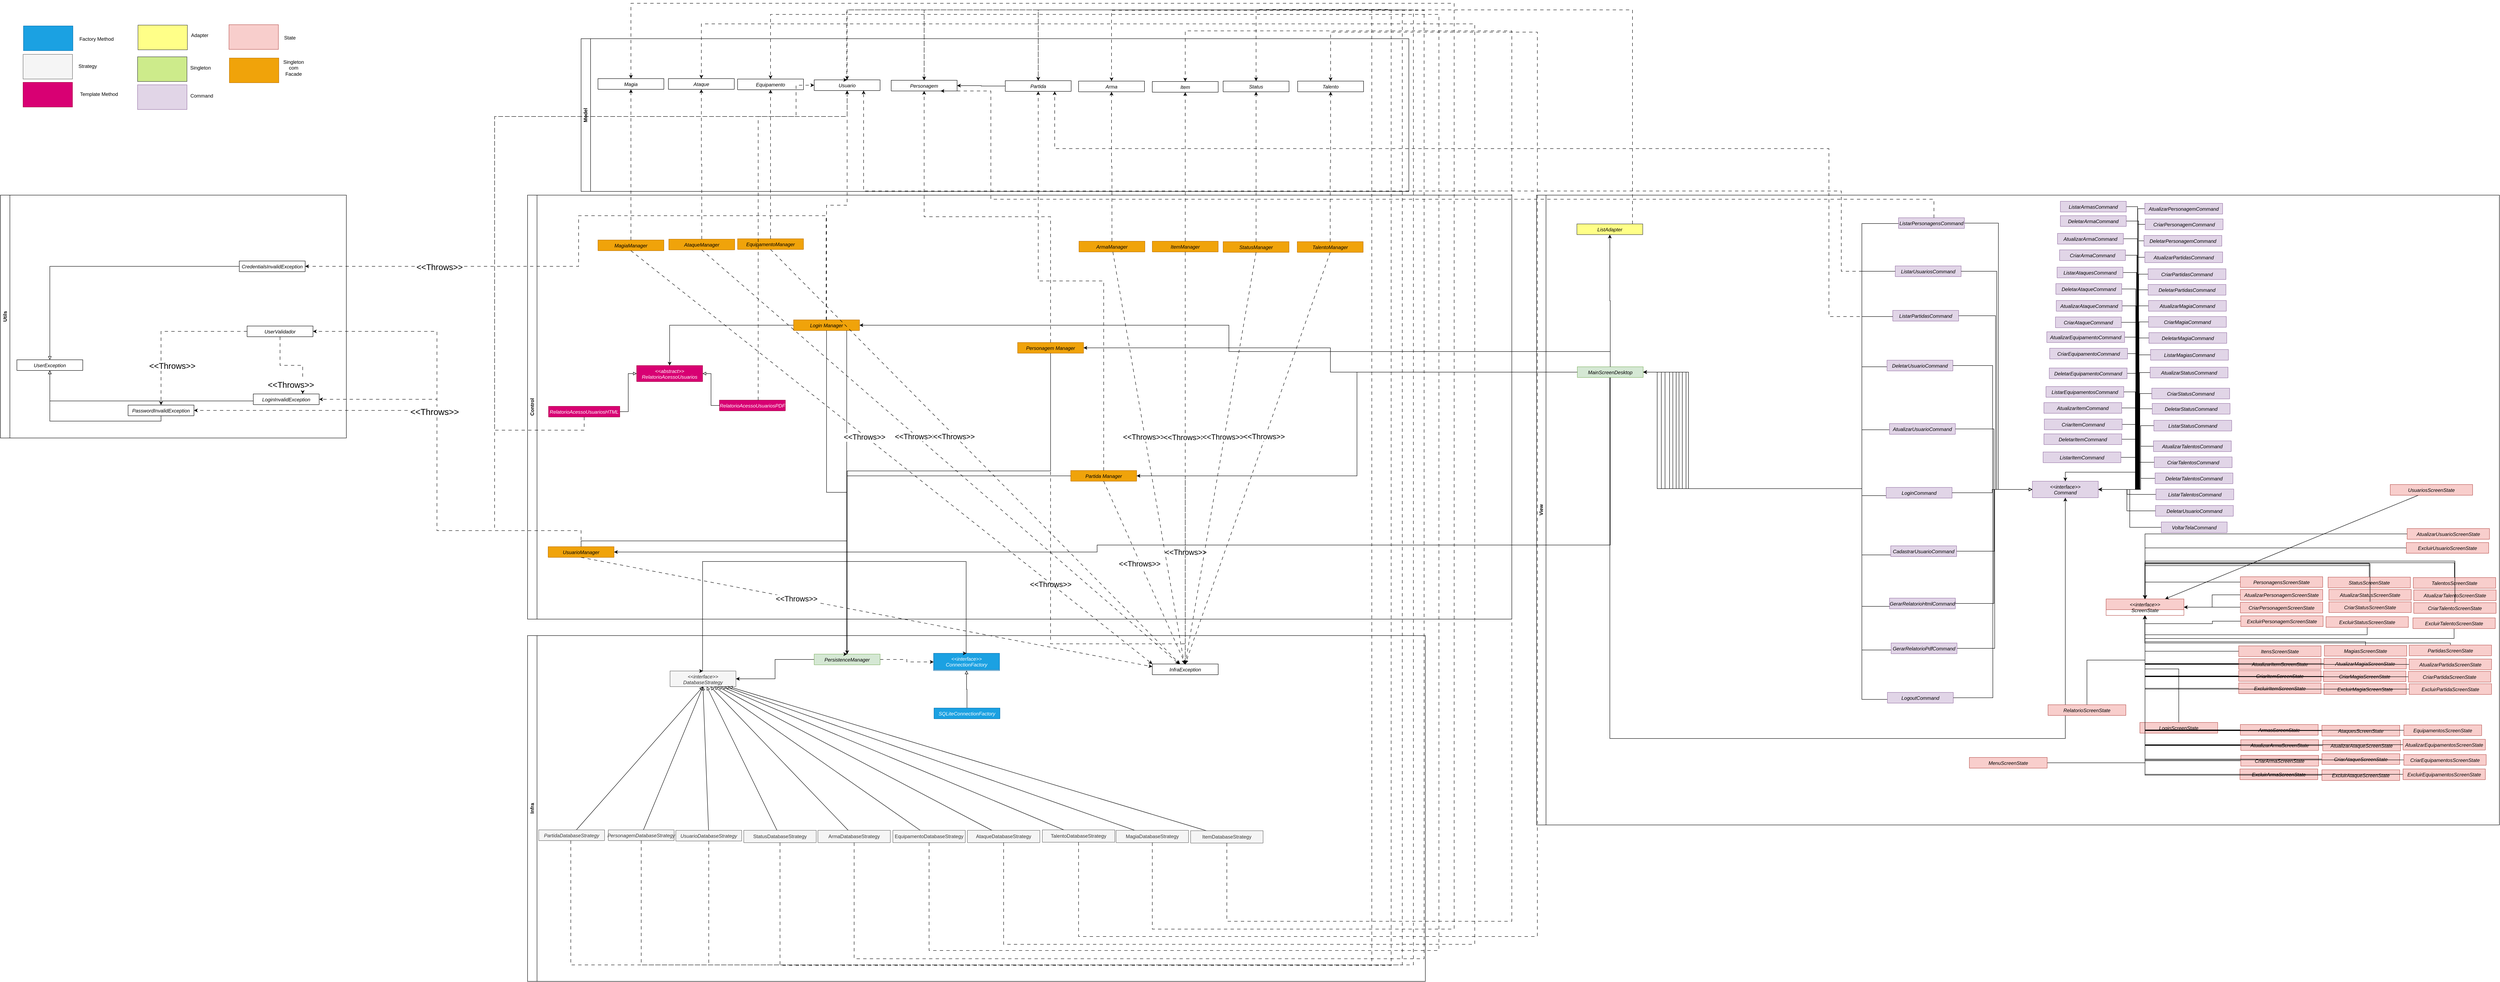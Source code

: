 <mxfile version="21.1.8" type="device">
  <diagram id="C5RBs43oDa-KdzZeNtuy" name="Page-1">
    <mxGraphModel dx="3990" dy="2490" grid="0" gridSize="10" guides="0" tooltips="1" connect="1" arrows="1" fold="1" page="0" pageScale="1" pageWidth="827" pageHeight="1169" math="0" shadow="0">
      <root>
        <mxCell id="WIyWlLk6GJQsqaUBKTNV-0" />
        <mxCell id="WIyWlLk6GJQsqaUBKTNV-1" parent="WIyWlLk6GJQsqaUBKTNV-0" />
        <mxCell id="6jvH6q9WYN3QfZtdD2vk-124" value="Control" style="swimlane;horizontal=0;whiteSpace=wrap;html=1;" parent="WIyWlLk6GJQsqaUBKTNV-1" vertex="1">
          <mxGeometry x="-50" y="-400" width="2390" height="1030" as="geometry">
            <mxRectangle x="70" y="56" width="40" height="70" as="alternateBounds" />
          </mxGeometry>
        </mxCell>
        <mxCell id="24Vi6ej6X7k6DAC-3oee-22" style="edgeStyle=orthogonalEdgeStyle;rounded=0;orthogonalLoop=1;jettySize=auto;html=1;entryX=0.5;entryY=0;entryDx=0;entryDy=0;exitX=0;exitY=0.5;exitDx=0;exitDy=0;" parent="6jvH6q9WYN3QfZtdD2vk-124" source="6jvH6q9WYN3QfZtdD2vk-11" target="6jvH6q9WYN3QfZtdD2vk-63" edge="1">
          <mxGeometry relative="1" as="geometry" />
        </mxCell>
        <mxCell id="6jvH6q9WYN3QfZtdD2vk-4" value="Login Manager" style="swimlane;fontStyle=2;align=center;verticalAlign=top;childLayout=stackLayout;horizontal=1;startSize=26;horizontalStack=0;resizeParent=1;resizeLast=0;collapsible=1;marginBottom=0;rounded=0;shadow=0;strokeWidth=1;fillColor=#f0a30a;strokeColor=#BD7000;fontColor=#000000;" parent="6jvH6q9WYN3QfZtdD2vk-124" vertex="1" collapsed="1">
          <mxGeometry x="646" y="303" width="160" height="26" as="geometry">
            <mxRectangle x="660" y="84" width="260" height="478" as="alternateBounds" />
          </mxGeometry>
        </mxCell>
        <mxCell id="6jvH6q9WYN3QfZtdD2vk-6" value="LoginManager instance" style="text;align=left;verticalAlign=top;spacingLeft=4;spacingRight=4;overflow=hidden;rotatable=0;points=[[0,0.5],[1,0.5]];portConstraint=eastwest;rounded=0;shadow=0;html=0;" parent="6jvH6q9WYN3QfZtdD2vk-4" vertex="1">
          <mxGeometry y="26" width="260" height="26" as="geometry" />
        </mxCell>
        <mxCell id="6jvH6q9WYN3QfZtdD2vk-7" value="PersistenceManager persistence" style="text;align=left;verticalAlign=top;spacingLeft=4;spacingRight=4;overflow=hidden;rotatable=0;points=[[0,0.5],[1,0.5]];portConstraint=eastwest;rounded=0;shadow=0;html=0;" parent="6jvH6q9WYN3QfZtdD2vk-4" vertex="1">
          <mxGeometry y="52" width="260" height="26" as="geometry" />
        </mxCell>
        <mxCell id="6jvH6q9WYN3QfZtdD2vk-11" value="DatabaseStrategy strategy" style="text;align=left;verticalAlign=top;spacingLeft=4;spacingRight=4;overflow=hidden;rotatable=0;points=[[0,0.5],[1,0.5]];portConstraint=eastwest;rounded=0;shadow=0;html=0;" parent="6jvH6q9WYN3QfZtdD2vk-4" vertex="1">
          <mxGeometry y="78" width="260" height="26" as="geometry" />
        </mxCell>
        <mxCell id="6jvH6q9WYN3QfZtdD2vk-12" value="Integer usuarioLogado" style="text;align=left;verticalAlign=top;spacingLeft=4;spacingRight=4;overflow=hidden;rotatable=0;points=[[0,0.5],[1,0.5]];portConstraint=eastwest;rounded=0;shadow=0;html=0;" parent="6jvH6q9WYN3QfZtdD2vk-4" vertex="1">
          <mxGeometry y="104" width="260" height="26" as="geometry" />
        </mxCell>
        <mxCell id="6jvH6q9WYN3QfZtdD2vk-13" value="boolean logged" style="text;align=left;verticalAlign=top;spacingLeft=4;spacingRight=4;overflow=hidden;rotatable=0;points=[[0,0.5],[1,0.5]];portConstraint=eastwest;rounded=0;shadow=0;html=0;" parent="6jvH6q9WYN3QfZtdD2vk-4" vertex="1">
          <mxGeometry y="130" width="260" height="26" as="geometry" />
        </mxCell>
        <mxCell id="6jvH6q9WYN3QfZtdD2vk-14" value="Map&lt;Integer, Integer&gt; acessos" style="text;align=left;verticalAlign=top;spacingLeft=4;spacingRight=4;overflow=hidden;rotatable=0;points=[[0,0.5],[1,0.5]];portConstraint=eastwest;rounded=0;shadow=0;html=0;" parent="6jvH6q9WYN3QfZtdD2vk-4" vertex="1">
          <mxGeometry y="156" width="260" height="26" as="geometry" />
        </mxCell>
        <mxCell id="6jvH6q9WYN3QfZtdD2vk-15" value="Map&lt;Integer, Usuario&gt; usuarios" style="text;align=left;verticalAlign=top;spacingLeft=4;spacingRight=4;overflow=hidden;rotatable=0;points=[[0,0.5],[1,0.5]];portConstraint=eastwest;rounded=0;shadow=0;html=0;" parent="6jvH6q9WYN3QfZtdD2vk-4" vertex="1">
          <mxGeometry y="182" width="260" height="26" as="geometry" />
        </mxCell>
        <mxCell id="6jvH6q9WYN3QfZtdD2vk-16" value="RelatorioAcessoUsuarios relatorio" style="text;align=left;verticalAlign=top;spacingLeft=4;spacingRight=4;overflow=hidden;rotatable=0;points=[[0,0.5],[1,0.5]];portConstraint=eastwest;rounded=0;shadow=0;html=0;" parent="6jvH6q9WYN3QfZtdD2vk-4" vertex="1">
          <mxGeometry y="208" width="260" height="26" as="geometry" />
        </mxCell>
        <mxCell id="6jvH6q9WYN3QfZtdD2vk-17" value="ConnectionFactory connectionFactory" style="text;align=left;verticalAlign=top;spacingLeft=4;spacingRight=4;overflow=hidden;rotatable=0;points=[[0,0.5],[1,0.5]];portConstraint=eastwest;rounded=0;shadow=0;html=0;" parent="6jvH6q9WYN3QfZtdD2vk-4" vertex="1">
          <mxGeometry y="234" width="260" height="26" as="geometry" />
        </mxCell>
        <mxCell id="6jvH6q9WYN3QfZtdD2vk-8" value="" style="line;html=1;strokeWidth=1;align=left;verticalAlign=middle;spacingTop=-1;spacingLeft=3;spacingRight=3;rotatable=0;labelPosition=right;points=[];portConstraint=eastwest;" parent="6jvH6q9WYN3QfZtdD2vk-4" vertex="1">
          <mxGeometry y="260" width="260" height="10" as="geometry" />
        </mxCell>
        <mxCell id="6jvH6q9WYN3QfZtdD2vk-9" value="getInstance(): LoginManager" style="text;align=left;verticalAlign=top;spacingLeft=4;spacingRight=4;overflow=hidden;rotatable=0;points=[[0,0.5],[1,0.5]];portConstraint=eastwest;" parent="6jvH6q9WYN3QfZtdD2vk-4" vertex="1">
          <mxGeometry y="270" width="260" height="26" as="geometry" />
        </mxCell>
        <mxCell id="6jvH6q9WYN3QfZtdD2vk-18" value="login(): void" style="text;align=left;verticalAlign=top;spacingLeft=4;spacingRight=4;overflow=hidden;rotatable=0;points=[[0,0.5],[1,0.5]];portConstraint=eastwest;" parent="6jvH6q9WYN3QfZtdD2vk-4" vertex="1">
          <mxGeometry y="296" width="260" height="26" as="geometry" />
        </mxCell>
        <mxCell id="6jvH6q9WYN3QfZtdD2vk-19" value="getUsuarioLogado(): Integer" style="text;align=left;verticalAlign=top;spacingLeft=4;spacingRight=4;overflow=hidden;rotatable=0;points=[[0,0.5],[1,0.5]];portConstraint=eastwest;" parent="6jvH6q9WYN3QfZtdD2vk-4" vertex="1">
          <mxGeometry y="322" width="260" height="26" as="geometry" />
        </mxCell>
        <mxCell id="6jvH6q9WYN3QfZtdD2vk-20" value="isLogged(): boolean" style="text;align=left;verticalAlign=top;spacingLeft=4;spacingRight=4;overflow=hidden;rotatable=0;points=[[0,0.5],[1,0.5]];portConstraint=eastwest;" parent="6jvH6q9WYN3QfZtdD2vk-4" vertex="1">
          <mxGeometry y="348" width="260" height="26" as="geometry" />
        </mxCell>
        <mxCell id="6jvH6q9WYN3QfZtdD2vk-23" value="logout(): void" style="text;align=left;verticalAlign=top;spacingLeft=4;spacingRight=4;overflow=hidden;rotatable=0;points=[[0,0.5],[1,0.5]];portConstraint=eastwest;" parent="6jvH6q9WYN3QfZtdD2vk-4" vertex="1">
          <mxGeometry y="374" width="260" height="26" as="geometry" />
        </mxCell>
        <mxCell id="6jvH6q9WYN3QfZtdD2vk-21" value="getAcessos():Map&lt;Integer, Integer&gt;" style="text;align=left;verticalAlign=top;spacingLeft=4;spacingRight=4;overflow=hidden;rotatable=0;points=[[0,0.5],[1,0.5]];portConstraint=eastwest;" parent="6jvH6q9WYN3QfZtdD2vk-4" vertex="1">
          <mxGeometry y="400" width="260" height="26" as="geometry" />
        </mxCell>
        <mxCell id="6jvH6q9WYN3QfZtdD2vk-22" value="gerarRelatorioPDF():void" style="text;align=left;verticalAlign=top;spacingLeft=4;spacingRight=4;overflow=hidden;rotatable=0;points=[[0,0.5],[1,0.5]];portConstraint=eastwest;" parent="6jvH6q9WYN3QfZtdD2vk-4" vertex="1">
          <mxGeometry y="426" width="260" height="26" as="geometry" />
        </mxCell>
        <mxCell id="6jvH6q9WYN3QfZtdD2vk-24" value="gerarRelatorioHtml():void" style="text;align=left;verticalAlign=top;spacingLeft=4;spacingRight=4;overflow=hidden;rotatable=0;points=[[0,0.5],[1,0.5]];portConstraint=eastwest;" parent="6jvH6q9WYN3QfZtdD2vk-4" vertex="1">
          <mxGeometry y="452" width="260" height="26" as="geometry" />
        </mxCell>
        <mxCell id="6jvH6q9WYN3QfZtdD2vk-25" value="Partida Manager" style="swimlane;fontStyle=2;align=center;verticalAlign=top;childLayout=stackLayout;horizontal=1;startSize=26;horizontalStack=0;resizeParent=1;resizeLast=0;collapsible=1;marginBottom=0;rounded=0;shadow=0;strokeWidth=1;fillColor=#f0a30a;strokeColor=#BD7000;fontColor=#000000;" parent="6jvH6q9WYN3QfZtdD2vk-124" vertex="1" collapsed="1">
          <mxGeometry x="1319" y="669" width="160" height="26" as="geometry">
            <mxRectangle x="1300" y="562" width="230" height="220" as="alternateBounds" />
          </mxGeometry>
        </mxCell>
        <mxCell id="6jvH6q9WYN3QfZtdD2vk-26" value="PersistenceManager persistence" style="text;align=left;verticalAlign=top;spacingLeft=4;spacingRight=4;overflow=hidden;rotatable=0;points=[[0,0.5],[1,0.5]];portConstraint=eastwest;rounded=0;shadow=0;html=0;" parent="6jvH6q9WYN3QfZtdD2vk-25" vertex="1">
          <mxGeometry y="26" width="230" height="26" as="geometry" />
        </mxCell>
        <mxCell id="6jvH6q9WYN3QfZtdD2vk-27" value="PartidaManager instance" style="text;align=left;verticalAlign=top;spacingLeft=4;spacingRight=4;overflow=hidden;rotatable=0;points=[[0,0.5],[1,0.5]];portConstraint=eastwest;rounded=0;shadow=0;html=0;" parent="6jvH6q9WYN3QfZtdD2vk-25" vertex="1">
          <mxGeometry y="52" width="230" height="26" as="geometry" />
        </mxCell>
        <mxCell id="6jvH6q9WYN3QfZtdD2vk-28" value="DatabaseStrategy strategy" style="text;align=left;verticalAlign=top;spacingLeft=4;spacingRight=4;overflow=hidden;rotatable=0;points=[[0,0.5],[1,0.5]];portConstraint=eastwest;rounded=0;shadow=0;html=0;" parent="6jvH6q9WYN3QfZtdD2vk-25" vertex="1">
          <mxGeometry y="78" width="230" height="26" as="geometry" />
        </mxCell>
        <mxCell id="6jvH6q9WYN3QfZtdD2vk-29" value="ConnectionFactory connectionFactory" style="text;align=left;verticalAlign=top;spacingLeft=4;spacingRight=4;overflow=hidden;rotatable=0;points=[[0,0.5],[1,0.5]];portConstraint=eastwest;rounded=0;shadow=0;html=0;" parent="6jvH6q9WYN3QfZtdD2vk-25" vertex="1">
          <mxGeometry y="104" width="230" height="26" as="geometry" />
        </mxCell>
        <mxCell id="6jvH6q9WYN3QfZtdD2vk-30" value="DatabaseStrategy strategy" style="text;align=left;verticalAlign=top;spacingLeft=4;spacingRight=4;overflow=hidden;rotatable=0;points=[[0,0.5],[1,0.5]];portConstraint=eastwest;rounded=0;shadow=0;html=0;" parent="6jvH6q9WYN3QfZtdD2vk-25" vertex="1">
          <mxGeometry y="130" width="230" height="26" as="geometry" />
        </mxCell>
        <mxCell id="6jvH6q9WYN3QfZtdD2vk-35" value="" style="line;html=1;strokeWidth=1;align=left;verticalAlign=middle;spacingTop=-1;spacingLeft=3;spacingRight=3;rotatable=0;labelPosition=right;points=[];portConstraint=eastwest;" parent="6jvH6q9WYN3QfZtdD2vk-25" vertex="1">
          <mxGeometry y="156" width="230" height="10" as="geometry" />
        </mxCell>
        <mxCell id="6jvH6q9WYN3QfZtdD2vk-36" value="getInstance(): PartidaManager" style="text;align=left;verticalAlign=top;spacingLeft=4;spacingRight=4;overflow=hidden;rotatable=0;points=[[0,0.5],[1,0.5]];portConstraint=eastwest;" parent="6jvH6q9WYN3QfZtdD2vk-25" vertex="1">
          <mxGeometry y="166" width="230" height="26" as="geometry" />
        </mxCell>
        <mxCell id="6jvH6q9WYN3QfZtdD2vk-37" value="addPartida():void" style="text;align=left;verticalAlign=top;spacingLeft=4;spacingRight=4;overflow=hidden;rotatable=0;points=[[0,0.5],[1,0.5]];portConstraint=eastwest;" parent="6jvH6q9WYN3QfZtdD2vk-25" vertex="1">
          <mxGeometry y="192" width="230" height="26" as="geometry" />
        </mxCell>
        <mxCell id="6jvH6q9WYN3QfZtdD2vk-63" value="&lt;&lt;abstract&gt;&gt;&#xa;RelatorioAcessoUsuarios" style="swimlane;fontStyle=2;align=center;verticalAlign=top;childLayout=stackLayout;horizontal=1;startSize=40;horizontalStack=0;resizeParent=1;resizeLast=0;collapsible=1;marginBottom=0;rounded=0;shadow=0;strokeWidth=1;fillColor=#d80073;fontColor=#ffffff;strokeColor=#A50040;" parent="6jvH6q9WYN3QfZtdD2vk-124" vertex="1" collapsed="1">
          <mxGeometry x="265" y="414" width="160" height="39" as="geometry">
            <mxRectangle x="234" y="210" width="230" height="154" as="alternateBounds" />
          </mxGeometry>
        </mxCell>
        <mxCell id="6jvH6q9WYN3QfZtdD2vk-73" value="" style="line;html=1;strokeWidth=1;align=left;verticalAlign=middle;spacingTop=-1;spacingLeft=3;spacingRight=3;rotatable=0;labelPosition=right;points=[];portConstraint=eastwest;" parent="6jvH6q9WYN3QfZtdD2vk-63" vertex="1">
          <mxGeometry y="40" width="230" height="10" as="geometry" />
        </mxCell>
        <mxCell id="6jvH6q9WYN3QfZtdD2vk-74" value="gerarRelatorio():void" style="text;align=left;verticalAlign=top;spacingLeft=4;spacingRight=4;overflow=hidden;rotatable=0;points=[[0,0.5],[1,0.5]];portConstraint=eastwest;" parent="6jvH6q9WYN3QfZtdD2vk-63" vertex="1">
          <mxGeometry y="50" width="230" height="26" as="geometry" />
        </mxCell>
        <mxCell id="6jvH6q9WYN3QfZtdD2vk-75" value="registrarCabecalho():void" style="text;align=left;verticalAlign=top;spacingLeft=4;spacingRight=4;overflow=hidden;rotatable=0;points=[[0,0.5],[1,0.5]];portConstraint=eastwest;" parent="6jvH6q9WYN3QfZtdD2vk-63" vertex="1">
          <mxGeometry y="76" width="230" height="26" as="geometry" />
        </mxCell>
        <mxCell id="6jvH6q9WYN3QfZtdD2vk-76" value="registrarDados():void" style="text;align=left;verticalAlign=top;spacingLeft=4;spacingRight=4;overflow=hidden;rotatable=0;points=[[0,0.5],[1,0.5]];portConstraint=eastwest;" parent="6jvH6q9WYN3QfZtdD2vk-63" vertex="1">
          <mxGeometry y="102" width="230" height="26" as="geometry" />
        </mxCell>
        <mxCell id="6jvH6q9WYN3QfZtdD2vk-77" value="registrarRodape():void" style="text;align=left;verticalAlign=top;spacingLeft=4;spacingRight=4;overflow=hidden;rotatable=0;points=[[0,0.5],[1,0.5]];portConstraint=eastwest;" parent="6jvH6q9WYN3QfZtdD2vk-63" vertex="1">
          <mxGeometry y="128" width="230" height="26" as="geometry" />
        </mxCell>
        <mxCell id="24Vi6ej6X7k6DAC-3oee-5" style="edgeStyle=orthogonalEdgeStyle;rounded=0;orthogonalLoop=1;jettySize=auto;html=1;entryX=1;entryY=0.5;entryDx=0;entryDy=0;endArrow=block;endFill=0;" parent="6jvH6q9WYN3QfZtdD2vk-124" source="6jvH6q9WYN3QfZtdD2vk-107" target="6jvH6q9WYN3QfZtdD2vk-75" edge="1">
          <mxGeometry relative="1" as="geometry" />
        </mxCell>
        <mxCell id="6jvH6q9WYN3QfZtdD2vk-107" value="RelatorioAcessoUsuariosPDF" style="swimlane;fontStyle=2;align=center;verticalAlign=top;childLayout=stackLayout;horizontal=1;startSize=26;horizontalStack=0;resizeParent=1;resizeLast=0;collapsible=1;marginBottom=0;rounded=0;shadow=0;strokeWidth=1;fillColor=#d80073;fontColor=#ffffff;strokeColor=#A50040;" parent="6jvH6q9WYN3QfZtdD2vk-124" vertex="1" collapsed="1">
          <mxGeometry x="466" y="498" width="160" height="26" as="geometry">
            <mxRectangle x="400" y="500" width="230" height="142" as="alternateBounds" />
          </mxGeometry>
        </mxCell>
        <mxCell id="6jvH6q9WYN3QfZtdD2vk-108" value="Document document" style="text;align=left;verticalAlign=top;spacingLeft=4;spacingRight=4;overflow=hidden;rotatable=0;points=[[0,0.5],[1,0.5]];portConstraint=eastwest;rounded=0;shadow=0;html=0;" parent="6jvH6q9WYN3QfZtdD2vk-107" vertex="1">
          <mxGeometry y="26" width="230" height="26" as="geometry" />
        </mxCell>
        <mxCell id="6jvH6q9WYN3QfZtdD2vk-109" value="" style="line;html=1;strokeWidth=1;align=left;verticalAlign=middle;spacingTop=-1;spacingLeft=3;spacingRight=3;rotatable=0;labelPosition=right;points=[];portConstraint=eastwest;" parent="6jvH6q9WYN3QfZtdD2vk-107" vertex="1">
          <mxGeometry y="52" width="230" height="12" as="geometry" />
        </mxCell>
        <mxCell id="6jvH6q9WYN3QfZtdD2vk-110" value="registrarRodape():void" style="text;align=left;verticalAlign=top;spacingLeft=4;spacingRight=4;overflow=hidden;rotatable=0;points=[[0,0.5],[1,0.5]];portConstraint=eastwest;" parent="6jvH6q9WYN3QfZtdD2vk-107" vertex="1">
          <mxGeometry y="64" width="230" height="26" as="geometry" />
        </mxCell>
        <mxCell id="6jvH6q9WYN3QfZtdD2vk-111" value="registrarDados():void" style="text;align=left;verticalAlign=top;spacingLeft=4;spacingRight=4;overflow=hidden;rotatable=0;points=[[0,0.5],[1,0.5]];portConstraint=eastwest;" parent="6jvH6q9WYN3QfZtdD2vk-107" vertex="1">
          <mxGeometry y="90" width="230" height="26" as="geometry" />
        </mxCell>
        <mxCell id="6jvH6q9WYN3QfZtdD2vk-112" value="registrarCabecalho():void" style="text;align=left;verticalAlign=top;spacingLeft=4;spacingRight=4;overflow=hidden;rotatable=0;points=[[0,0.5],[1,0.5]];portConstraint=eastwest;" parent="6jvH6q9WYN3QfZtdD2vk-107" vertex="1">
          <mxGeometry y="116" width="230" height="26" as="geometry" />
        </mxCell>
        <mxCell id="24Vi6ej6X7k6DAC-3oee-6" style="edgeStyle=orthogonalEdgeStyle;rounded=0;orthogonalLoop=1;jettySize=auto;html=1;entryX=0;entryY=0.5;entryDx=0;entryDy=0;endArrow=block;endFill=0;" parent="6jvH6q9WYN3QfZtdD2vk-124" source="6jvH6q9WYN3QfZtdD2vk-82" target="6jvH6q9WYN3QfZtdD2vk-75" edge="1">
          <mxGeometry relative="1" as="geometry" />
        </mxCell>
        <mxCell id="6jvH6q9WYN3QfZtdD2vk-82" value="RelatorioAcessoUsuariosHTML" style="swimlane;fontStyle=2;align=center;verticalAlign=top;childLayout=stackLayout;horizontal=1;startSize=26;horizontalStack=0;resizeParent=1;resizeLast=0;collapsible=1;marginBottom=0;rounded=0;shadow=0;strokeWidth=1;fillColor=#d80073;fontColor=#ffffff;strokeColor=#A50040;" parent="6jvH6q9WYN3QfZtdD2vk-124" vertex="1" collapsed="1">
          <mxGeometry x="51" y="513" width="173" height="26" as="geometry">
            <mxRectangle x="40" y="500" width="230" height="142" as="alternateBounds" />
          </mxGeometry>
        </mxCell>
        <mxCell id="6jvH6q9WYN3QfZtdD2vk-83" value="PrintWriter writer" style="text;align=left;verticalAlign=top;spacingLeft=4;spacingRight=4;overflow=hidden;rotatable=0;points=[[0,0.5],[1,0.5]];portConstraint=eastwest;rounded=0;shadow=0;html=0;" parent="6jvH6q9WYN3QfZtdD2vk-82" vertex="1">
          <mxGeometry y="26" width="230" height="26" as="geometry" />
        </mxCell>
        <mxCell id="6jvH6q9WYN3QfZtdD2vk-92" value="" style="line;html=1;strokeWidth=1;align=left;verticalAlign=middle;spacingTop=-1;spacingLeft=3;spacingRight=3;rotatable=0;labelPosition=right;points=[];portConstraint=eastwest;" parent="6jvH6q9WYN3QfZtdD2vk-82" vertex="1">
          <mxGeometry y="52" width="230" height="12" as="geometry" />
        </mxCell>
        <mxCell id="6jvH6q9WYN3QfZtdD2vk-106" value="registrarRodape():void" style="text;align=left;verticalAlign=top;spacingLeft=4;spacingRight=4;overflow=hidden;rotatable=0;points=[[0,0.5],[1,0.5]];portConstraint=eastwest;" parent="6jvH6q9WYN3QfZtdD2vk-82" vertex="1">
          <mxGeometry y="64" width="230" height="26" as="geometry" />
        </mxCell>
        <mxCell id="6jvH6q9WYN3QfZtdD2vk-105" value="registrarDados():void" style="text;align=left;verticalAlign=top;spacingLeft=4;spacingRight=4;overflow=hidden;rotatable=0;points=[[0,0.5],[1,0.5]];portConstraint=eastwest;" parent="6jvH6q9WYN3QfZtdD2vk-82" vertex="1">
          <mxGeometry y="90" width="230" height="26" as="geometry" />
        </mxCell>
        <mxCell id="6jvH6q9WYN3QfZtdD2vk-104" value="registrarCabecalho():void" style="text;align=left;verticalAlign=top;spacingLeft=4;spacingRight=4;overflow=hidden;rotatable=0;points=[[0,0.5],[1,0.5]];portConstraint=eastwest;" parent="6jvH6q9WYN3QfZtdD2vk-82" vertex="1">
          <mxGeometry y="116" width="230" height="26" as="geometry" />
        </mxCell>
        <mxCell id="6jvH6q9WYN3QfZtdD2vk-113" value="UsuarioManager" style="swimlane;fontStyle=2;align=center;verticalAlign=top;childLayout=stackLayout;horizontal=1;startSize=26;horizontalStack=0;resizeParent=1;resizeLast=0;collapsible=1;marginBottom=0;rounded=0;shadow=0;strokeWidth=1;fillColor=#f0a30a;strokeColor=#BD7000;fontColor=#000000;" parent="6jvH6q9WYN3QfZtdD2vk-124" vertex="1" collapsed="1">
          <mxGeometry x="50" y="854" width="160" height="26" as="geometry">
            <mxRectangle x="40" y="680" width="240" height="270" as="alternateBounds" />
          </mxGeometry>
        </mxCell>
        <mxCell id="6jvH6q9WYN3QfZtdD2vk-114" value="UsuarioManager instance" style="text;align=left;verticalAlign=top;spacingLeft=4;spacingRight=4;overflow=hidden;rotatable=0;points=[[0,0.5],[1,0.5]];portConstraint=eastwest;rounded=0;shadow=0;html=0;" parent="6jvH6q9WYN3QfZtdD2vk-113" vertex="1">
          <mxGeometry y="26" width="240" height="26" as="geometry" />
        </mxCell>
        <mxCell id="6jvH6q9WYN3QfZtdD2vk-115" value="PersistenceManager persistence" style="text;align=left;verticalAlign=top;spacingLeft=4;spacingRight=4;overflow=hidden;rotatable=0;points=[[0,0.5],[1,0.5]];portConstraint=eastwest;rounded=0;shadow=0;html=0;" parent="6jvH6q9WYN3QfZtdD2vk-113" vertex="1">
          <mxGeometry y="52" width="240" height="26" as="geometry" />
        </mxCell>
        <mxCell id="6jvH6q9WYN3QfZtdD2vk-116" value="DatabaseStrategy strategy" style="text;align=left;verticalAlign=top;spacingLeft=4;spacingRight=4;overflow=hidden;rotatable=0;points=[[0,0.5],[1,0.5]];portConstraint=eastwest;rounded=0;shadow=0;html=0;" parent="6jvH6q9WYN3QfZtdD2vk-113" vertex="1">
          <mxGeometry y="78" width="240" height="26" as="geometry" />
        </mxCell>
        <mxCell id="6jvH6q9WYN3QfZtdD2vk-117" value="ConnectionFactory connectionFactory" style="text;align=left;verticalAlign=top;spacingLeft=4;spacingRight=4;overflow=hidden;rotatable=0;points=[[0,0.5],[1,0.5]];portConstraint=eastwest;rounded=0;shadow=0;html=0;" parent="6jvH6q9WYN3QfZtdD2vk-113" vertex="1">
          <mxGeometry y="104" width="240" height="26" as="geometry" />
        </mxCell>
        <mxCell id="6jvH6q9WYN3QfZtdD2vk-118" value="" style="line;html=1;strokeWidth=1;align=left;verticalAlign=middle;spacingTop=-1;spacingLeft=3;spacingRight=3;rotatable=0;labelPosition=right;points=[];portConstraint=eastwest;" parent="6jvH6q9WYN3QfZtdD2vk-113" vertex="1">
          <mxGeometry y="130" width="240" height="10" as="geometry" />
        </mxCell>
        <mxCell id="6jvH6q9WYN3QfZtdD2vk-119" value="getInstance(): UsuarioManager " style="text;align=left;verticalAlign=top;spacingLeft=4;spacingRight=4;overflow=hidden;rotatable=0;points=[[0,0.5],[1,0.5]];portConstraint=eastwest;" parent="6jvH6q9WYN3QfZtdD2vk-113" vertex="1">
          <mxGeometry y="140" width="240" height="26" as="geometry" />
        </mxCell>
        <mxCell id="6jvH6q9WYN3QfZtdD2vk-120" value="getAllClients():Map&lt;Integer, Usuario&gt;" style="text;align=left;verticalAlign=top;spacingLeft=4;spacingRight=4;overflow=hidden;rotatable=0;points=[[0,0.5],[1,0.5]];portConstraint=eastwest;" parent="6jvH6q9WYN3QfZtdD2vk-113" vertex="1">
          <mxGeometry y="166" width="240" height="26" as="geometry" />
        </mxCell>
        <mxCell id="6jvH6q9WYN3QfZtdD2vk-121" value="addUsuario():void" style="text;align=left;verticalAlign=top;spacingLeft=4;spacingRight=4;overflow=hidden;rotatable=0;points=[[0,0.5],[1,0.5]];portConstraint=eastwest;" parent="6jvH6q9WYN3QfZtdD2vk-113" vertex="1">
          <mxGeometry y="192" width="240" height="26" as="geometry" />
        </mxCell>
        <mxCell id="6jvH6q9WYN3QfZtdD2vk-122" value="updateUsuario():void" style="text;align=left;verticalAlign=top;spacingLeft=4;spacingRight=4;overflow=hidden;rotatable=0;points=[[0,0.5],[1,0.5]];portConstraint=eastwest;" parent="6jvH6q9WYN3QfZtdD2vk-113" vertex="1">
          <mxGeometry y="218" width="240" height="26" as="geometry" />
        </mxCell>
        <mxCell id="6jvH6q9WYN3QfZtdD2vk-123" value="deleteUsuario():void" style="text;align=left;verticalAlign=top;spacingLeft=4;spacingRight=4;overflow=hidden;rotatable=0;points=[[0,0.5],[1,0.5]];portConstraint=eastwest;" parent="6jvH6q9WYN3QfZtdD2vk-113" vertex="1">
          <mxGeometry y="244" width="240" height="26" as="geometry" />
        </mxCell>
        <mxCell id="6jvH6q9WYN3QfZtdD2vk-44" value="Personagem Manager" style="swimlane;fontStyle=2;align=center;verticalAlign=top;childLayout=stackLayout;horizontal=1;startSize=26;horizontalStack=0;resizeParent=1;resizeLast=0;collapsible=1;marginBottom=0;rounded=0;shadow=0;strokeWidth=1;fillColor=#f0a30a;strokeColor=#BD7000;fontColor=#000000;" parent="6jvH6q9WYN3QfZtdD2vk-124" vertex="1" collapsed="1">
          <mxGeometry x="1190" y="358" width="160" height="26" as="geometry">
            <mxRectangle x="990" y="349" width="230" height="192" as="alternateBounds" />
          </mxGeometry>
        </mxCell>
        <mxCell id="6jvH6q9WYN3QfZtdD2vk-45" value="PersonagemManager instance" style="text;align=left;verticalAlign=top;spacingLeft=4;spacingRight=4;overflow=hidden;rotatable=0;points=[[0,0.5],[1,0.5]];portConstraint=eastwest;rounded=0;shadow=0;html=0;" parent="6jvH6q9WYN3QfZtdD2vk-44" vertex="1">
          <mxGeometry y="26" width="230" height="26" as="geometry" />
        </mxCell>
        <mxCell id="6jvH6q9WYN3QfZtdD2vk-46" value="PersistenceManager persistence" style="text;align=left;verticalAlign=top;spacingLeft=4;spacingRight=4;overflow=hidden;rotatable=0;points=[[0,0.5],[1,0.5]];portConstraint=eastwest;rounded=0;shadow=0;html=0;" parent="6jvH6q9WYN3QfZtdD2vk-44" vertex="1">
          <mxGeometry y="52" width="230" height="26" as="geometry" />
        </mxCell>
        <mxCell id="6jvH6q9WYN3QfZtdD2vk-47" value="DatabaseStrategy strategy" style="text;align=left;verticalAlign=top;spacingLeft=4;spacingRight=4;overflow=hidden;rotatable=0;points=[[0,0.5],[1,0.5]];portConstraint=eastwest;rounded=0;shadow=0;html=0;" parent="6jvH6q9WYN3QfZtdD2vk-44" vertex="1">
          <mxGeometry y="78" width="230" height="26" as="geometry" />
        </mxCell>
        <mxCell id="6jvH6q9WYN3QfZtdD2vk-53" value="ConnectionFactory connectionFactory" style="text;align=left;verticalAlign=top;spacingLeft=4;spacingRight=4;overflow=hidden;rotatable=0;points=[[0,0.5],[1,0.5]];portConstraint=eastwest;rounded=0;shadow=0;html=0;" parent="6jvH6q9WYN3QfZtdD2vk-44" vertex="1">
          <mxGeometry y="104" width="230" height="26" as="geometry" />
        </mxCell>
        <mxCell id="6jvH6q9WYN3QfZtdD2vk-54" value="" style="line;html=1;strokeWidth=1;align=left;verticalAlign=middle;spacingTop=-1;spacingLeft=3;spacingRight=3;rotatable=0;labelPosition=right;points=[];portConstraint=eastwest;" parent="6jvH6q9WYN3QfZtdD2vk-44" vertex="1">
          <mxGeometry y="130" width="230" height="10" as="geometry" />
        </mxCell>
        <mxCell id="6jvH6q9WYN3QfZtdD2vk-55" value="getInstance(): PersonagemManager " style="text;align=left;verticalAlign=top;spacingLeft=4;spacingRight=4;overflow=hidden;rotatable=0;points=[[0,0.5],[1,0.5]];portConstraint=eastwest;" parent="6jvH6q9WYN3QfZtdD2vk-44" vertex="1">
          <mxGeometry y="140" width="230" height="26" as="geometry" />
        </mxCell>
        <mxCell id="6jvH6q9WYN3QfZtdD2vk-56" value="addPersonagem():void" style="text;align=left;verticalAlign=top;spacingLeft=4;spacingRight=4;overflow=hidden;rotatable=0;points=[[0,0.5],[1,0.5]];portConstraint=eastwest;" parent="6jvH6q9WYN3QfZtdD2vk-44" vertex="1">
          <mxGeometry y="166" width="230" height="26" as="geometry" />
        </mxCell>
        <mxCell id="_Pa6qBS3bIX6h9ahjvXi-49" value="ArmaManager" style="swimlane;fontStyle=2;align=center;verticalAlign=top;childLayout=stackLayout;horizontal=1;startSize=26;horizontalStack=0;resizeParent=1;resizeLast=0;collapsible=1;marginBottom=0;rounded=0;shadow=0;strokeWidth=1;fillColor=#f0a30a;strokeColor=#BD7000;fontColor=#000000;" vertex="1" collapsed="1" parent="6jvH6q9WYN3QfZtdD2vk-124">
          <mxGeometry x="1339" y="112" width="160" height="26" as="geometry">
            <mxRectangle x="1242" y="101" width="230" height="43" as="alternateBounds" />
          </mxGeometry>
        </mxCell>
        <mxCell id="_Pa6qBS3bIX6h9ahjvXi-51" value="AtaqueManager" style="swimlane;fontStyle=2;align=center;verticalAlign=top;childLayout=stackLayout;horizontal=1;startSize=26;horizontalStack=0;resizeParent=1;resizeLast=0;collapsible=1;marginBottom=0;rounded=0;shadow=0;strokeWidth=1;fillColor=#f0a30a;strokeColor=#BD7000;fontColor=#000000;" vertex="1" collapsed="1" parent="6jvH6q9WYN3QfZtdD2vk-124">
          <mxGeometry x="343" y="107" width="160" height="26" as="geometry">
            <mxRectangle x="1242" y="101" width="230" height="43" as="alternateBounds" />
          </mxGeometry>
        </mxCell>
        <mxCell id="_Pa6qBS3bIX6h9ahjvXi-56" value="TalentoManager" style="swimlane;fontStyle=2;align=center;verticalAlign=top;childLayout=stackLayout;horizontal=1;startSize=26;horizontalStack=0;resizeParent=1;resizeLast=0;collapsible=1;marginBottom=0;rounded=0;shadow=0;strokeWidth=1;fillColor=#f0a30a;strokeColor=#BD7000;fontColor=#000000;" vertex="1" collapsed="1" parent="6jvH6q9WYN3QfZtdD2vk-124">
          <mxGeometry x="1869" y="113" width="160" height="26" as="geometry">
            <mxRectangle x="1242" y="101" width="230" height="43" as="alternateBounds" />
          </mxGeometry>
        </mxCell>
        <mxCell id="_Pa6qBS3bIX6h9ahjvXi-55" value="StatusManager" style="swimlane;fontStyle=2;align=center;verticalAlign=top;childLayout=stackLayout;horizontal=1;startSize=26;horizontalStack=0;resizeParent=1;resizeLast=0;collapsible=1;marginBottom=0;rounded=0;shadow=0;strokeWidth=1;fillColor=#f0a30a;strokeColor=#BD7000;fontColor=#000000;" vertex="1" collapsed="1" parent="6jvH6q9WYN3QfZtdD2vk-124">
          <mxGeometry x="1689" y="113" width="160" height="26" as="geometry">
            <mxRectangle x="1242" y="101" width="230" height="43" as="alternateBounds" />
          </mxGeometry>
        </mxCell>
        <mxCell id="_Pa6qBS3bIX6h9ahjvXi-54" value="MagiaManager" style="swimlane;fontStyle=2;align=center;verticalAlign=top;childLayout=stackLayout;horizontal=1;startSize=26;horizontalStack=0;resizeParent=1;resizeLast=0;collapsible=1;marginBottom=0;rounded=0;shadow=0;strokeWidth=1;fillColor=#f0a30a;strokeColor=#BD7000;fontColor=#000000;" vertex="1" collapsed="1" parent="6jvH6q9WYN3QfZtdD2vk-124">
          <mxGeometry x="171" y="109" width="160" height="26" as="geometry">
            <mxRectangle x="1242" y="101" width="230" height="43" as="alternateBounds" />
          </mxGeometry>
        </mxCell>
        <mxCell id="_Pa6qBS3bIX6h9ahjvXi-53" value="ItemManager" style="swimlane;fontStyle=2;align=center;verticalAlign=top;childLayout=stackLayout;horizontal=1;startSize=26;horizontalStack=0;resizeParent=1;resizeLast=0;collapsible=1;marginBottom=0;rounded=0;shadow=0;strokeWidth=1;fillColor=#f0a30a;strokeColor=#BD7000;fontColor=#000000;" vertex="1" collapsed="1" parent="6jvH6q9WYN3QfZtdD2vk-124">
          <mxGeometry x="1517" y="112" width="160" height="26" as="geometry">
            <mxRectangle x="1242" y="101" width="230" height="43" as="alternateBounds" />
          </mxGeometry>
        </mxCell>
        <mxCell id="_Pa6qBS3bIX6h9ahjvXi-52" value="EquipamentoManager" style="swimlane;fontStyle=2;align=center;verticalAlign=top;childLayout=stackLayout;horizontal=1;startSize=26;horizontalStack=0;resizeParent=1;resizeLast=0;collapsible=1;marginBottom=0;rounded=0;shadow=0;strokeWidth=1;fillColor=#f0a30a;strokeColor=#BD7000;fontColor=#000000;" vertex="1" collapsed="1" parent="6jvH6q9WYN3QfZtdD2vk-124">
          <mxGeometry x="510" y="106" width="160" height="26" as="geometry">
            <mxRectangle x="1242" y="101" width="230" height="43" as="alternateBounds" />
          </mxGeometry>
        </mxCell>
        <mxCell id="6jvH6q9WYN3QfZtdD2vk-125" value="Model" style="swimlane;horizontal=0;whiteSpace=wrap;html=1;startSize=23;" parent="WIyWlLk6GJQsqaUBKTNV-1" vertex="1">
          <mxGeometry x="80" y="-780" width="2010" height="371" as="geometry" />
        </mxCell>
        <mxCell id="6jvH6q9WYN3QfZtdD2vk-126" value="Partida" style="swimlane;fontStyle=2;align=center;verticalAlign=top;childLayout=stackLayout;horizontal=1;startSize=26;horizontalStack=0;resizeParent=1;resizeLast=0;collapsible=1;marginBottom=0;rounded=0;shadow=0;strokeWidth=1;" parent="6jvH6q9WYN3QfZtdD2vk-125" vertex="1" collapsed="1">
          <mxGeometry x="1030" y="102" width="160" height="26" as="geometry">
            <mxRectangle x="1170" y="36" width="230" height="270" as="alternateBounds" />
          </mxGeometry>
        </mxCell>
        <mxCell id="6jvH6q9WYN3QfZtdD2vk-127" value="Integer id" style="text;align=left;verticalAlign=top;spacingLeft=4;spacingRight=4;overflow=hidden;rotatable=0;points=[[0,0.5],[1,0.5]];portConstraint=eastwest;rounded=0;shadow=0;html=0;" parent="6jvH6q9WYN3QfZtdD2vk-126" vertex="1">
          <mxGeometry y="26" width="230" height="26" as="geometry" />
        </mxCell>
        <mxCell id="6jvH6q9WYN3QfZtdD2vk-128" value="String nome" style="text;align=left;verticalAlign=top;spacingLeft=4;spacingRight=4;overflow=hidden;rotatable=0;points=[[0,0.5],[1,0.5]];portConstraint=eastwest;rounded=0;shadow=0;html=0;" parent="6jvH6q9WYN3QfZtdD2vk-126" vertex="1">
          <mxGeometry y="52" width="230" height="26" as="geometry" />
        </mxCell>
        <mxCell id="6jvH6q9WYN3QfZtdD2vk-129" value="Integer mestre" style="text;align=left;verticalAlign=top;spacingLeft=4;spacingRight=4;overflow=hidden;rotatable=0;points=[[0,0.5],[1,0.5]];portConstraint=eastwest;rounded=0;shadow=0;html=0;" parent="6jvH6q9WYN3QfZtdD2vk-126" vertex="1">
          <mxGeometry y="78" width="230" height="26" as="geometry" />
        </mxCell>
        <mxCell id="6jvH6q9WYN3QfZtdD2vk-130" value="List&lt;Personagem&gt; personagens" style="text;align=left;verticalAlign=top;spacingLeft=4;spacingRight=4;overflow=hidden;rotatable=0;points=[[0,0.5],[1,0.5]];portConstraint=eastwest;rounded=0;shadow=0;html=0;" parent="6jvH6q9WYN3QfZtdD2vk-126" vertex="1">
          <mxGeometry y="104" width="230" height="26" as="geometry" />
        </mxCell>
        <mxCell id="6jvH6q9WYN3QfZtdD2vk-131" value="" style="line;html=1;strokeWidth=1;align=left;verticalAlign=middle;spacingTop=-1;spacingLeft=3;spacingRight=3;rotatable=0;labelPosition=right;points=[];portConstraint=eastwest;" parent="6jvH6q9WYN3QfZtdD2vk-126" vertex="1">
          <mxGeometry y="130" width="230" height="10" as="geometry" />
        </mxCell>
        <mxCell id="6jvH6q9WYN3QfZtdD2vk-132" value="getNome():String" style="text;align=left;verticalAlign=top;spacingLeft=4;spacingRight=4;overflow=hidden;rotatable=0;points=[[0,0.5],[1,0.5]];portConstraint=eastwest;" parent="6jvH6q9WYN3QfZtdD2vk-126" vertex="1">
          <mxGeometry y="140" width="230" height="26" as="geometry" />
        </mxCell>
        <mxCell id="6jvH6q9WYN3QfZtdD2vk-133" value="getMestre():Integer" style="text;align=left;verticalAlign=top;spacingLeft=4;spacingRight=4;overflow=hidden;rotatable=0;points=[[0,0.5],[1,0.5]];portConstraint=eastwest;" parent="6jvH6q9WYN3QfZtdD2vk-126" vertex="1">
          <mxGeometry y="166" width="230" height="26" as="geometry" />
        </mxCell>
        <mxCell id="6jvH6q9WYN3QfZtdD2vk-134" value="getId():Integer" style="text;align=left;verticalAlign=top;spacingLeft=4;spacingRight=4;overflow=hidden;rotatable=0;points=[[0,0.5],[1,0.5]];portConstraint=eastwest;" parent="6jvH6q9WYN3QfZtdD2vk-126" vertex="1">
          <mxGeometry y="192" width="230" height="26" as="geometry" />
        </mxCell>
        <mxCell id="6jvH6q9WYN3QfZtdD2vk-135" value="getPersonagens():List&lt;Personagem&gt;" style="text;align=left;verticalAlign=top;spacingLeft=4;spacingRight=4;overflow=hidden;rotatable=0;points=[[0,0.5],[1,0.5]];portConstraint=eastwest;" parent="6jvH6q9WYN3QfZtdD2vk-126" vertex="1">
          <mxGeometry y="218" width="230" height="26" as="geometry" />
        </mxCell>
        <mxCell id="6jvH6q9WYN3QfZtdD2vk-136" value="adicionarPersonagem():void" style="text;align=left;verticalAlign=top;spacingLeft=4;spacingRight=4;overflow=hidden;rotatable=0;points=[[0,0.5],[1,0.5]];portConstraint=eastwest;" parent="6jvH6q9WYN3QfZtdD2vk-126" vertex="1">
          <mxGeometry y="244" width="230" height="26" as="geometry" />
        </mxCell>
        <mxCell id="6jvH6q9WYN3QfZtdD2vk-137" value="Personagem" style="swimlane;fontStyle=2;align=center;verticalAlign=top;childLayout=stackLayout;horizontal=1;startSize=26;horizontalStack=0;resizeParent=1;resizeLast=0;collapsible=1;marginBottom=0;rounded=0;shadow=0;strokeWidth=1;" parent="6jvH6q9WYN3QfZtdD2vk-125" vertex="1" collapsed="1">
          <mxGeometry x="753" y="101" width="160" height="26" as="geometry">
            <mxRectangle x="870" y="20" width="230" height="260" as="alternateBounds" />
          </mxGeometry>
        </mxCell>
        <mxCell id="6jvH6q9WYN3QfZtdD2vk-138" value="Integer id" style="text;align=left;verticalAlign=top;spacingLeft=4;spacingRight=4;overflow=hidden;rotatable=0;points=[[0,0.5],[1,0.5]];portConstraint=eastwest;rounded=0;shadow=0;html=0;" parent="6jvH6q9WYN3QfZtdD2vk-137" vertex="1">
          <mxGeometry y="26" width="230" height="26" as="geometry" />
        </mxCell>
        <mxCell id="6jvH6q9WYN3QfZtdD2vk-139" value="String nome" style="text;align=left;verticalAlign=top;spacingLeft=4;spacingRight=4;overflow=hidden;rotatable=0;points=[[0,0.5],[1,0.5]];portConstraint=eastwest;rounded=0;shadow=0;html=0;" parent="6jvH6q9WYN3QfZtdD2vk-137" vertex="1">
          <mxGeometry y="52" width="230" height="26" as="geometry" />
        </mxCell>
        <mxCell id="6jvH6q9WYN3QfZtdD2vk-140" value="Integer criador" style="text;align=left;verticalAlign=top;spacingLeft=4;spacingRight=4;overflow=hidden;rotatable=0;points=[[0,0.5],[1,0.5]];portConstraint=eastwest;rounded=0;shadow=0;html=0;" parent="6jvH6q9WYN3QfZtdD2vk-137" vertex="1">
          <mxGeometry y="78" width="230" height="26" as="geometry" />
        </mxCell>
        <mxCell id="6jvH6q9WYN3QfZtdD2vk-141" value="Integer partida" style="text;align=left;verticalAlign=top;spacingLeft=4;spacingRight=4;overflow=hidden;rotatable=0;points=[[0,0.5],[1,0.5]];portConstraint=eastwest;rounded=0;shadow=0;html=0;" parent="6jvH6q9WYN3QfZtdD2vk-137" vertex="1">
          <mxGeometry y="104" width="230" height="26" as="geometry" />
        </mxCell>
        <mxCell id="6jvH6q9WYN3QfZtdD2vk-142" value="" style="line;html=1;strokeWidth=1;align=left;verticalAlign=middle;spacingTop=-1;spacingLeft=3;spacingRight=3;rotatable=0;labelPosition=right;points=[];portConstraint=eastwest;" parent="6jvH6q9WYN3QfZtdD2vk-137" vertex="1">
          <mxGeometry y="130" width="230" height="10" as="geometry" />
        </mxCell>
        <mxCell id="6jvH6q9WYN3QfZtdD2vk-143" value="getNome():String" style="text;align=left;verticalAlign=top;spacingLeft=4;spacingRight=4;overflow=hidden;rotatable=0;points=[[0,0.5],[1,0.5]];portConstraint=eastwest;" parent="6jvH6q9WYN3QfZtdD2vk-137" vertex="1">
          <mxGeometry y="140" width="230" height="26" as="geometry" />
        </mxCell>
        <mxCell id="6jvH6q9WYN3QfZtdD2vk-144" value="getCriador():Integer" style="text;align=left;verticalAlign=top;spacingLeft=4;spacingRight=4;overflow=hidden;rotatable=0;points=[[0,0.5],[1,0.5]];portConstraint=eastwest;" parent="6jvH6q9WYN3QfZtdD2vk-137" vertex="1">
          <mxGeometry y="166" width="230" height="26" as="geometry" />
        </mxCell>
        <mxCell id="6jvH6q9WYN3QfZtdD2vk-145" value="getId():Integer" style="text;align=left;verticalAlign=top;spacingLeft=4;spacingRight=4;overflow=hidden;rotatable=0;points=[[0,0.5],[1,0.5]];portConstraint=eastwest;" parent="6jvH6q9WYN3QfZtdD2vk-137" vertex="1">
          <mxGeometry y="192" width="230" height="26" as="geometry" />
        </mxCell>
        <mxCell id="6jvH6q9WYN3QfZtdD2vk-146" value="getPartida():Integer" style="text;align=left;verticalAlign=top;spacingLeft=4;spacingRight=4;overflow=hidden;rotatable=0;points=[[0,0.5],[1,0.5]];portConstraint=eastwest;" parent="6jvH6q9WYN3QfZtdD2vk-137" vertex="1">
          <mxGeometry y="218" width="230" height="26" as="geometry" />
        </mxCell>
        <mxCell id="6jvH6q9WYN3QfZtdD2vk-148" value="Usuario" style="swimlane;fontStyle=2;align=center;verticalAlign=top;childLayout=stackLayout;horizontal=1;startSize=26;horizontalStack=0;resizeParent=1;resizeLast=0;collapsible=1;marginBottom=0;rounded=0;shadow=0;strokeWidth=1;" parent="6jvH6q9WYN3QfZtdD2vk-125" vertex="1" collapsed="1">
          <mxGeometry x="566" y="100" width="160" height="26" as="geometry">
            <mxRectangle x="530" y="23" width="230" height="307" as="alternateBounds" />
          </mxGeometry>
        </mxCell>
        <mxCell id="6jvH6q9WYN3QfZtdD2vk-149" value="Integer id" style="text;align=left;verticalAlign=top;spacingLeft=4;spacingRight=4;overflow=hidden;rotatable=0;points=[[0,0.5],[1,0.5]];portConstraint=eastwest;rounded=0;shadow=0;html=0;" parent="6jvH6q9WYN3QfZtdD2vk-148" vertex="1">
          <mxGeometry y="26" width="230" height="26" as="geometry" />
        </mxCell>
        <mxCell id="6jvH6q9WYN3QfZtdD2vk-150" value="String login" style="text;align=left;verticalAlign=top;spacingLeft=4;spacingRight=4;overflow=hidden;rotatable=0;points=[[0,0.5],[1,0.5]];portConstraint=eastwest;rounded=0;shadow=0;html=0;" parent="6jvH6q9WYN3QfZtdD2vk-148" vertex="1">
          <mxGeometry y="52" width="230" height="26" as="geometry" />
        </mxCell>
        <mxCell id="6jvH6q9WYN3QfZtdD2vk-151" value="String senha" style="text;align=left;verticalAlign=top;spacingLeft=4;spacingRight=4;overflow=hidden;rotatable=0;points=[[0,0.5],[1,0.5]];portConstraint=eastwest;rounded=0;shadow=0;html=0;" parent="6jvH6q9WYN3QfZtdD2vk-148" vertex="1">
          <mxGeometry y="78" width="230" height="26" as="geometry" />
        </mxCell>
        <mxCell id="6jvH6q9WYN3QfZtdD2vk-153" value="" style="line;html=1;strokeWidth=1;align=left;verticalAlign=middle;spacingTop=-1;spacingLeft=3;spacingRight=3;rotatable=0;labelPosition=right;points=[];portConstraint=eastwest;" parent="6jvH6q9WYN3QfZtdD2vk-148" vertex="1">
          <mxGeometry y="104" width="230" height="10" as="geometry" />
        </mxCell>
        <mxCell id="6jvH6q9WYN3QfZtdD2vk-154" value="getLogin():String" style="text;align=left;verticalAlign=top;spacingLeft=4;spacingRight=4;overflow=hidden;rotatable=0;points=[[0,0.5],[1,0.5]];portConstraint=eastwest;" parent="6jvH6q9WYN3QfZtdD2vk-148" vertex="1">
          <mxGeometry y="114" width="230" height="26" as="geometry" />
        </mxCell>
        <mxCell id="6jvH6q9WYN3QfZtdD2vk-155" value="setLogin():void" style="text;align=left;verticalAlign=top;spacingLeft=4;spacingRight=4;overflow=hidden;rotatable=0;points=[[0,0.5],[1,0.5]];portConstraint=eastwest;" parent="6jvH6q9WYN3QfZtdD2vk-148" vertex="1">
          <mxGeometry y="140" width="230" height="26" as="geometry" />
        </mxCell>
        <mxCell id="6jvH6q9WYN3QfZtdD2vk-156" value="getId():Integer" style="text;align=left;verticalAlign=top;spacingLeft=4;spacingRight=4;overflow=hidden;rotatable=0;points=[[0,0.5],[1,0.5]];portConstraint=eastwest;" parent="6jvH6q9WYN3QfZtdD2vk-148" vertex="1">
          <mxGeometry y="166" width="230" height="26" as="geometry" />
        </mxCell>
        <mxCell id="6jvH6q9WYN3QfZtdD2vk-157" value="setId():void" style="text;align=left;verticalAlign=top;spacingLeft=4;spacingRight=4;overflow=hidden;rotatable=0;points=[[0,0.5],[1,0.5]];portConstraint=eastwest;" parent="6jvH6q9WYN3QfZtdD2vk-148" vertex="1">
          <mxGeometry y="192" width="230" height="26" as="geometry" />
        </mxCell>
        <mxCell id="6jvH6q9WYN3QfZtdD2vk-158" value="getSenha():String" style="text;align=left;verticalAlign=top;spacingLeft=4;spacingRight=4;overflow=hidden;rotatable=0;points=[[0,0.5],[1,0.5]];portConstraint=eastwest;" parent="6jvH6q9WYN3QfZtdD2vk-148" vertex="1">
          <mxGeometry y="218" width="230" height="26" as="geometry" />
        </mxCell>
        <mxCell id="6jvH6q9WYN3QfZtdD2vk-159" value="setSenha():void" style="text;align=left;verticalAlign=top;spacingLeft=4;spacingRight=4;overflow=hidden;rotatable=0;points=[[0,0.5],[1,0.5]];portConstraint=eastwest;" parent="6jvH6q9WYN3QfZtdD2vk-148" vertex="1">
          <mxGeometry y="244" width="230" height="26" as="geometry" />
        </mxCell>
        <mxCell id="6jvH6q9WYN3QfZtdD2vk-160" value="toString():String" style="text;align=left;verticalAlign=top;spacingLeft=4;spacingRight=4;overflow=hidden;rotatable=0;points=[[0,0.5],[1,0.5]];portConstraint=eastwest;" parent="6jvH6q9WYN3QfZtdD2vk-148" vertex="1">
          <mxGeometry y="270" width="230" height="26" as="geometry" />
        </mxCell>
        <mxCell id="24Vi6ej6X7k6DAC-3oee-64" style="edgeStyle=orthogonalEdgeStyle;rounded=0;orthogonalLoop=1;jettySize=auto;html=1;entryX=1;entryY=0.5;entryDx=0;entryDy=0;" parent="6jvH6q9WYN3QfZtdD2vk-125" source="6jvH6q9WYN3QfZtdD2vk-132" target="6jvH6q9WYN3QfZtdD2vk-141" edge="1">
          <mxGeometry relative="1" as="geometry" />
        </mxCell>
        <mxCell id="_Pa6qBS3bIX6h9ahjvXi-21" value="Arma" style="swimlane;fontStyle=2;align=center;verticalAlign=top;childLayout=stackLayout;horizontal=1;startSize=26;horizontalStack=0;resizeParent=1;resizeLast=0;collapsible=1;marginBottom=0;rounded=0;shadow=0;strokeWidth=1;" vertex="1" collapsed="1" parent="6jvH6q9WYN3QfZtdD2vk-125">
          <mxGeometry x="1208" y="103" width="160" height="26" as="geometry">
            <mxRectangle x="1242" y="101" width="230" height="43" as="alternateBounds" />
          </mxGeometry>
        </mxCell>
        <mxCell id="_Pa6qBS3bIX6h9ahjvXi-38" value="Talento" style="swimlane;fontStyle=2;align=center;verticalAlign=top;childLayout=stackLayout;horizontal=1;startSize=26;horizontalStack=0;resizeParent=1;resizeLast=0;collapsible=1;marginBottom=0;rounded=0;shadow=0;strokeWidth=1;" vertex="1" collapsed="1" parent="6jvH6q9WYN3QfZtdD2vk-125">
          <mxGeometry x="1740" y="103" width="160" height="26" as="geometry">
            <mxRectangle x="1242" y="101" width="230" height="43" as="alternateBounds" />
          </mxGeometry>
        </mxCell>
        <mxCell id="_Pa6qBS3bIX6h9ahjvXi-37" value="Status" style="swimlane;fontStyle=2;align=center;verticalAlign=top;childLayout=stackLayout;horizontal=1;startSize=26;horizontalStack=0;resizeParent=1;resizeLast=0;collapsible=1;marginBottom=0;rounded=0;shadow=0;strokeWidth=1;" vertex="1" collapsed="1" parent="6jvH6q9WYN3QfZtdD2vk-125">
          <mxGeometry x="1559" y="103" width="160" height="26" as="geometry">
            <mxRectangle x="1242" y="101" width="230" height="43" as="alternateBounds" />
          </mxGeometry>
        </mxCell>
        <mxCell id="_Pa6qBS3bIX6h9ahjvXi-35" value="Item" style="swimlane;fontStyle=2;align=center;verticalAlign=top;childLayout=stackLayout;horizontal=1;startSize=26;horizontalStack=0;resizeParent=1;resizeLast=0;collapsible=1;marginBottom=0;rounded=0;shadow=0;strokeWidth=1;" vertex="1" collapsed="1" parent="6jvH6q9WYN3QfZtdD2vk-125">
          <mxGeometry x="1387" y="104" width="160" height="26" as="geometry">
            <mxRectangle x="1242" y="101" width="230" height="43" as="alternateBounds" />
          </mxGeometry>
        </mxCell>
        <mxCell id="_Pa6qBS3bIX6h9ahjvXi-36" value="Magia" style="swimlane;fontStyle=2;align=center;verticalAlign=top;childLayout=stackLayout;horizontal=1;startSize=26;horizontalStack=0;resizeParent=1;resizeLast=0;collapsible=1;marginBottom=0;rounded=0;shadow=0;strokeWidth=1;" vertex="1" collapsed="1" parent="6jvH6q9WYN3QfZtdD2vk-125">
          <mxGeometry x="41" y="97" width="160" height="26" as="geometry">
            <mxRectangle x="1242" y="101" width="230" height="43" as="alternateBounds" />
          </mxGeometry>
        </mxCell>
        <mxCell id="_Pa6qBS3bIX6h9ahjvXi-33" value="Ataque" style="swimlane;fontStyle=2;align=center;verticalAlign=top;childLayout=stackLayout;horizontal=1;startSize=26;horizontalStack=0;resizeParent=1;resizeLast=0;collapsible=1;marginBottom=0;rounded=0;shadow=0;strokeWidth=1;" vertex="1" collapsed="1" parent="6jvH6q9WYN3QfZtdD2vk-125">
          <mxGeometry x="212" y="97" width="160" height="26" as="geometry">
            <mxRectangle x="1242" y="101" width="230" height="43" as="alternateBounds" />
          </mxGeometry>
        </mxCell>
        <mxCell id="_Pa6qBS3bIX6h9ahjvXi-34" value="Equipamento" style="swimlane;fontStyle=2;align=center;verticalAlign=top;childLayout=stackLayout;horizontal=1;startSize=26;horizontalStack=0;resizeParent=1;resizeLast=0;collapsible=1;marginBottom=0;rounded=0;shadow=0;strokeWidth=1;" vertex="1" collapsed="1" parent="6jvH6q9WYN3QfZtdD2vk-125">
          <mxGeometry x="380" y="98" width="160" height="26" as="geometry">
            <mxRectangle x="1242" y="101" width="230" height="43" as="alternateBounds" />
          </mxGeometry>
        </mxCell>
        <mxCell id="6jvH6q9WYN3QfZtdD2vk-161" value="Infra" style="swimlane;horizontal=0;whiteSpace=wrap;html=1;" parent="WIyWlLk6GJQsqaUBKTNV-1" vertex="1">
          <mxGeometry x="-50" y="670" width="2180" height="840" as="geometry" />
        </mxCell>
        <mxCell id="24Vi6ej6X7k6DAC-3oee-65" style="rounded=0;orthogonalLoop=1;jettySize=auto;html=1;entryX=0.5;entryY=1;entryDx=0;entryDy=0;endArrow=block;endFill=0;" parent="6jvH6q9WYN3QfZtdD2vk-161" source="6jvH6q9WYN3QfZtdD2vk-162" target="6jvH6q9WYN3QfZtdD2vk-179" edge="1">
          <mxGeometry relative="1" as="geometry" />
        </mxCell>
        <mxCell id="6jvH6q9WYN3QfZtdD2vk-162" value="PartidaDatabaseStrategy" style="swimlane;fontStyle=2;align=center;verticalAlign=top;childLayout=stackLayout;horizontal=1;startSize=26;horizontalStack=0;resizeParent=1;resizeLast=0;collapsible=1;marginBottom=0;rounded=0;shadow=0;strokeWidth=1;fillColor=#f5f5f5;fontColor=#333333;strokeColor=#666666;" parent="6jvH6q9WYN3QfZtdD2vk-161" vertex="1" collapsed="1">
          <mxGeometry x="27" y="472" width="160" height="26" as="geometry">
            <mxRectangle x="70" y="470" width="230" height="280" as="alternateBounds" />
          </mxGeometry>
        </mxCell>
        <mxCell id="6jvH6q9WYN3QfZtdD2vk-167" value="" style="line;html=1;strokeWidth=1;align=left;verticalAlign=middle;spacingTop=-1;spacingLeft=3;spacingRight=3;rotatable=0;labelPosition=right;points=[];portConstraint=eastwest;" parent="6jvH6q9WYN3QfZtdD2vk-162" vertex="1">
          <mxGeometry y="26" width="230" height="10" as="geometry" />
        </mxCell>
        <mxCell id="6jvH6q9WYN3QfZtdD2vk-213" value="getLoadQuery():String" style="text;align=left;verticalAlign=top;spacingLeft=4;spacingRight=4;overflow=hidden;rotatable=0;points=[[0,0.5],[1,0.5]];portConstraint=eastwest;" parent="6jvH6q9WYN3QfZtdD2vk-162" vertex="1">
          <mxGeometry y="36" width="230" height="26" as="geometry" />
        </mxCell>
        <mxCell id="6jvH6q9WYN3QfZtdD2vk-212" value="getSaveQuery():String" style="text;align=left;verticalAlign=top;spacingLeft=4;spacingRight=4;overflow=hidden;rotatable=0;points=[[0,0.5],[1,0.5]];portConstraint=eastwest;" parent="6jvH6q9WYN3QfZtdD2vk-162" vertex="1">
          <mxGeometry y="62" width="230" height="26" as="geometry" />
        </mxCell>
        <mxCell id="6jvH6q9WYN3QfZtdD2vk-211" value="getUpdateQuery():String" style="text;align=left;verticalAlign=top;spacingLeft=4;spacingRight=4;overflow=hidden;rotatable=0;points=[[0,0.5],[1,0.5]];portConstraint=eastwest;" parent="6jvH6q9WYN3QfZtdD2vk-162" vertex="1">
          <mxGeometry y="88" width="230" height="26" as="geometry" />
        </mxCell>
        <mxCell id="6jvH6q9WYN3QfZtdD2vk-210" value="getDeleteQuery():String" style="text;align=left;verticalAlign=top;spacingLeft=4;spacingRight=4;overflow=hidden;rotatable=0;points=[[0,0.5],[1,0.5]];portConstraint=eastwest;" parent="6jvH6q9WYN3QfZtdD2vk-162" vertex="1">
          <mxGeometry y="114" width="230" height="26" as="geometry" />
        </mxCell>
        <mxCell id="6jvH6q9WYN3QfZtdD2vk-209" value="loadData():&lt;T&gt; Map&lt;Integer, T&gt;" style="text;align=left;verticalAlign=top;spacingLeft=4;spacingRight=4;overflow=hidden;rotatable=0;points=[[0,0.5],[1,0.5]];portConstraint=eastwest;" parent="6jvH6q9WYN3QfZtdD2vk-162" vertex="1">
          <mxGeometry y="140" width="230" height="26" as="geometry" />
        </mxCell>
        <mxCell id="6jvH6q9WYN3QfZtdD2vk-208" value="createObjectUpdate():void" style="text;align=left;verticalAlign=top;spacingLeft=4;spacingRight=4;overflow=hidden;rotatable=0;points=[[0,0.5],[1,0.5]];portConstraint=eastwest;" parent="6jvH6q9WYN3QfZtdD2vk-162" vertex="1">
          <mxGeometry y="166" width="230" height="26" as="geometry" />
        </mxCell>
        <mxCell id="6jvH6q9WYN3QfZtdD2vk-207" value="setSaveParameters():void" style="text;align=left;verticalAlign=top;spacingLeft=4;spacingRight=4;overflow=hidden;rotatable=0;points=[[0,0.5],[1,0.5]];portConstraint=eastwest;" parent="6jvH6q9WYN3QfZtdD2vk-162" vertex="1">
          <mxGeometry y="192" width="230" height="26" as="geometry" />
        </mxCell>
        <mxCell id="6jvH6q9WYN3QfZtdD2vk-206" value="createTableIfNotExists():void" style="text;align=left;verticalAlign=top;spacingLeft=4;spacingRight=4;overflow=hidden;rotatable=0;points=[[0,0.5],[1,0.5]];portConstraint=eastwest;" parent="6jvH6q9WYN3QfZtdD2vk-162" vertex="1">
          <mxGeometry y="218" width="230" height="26" as="geometry" />
        </mxCell>
        <mxCell id="6jvH6q9WYN3QfZtdD2vk-214" value="createObjectFromResultSet():&lt;T&gt; T" style="text;align=left;verticalAlign=top;spacingLeft=4;spacingRight=4;overflow=hidden;rotatable=0;points=[[0,0.5],[1,0.5]];portConstraint=eastwest;" parent="6jvH6q9WYN3QfZtdD2vk-162" vertex="1">
          <mxGeometry y="244" width="230" height="26" as="geometry" />
        </mxCell>
        <mxCell id="6jvH6q9WYN3QfZtdD2vk-173" value="&lt;&lt;interface&gt;&gt;&#xa;ConnectionFactory" style="swimlane;fontStyle=2;align=center;verticalAlign=top;childLayout=stackLayout;horizontal=1;startSize=40;horizontalStack=0;resizeParent=1;resizeLast=0;collapsible=1;marginBottom=0;rounded=0;shadow=0;strokeWidth=1;fillColor=#1ba1e2;strokeColor=#006EAF;fontColor=#ffffff;" parent="6jvH6q9WYN3QfZtdD2vk-161" vertex="1" collapsed="1">
          <mxGeometry x="986" y="43" width="160" height="42" as="geometry">
            <mxRectangle x="950" y="30" width="230" height="82" as="alternateBounds" />
          </mxGeometry>
        </mxCell>
        <mxCell id="6jvH6q9WYN3QfZtdD2vk-174" value="" style="line;html=1;strokeWidth=1;align=left;verticalAlign=middle;spacingTop=-1;spacingLeft=3;spacingRight=3;rotatable=0;labelPosition=right;points=[];portConstraint=eastwest;" parent="6jvH6q9WYN3QfZtdD2vk-173" vertex="1">
          <mxGeometry y="40" width="230" height="10" as="geometry" />
        </mxCell>
        <mxCell id="6jvH6q9WYN3QfZtdD2vk-175" value="getConnection():Connection" style="text;align=left;verticalAlign=top;spacingLeft=4;spacingRight=4;overflow=hidden;rotatable=0;points=[[0,0.5],[1,0.5]];portConstraint=eastwest;" parent="6jvH6q9WYN3QfZtdD2vk-173" vertex="1">
          <mxGeometry y="50" width="230" height="26" as="geometry" />
        </mxCell>
        <mxCell id="6jvH6q9WYN3QfZtdD2vk-179" value="&lt;&lt;interface&gt;&gt;&#xa;DatabaseStrategy" style="swimlane;fontStyle=2;align=center;verticalAlign=top;childLayout=stackLayout;horizontal=1;startSize=40;horizontalStack=0;resizeParent=1;resizeLast=0;collapsible=1;marginBottom=0;rounded=0;shadow=0;strokeWidth=1;fillColor=#f5f5f5;strokeColor=#666666;fontColor=#333333;" parent="6jvH6q9WYN3QfZtdD2vk-161" vertex="1" collapsed="1">
          <mxGeometry x="346" y="86" width="160" height="38" as="geometry">
            <mxRectangle x="310" y="30" width="230" height="260" as="alternateBounds" />
          </mxGeometry>
        </mxCell>
        <mxCell id="6jvH6q9WYN3QfZtdD2vk-180" value="" style="line;html=1;strokeWidth=1;align=left;verticalAlign=middle;spacingTop=-1;spacingLeft=3;spacingRight=3;rotatable=0;labelPosition=right;points=[];portConstraint=eastwest;" parent="6jvH6q9WYN3QfZtdD2vk-179" vertex="1">
          <mxGeometry y="40" width="230" height="10" as="geometry" />
        </mxCell>
        <mxCell id="6jvH6q9WYN3QfZtdD2vk-181" value="createTableIfNotExists():void" style="text;align=left;verticalAlign=top;spacingLeft=4;spacingRight=4;overflow=hidden;rotatable=0;points=[[0,0.5],[1,0.5]];portConstraint=eastwest;" parent="6jvH6q9WYN3QfZtdD2vk-179" vertex="1">
          <mxGeometry y="50" width="230" height="26" as="geometry" />
        </mxCell>
        <mxCell id="6jvH6q9WYN3QfZtdD2vk-182" value="setSaveParameters():void" style="text;align=left;verticalAlign=top;spacingLeft=4;spacingRight=4;overflow=hidden;rotatable=0;points=[[0,0.5],[1,0.5]];portConstraint=eastwest;" parent="6jvH6q9WYN3QfZtdD2vk-179" vertex="1">
          <mxGeometry y="76" width="230" height="26" as="geometry" />
        </mxCell>
        <mxCell id="6jvH6q9WYN3QfZtdD2vk-183" value="createObjectUpdate():void" style="text;align=left;verticalAlign=top;spacingLeft=4;spacingRight=4;overflow=hidden;rotatable=0;points=[[0,0.5],[1,0.5]];portConstraint=eastwest;" parent="6jvH6q9WYN3QfZtdD2vk-179" vertex="1">
          <mxGeometry y="102" width="230" height="26" as="geometry" />
        </mxCell>
        <mxCell id="6jvH6q9WYN3QfZtdD2vk-184" value="loadData():&lt;T&gt; Map&lt;Integer, T&gt;" style="text;align=left;verticalAlign=top;spacingLeft=4;spacingRight=4;overflow=hidden;rotatable=0;points=[[0,0.5],[1,0.5]];portConstraint=eastwest;" parent="6jvH6q9WYN3QfZtdD2vk-179" vertex="1">
          <mxGeometry y="128" width="230" height="26" as="geometry" />
        </mxCell>
        <mxCell id="6jvH6q9WYN3QfZtdD2vk-185" value="getDeleteQuery():String" style="text;align=left;verticalAlign=top;spacingLeft=4;spacingRight=4;overflow=hidden;rotatable=0;points=[[0,0.5],[1,0.5]];portConstraint=eastwest;" parent="6jvH6q9WYN3QfZtdD2vk-179" vertex="1">
          <mxGeometry y="154" width="230" height="26" as="geometry" />
        </mxCell>
        <mxCell id="6jvH6q9WYN3QfZtdD2vk-186" value="getUpdateQuery():String" style="text;align=left;verticalAlign=top;spacingLeft=4;spacingRight=4;overflow=hidden;rotatable=0;points=[[0,0.5],[1,0.5]];portConstraint=eastwest;" parent="6jvH6q9WYN3QfZtdD2vk-179" vertex="1">
          <mxGeometry y="180" width="230" height="26" as="geometry" />
        </mxCell>
        <mxCell id="6jvH6q9WYN3QfZtdD2vk-188" value="getSaveQuery():String" style="text;align=left;verticalAlign=top;spacingLeft=4;spacingRight=4;overflow=hidden;rotatable=0;points=[[0,0.5],[1,0.5]];portConstraint=eastwest;" parent="6jvH6q9WYN3QfZtdD2vk-179" vertex="1">
          <mxGeometry y="206" width="230" height="26" as="geometry" />
        </mxCell>
        <mxCell id="6jvH6q9WYN3QfZtdD2vk-187" value="getLoadQuery():String" style="text;align=left;verticalAlign=top;spacingLeft=4;spacingRight=4;overflow=hidden;rotatable=0;points=[[0,0.5],[1,0.5]];portConstraint=eastwest;" parent="6jvH6q9WYN3QfZtdD2vk-179" vertex="1">
          <mxGeometry y="232" width="230" height="26" as="geometry" />
        </mxCell>
        <mxCell id="6jvH6q9WYN3QfZtdD2vk-189" value="InfraException" style="swimlane;fontStyle=2;align=center;verticalAlign=top;childLayout=stackLayout;horizontal=1;startSize=26;horizontalStack=0;resizeParent=1;resizeLast=0;collapsible=1;marginBottom=0;rounded=0;shadow=0;strokeWidth=1;" parent="6jvH6q9WYN3QfZtdD2vk-161" vertex="1" collapsed="1">
          <mxGeometry x="1517" y="69" width="160" height="26" as="geometry">
            <mxRectangle x="1300" y="48" width="230" height="64" as="alternateBounds" />
          </mxGeometry>
        </mxCell>
        <mxCell id="6jvH6q9WYN3QfZtdD2vk-190" value="long serialVersionUID" style="text;align=left;verticalAlign=top;spacingLeft=4;spacingRight=4;overflow=hidden;rotatable=0;points=[[0,0.5],[1,0.5]];portConstraint=eastwest;rounded=0;shadow=0;html=0;" parent="6jvH6q9WYN3QfZtdD2vk-189" vertex="1">
          <mxGeometry y="26" width="230" height="26" as="geometry" />
        </mxCell>
        <mxCell id="6jvH6q9WYN3QfZtdD2vk-191" value="" style="line;html=1;strokeWidth=1;align=left;verticalAlign=middle;spacingTop=-1;spacingLeft=3;spacingRight=3;rotatable=0;labelPosition=right;points=[];portConstraint=eastwest;" parent="6jvH6q9WYN3QfZtdD2vk-189" vertex="1">
          <mxGeometry y="52" width="230" height="12" as="geometry" />
        </mxCell>
        <mxCell id="24Vi6ej6X7k6DAC-3oee-72" style="edgeStyle=orthogonalEdgeStyle;rounded=0;orthogonalLoop=1;jettySize=auto;html=1;entryX=1;entryY=0.5;entryDx=0;entryDy=0;" parent="6jvH6q9WYN3QfZtdD2vk-161" source="6jvH6q9WYN3QfZtdD2vk-195" target="6jvH6q9WYN3QfZtdD2vk-185" edge="1">
          <mxGeometry relative="1" as="geometry" />
        </mxCell>
        <mxCell id="24Vi6ej6X7k6DAC-3oee-73" style="edgeStyle=orthogonalEdgeStyle;rounded=0;orthogonalLoop=1;jettySize=auto;html=1;entryX=0;entryY=0.5;entryDx=0;entryDy=0;dashed=1;dashPattern=8 8;" parent="6jvH6q9WYN3QfZtdD2vk-161" source="6jvH6q9WYN3QfZtdD2vk-195" target="6jvH6q9WYN3QfZtdD2vk-173" edge="1">
          <mxGeometry relative="1" as="geometry" />
        </mxCell>
        <mxCell id="6jvH6q9WYN3QfZtdD2vk-195" value="PersistenceManager" style="swimlane;fontStyle=2;align=center;verticalAlign=top;childLayout=stackLayout;horizontal=1;startSize=26;horizontalStack=0;resizeParent=1;resizeLast=0;collapsible=1;marginBottom=0;rounded=0;shadow=0;strokeWidth=1;fillColor=#d5e8d4;strokeColor=#82b366;" parent="6jvH6q9WYN3QfZtdD2vk-161" vertex="1" collapsed="1">
          <mxGeometry x="696" y="45" width="160" height="26" as="geometry">
            <mxRectangle x="660" y="30" width="230" height="322" as="alternateBounds" />
          </mxGeometry>
        </mxCell>
        <mxCell id="6jvH6q9WYN3QfZtdD2vk-196" value="Logger logger" style="text;align=left;verticalAlign=top;spacingLeft=4;spacingRight=4;overflow=hidden;rotatable=0;points=[[0,0.5],[1,0.5]];portConstraint=eastwest;rounded=0;shadow=0;html=0;" parent="6jvH6q9WYN3QfZtdD2vk-195" vertex="1">
          <mxGeometry y="26" width="230" height="26" as="geometry" />
        </mxCell>
        <mxCell id="6jvH6q9WYN3QfZtdD2vk-197" value="Connection conn" style="text;align=left;verticalAlign=top;spacingLeft=4;spacingRight=4;overflow=hidden;rotatable=0;points=[[0,0.5],[1,0.5]];portConstraint=eastwest;rounded=0;shadow=0;html=0;" parent="6jvH6q9WYN3QfZtdD2vk-195" vertex="1">
          <mxGeometry y="52" width="230" height="26" as="geometry" />
        </mxCell>
        <mxCell id="6jvH6q9WYN3QfZtdD2vk-198" value="DatabaseStrategy strategy" style="text;align=left;verticalAlign=top;spacingLeft=4;spacingRight=4;overflow=hidden;rotatable=0;points=[[0,0.5],[1,0.5]];portConstraint=eastwest;rounded=0;shadow=0;html=0;" parent="6jvH6q9WYN3QfZtdD2vk-195" vertex="1">
          <mxGeometry y="78" width="230" height="26" as="geometry" />
        </mxCell>
        <mxCell id="6jvH6q9WYN3QfZtdD2vk-199" value="PersistenceManager instance" style="text;align=left;verticalAlign=top;spacingLeft=4;spacingRight=4;overflow=hidden;rotatable=0;points=[[0,0.5],[1,0.5]];portConstraint=eastwest;rounded=0;shadow=0;html=0;" parent="6jvH6q9WYN3QfZtdD2vk-195" vertex="1">
          <mxGeometry y="104" width="230" height="26" as="geometry" />
        </mxCell>
        <mxCell id="6jvH6q9WYN3QfZtdD2vk-200" value="" style="line;html=1;strokeWidth=1;align=left;verticalAlign=middle;spacingTop=-1;spacingLeft=3;spacingRight=3;rotatable=0;labelPosition=right;points=[];portConstraint=eastwest;" parent="6jvH6q9WYN3QfZtdD2vk-195" vertex="1">
          <mxGeometry y="130" width="230" height="10" as="geometry" />
        </mxCell>
        <mxCell id="6jvH6q9WYN3QfZtdD2vk-201" value="createTableIfNotExists():void" style="text;align=left;verticalAlign=top;spacingLeft=4;spacingRight=4;overflow=hidden;rotatable=0;points=[[0,0.5],[1,0.5]];portConstraint=eastwest;" parent="6jvH6q9WYN3QfZtdD2vk-195" vertex="1">
          <mxGeometry y="140" width="230" height="26" as="geometry" />
        </mxCell>
        <mxCell id="6jvH6q9WYN3QfZtdD2vk-202" value="getInstance():PersistenceManager" style="text;align=left;verticalAlign=top;spacingLeft=4;spacingRight=4;overflow=hidden;rotatable=0;points=[[0,0.5],[1,0.5]];portConstraint=eastwest;" parent="6jvH6q9WYN3QfZtdD2vk-195" vertex="1">
          <mxGeometry y="166" width="230" height="26" as="geometry" />
        </mxCell>
        <mxCell id="6jvH6q9WYN3QfZtdD2vk-203" value="saveData():void" style="text;align=left;verticalAlign=top;spacingLeft=4;spacingRight=4;overflow=hidden;rotatable=0;points=[[0,0.5],[1,0.5]];portConstraint=eastwest;" parent="6jvH6q9WYN3QfZtdD2vk-195" vertex="1">
          <mxGeometry y="192" width="230" height="26" as="geometry" />
        </mxCell>
        <mxCell id="6jvH6q9WYN3QfZtdD2vk-204" value="loadData():Map&lt;Integer,T&gt;" style="text;align=left;verticalAlign=top;spacingLeft=4;spacingRight=4;overflow=hidden;rotatable=0;points=[[0,0.5],[1,0.5]];portConstraint=eastwest;" parent="6jvH6q9WYN3QfZtdD2vk-195" vertex="1">
          <mxGeometry y="218" width="230" height="26" as="geometry" />
        </mxCell>
        <mxCell id="6jvH6q9WYN3QfZtdD2vk-205" value="updateData():void" style="text;align=left;verticalAlign=top;spacingLeft=4;spacingRight=4;overflow=hidden;rotatable=0;points=[[0,0.5],[1,0.5]];portConstraint=eastwest;" parent="6jvH6q9WYN3QfZtdD2vk-195" vertex="1">
          <mxGeometry y="244" width="230" height="26" as="geometry" />
        </mxCell>
        <mxCell id="6jvH6q9WYN3QfZtdD2vk-215" value="deleteData():void" style="text;align=left;verticalAlign=top;spacingLeft=4;spacingRight=4;overflow=hidden;rotatable=0;points=[[0,0.5],[1,0.5]];portConstraint=eastwest;" parent="6jvH6q9WYN3QfZtdD2vk-195" vertex="1">
          <mxGeometry y="270" width="230" height="26" as="geometry" />
        </mxCell>
        <mxCell id="6jvH6q9WYN3QfZtdD2vk-216" value="close():void" style="text;align=left;verticalAlign=top;spacingLeft=4;spacingRight=4;overflow=hidden;rotatable=0;points=[[0,0.5],[1,0.5]];portConstraint=eastwest;" parent="6jvH6q9WYN3QfZtdD2vk-195" vertex="1">
          <mxGeometry y="296" width="230" height="26" as="geometry" />
        </mxCell>
        <mxCell id="24Vi6ej6X7k6DAC-3oee-66" style="rounded=0;orthogonalLoop=1;jettySize=auto;html=1;entryX=0.5;entryY=1;entryDx=0;entryDy=0;endArrow=block;endFill=0;" parent="6jvH6q9WYN3QfZtdD2vk-161" source="6jvH6q9WYN3QfZtdD2vk-230" target="6jvH6q9WYN3QfZtdD2vk-179" edge="1">
          <mxGeometry relative="1" as="geometry">
            <mxPoint x="520" y="310" as="targetPoint" />
          </mxGeometry>
        </mxCell>
        <mxCell id="6jvH6q9WYN3QfZtdD2vk-230" value="PersonagemDatabaseStrategy" style="swimlane;fontStyle=2;align=center;verticalAlign=top;childLayout=stackLayout;horizontal=1;startSize=26;horizontalStack=0;resizeParent=1;resizeLast=0;collapsible=1;marginBottom=0;rounded=0;shadow=0;strokeWidth=1;fillColor=#f5f5f5;fontColor=#333333;strokeColor=#666666;" parent="6jvH6q9WYN3QfZtdD2vk-161" vertex="1" collapsed="1">
          <mxGeometry x="196" y="472" width="160" height="26" as="geometry">
            <mxRectangle x="310" y="470" width="230" height="280" as="alternateBounds" />
          </mxGeometry>
        </mxCell>
        <mxCell id="6jvH6q9WYN3QfZtdD2vk-231" value="" style="line;html=1;strokeWidth=1;align=left;verticalAlign=middle;spacingTop=-1;spacingLeft=3;spacingRight=3;rotatable=0;labelPosition=right;points=[];portConstraint=eastwest;" parent="6jvH6q9WYN3QfZtdD2vk-230" vertex="1">
          <mxGeometry y="26" width="230" height="10" as="geometry" />
        </mxCell>
        <mxCell id="6jvH6q9WYN3QfZtdD2vk-232" value="getLoadQuery():String" style="text;align=left;verticalAlign=top;spacingLeft=4;spacingRight=4;overflow=hidden;rotatable=0;points=[[0,0.5],[1,0.5]];portConstraint=eastwest;" parent="6jvH6q9WYN3QfZtdD2vk-230" vertex="1">
          <mxGeometry y="36" width="230" height="26" as="geometry" />
        </mxCell>
        <mxCell id="6jvH6q9WYN3QfZtdD2vk-233" value="getSaveQuery():String" style="text;align=left;verticalAlign=top;spacingLeft=4;spacingRight=4;overflow=hidden;rotatable=0;points=[[0,0.5],[1,0.5]];portConstraint=eastwest;" parent="6jvH6q9WYN3QfZtdD2vk-230" vertex="1">
          <mxGeometry y="62" width="230" height="26" as="geometry" />
        </mxCell>
        <mxCell id="6jvH6q9WYN3QfZtdD2vk-234" value="getUpdateQuery():String" style="text;align=left;verticalAlign=top;spacingLeft=4;spacingRight=4;overflow=hidden;rotatable=0;points=[[0,0.5],[1,0.5]];portConstraint=eastwest;" parent="6jvH6q9WYN3QfZtdD2vk-230" vertex="1">
          <mxGeometry y="88" width="230" height="26" as="geometry" />
        </mxCell>
        <mxCell id="6jvH6q9WYN3QfZtdD2vk-235" value="getDeleteQuery():String" style="text;align=left;verticalAlign=top;spacingLeft=4;spacingRight=4;overflow=hidden;rotatable=0;points=[[0,0.5],[1,0.5]];portConstraint=eastwest;" parent="6jvH6q9WYN3QfZtdD2vk-230" vertex="1">
          <mxGeometry y="114" width="230" height="26" as="geometry" />
        </mxCell>
        <mxCell id="6jvH6q9WYN3QfZtdD2vk-236" value="loadData():&lt;T&gt; Map&lt;Integer, T&gt;" style="text;align=left;verticalAlign=top;spacingLeft=4;spacingRight=4;overflow=hidden;rotatable=0;points=[[0,0.5],[1,0.5]];portConstraint=eastwest;" parent="6jvH6q9WYN3QfZtdD2vk-230" vertex="1">
          <mxGeometry y="140" width="230" height="26" as="geometry" />
        </mxCell>
        <mxCell id="6jvH6q9WYN3QfZtdD2vk-237" value="createObjectUpdate():void" style="text;align=left;verticalAlign=top;spacingLeft=4;spacingRight=4;overflow=hidden;rotatable=0;points=[[0,0.5],[1,0.5]];portConstraint=eastwest;" parent="6jvH6q9WYN3QfZtdD2vk-230" vertex="1">
          <mxGeometry y="166" width="230" height="26" as="geometry" />
        </mxCell>
        <mxCell id="6jvH6q9WYN3QfZtdD2vk-238" value="setSaveParameters():void" style="text;align=left;verticalAlign=top;spacingLeft=4;spacingRight=4;overflow=hidden;rotatable=0;points=[[0,0.5],[1,0.5]];portConstraint=eastwest;" parent="6jvH6q9WYN3QfZtdD2vk-230" vertex="1">
          <mxGeometry y="192" width="230" height="26" as="geometry" />
        </mxCell>
        <mxCell id="6jvH6q9WYN3QfZtdD2vk-239" value="createTableIfNotExists():void" style="text;align=left;verticalAlign=top;spacingLeft=4;spacingRight=4;overflow=hidden;rotatable=0;points=[[0,0.5],[1,0.5]];portConstraint=eastwest;" parent="6jvH6q9WYN3QfZtdD2vk-230" vertex="1">
          <mxGeometry y="218" width="230" height="26" as="geometry" />
        </mxCell>
        <mxCell id="6jvH6q9WYN3QfZtdD2vk-240" value="createObjectFromResultSet():&lt;T&gt; T" style="text;align=left;verticalAlign=top;spacingLeft=4;spacingRight=4;overflow=hidden;rotatable=0;points=[[0,0.5],[1,0.5]];portConstraint=eastwest;" parent="6jvH6q9WYN3QfZtdD2vk-230" vertex="1">
          <mxGeometry y="244" width="230" height="26" as="geometry" />
        </mxCell>
        <mxCell id="24Vi6ej6X7k6DAC-3oee-67" style="rounded=0;orthogonalLoop=1;jettySize=auto;html=1;entryX=0.5;entryY=1;entryDx=0;entryDy=0;endArrow=block;endFill=0;" parent="6jvH6q9WYN3QfZtdD2vk-161" source="6jvH6q9WYN3QfZtdD2vk-241" target="6jvH6q9WYN3QfZtdD2vk-179" edge="1">
          <mxGeometry relative="1" as="geometry">
            <mxPoint x="540" y="330" as="targetPoint" />
          </mxGeometry>
        </mxCell>
        <mxCell id="6jvH6q9WYN3QfZtdD2vk-241" value="UsuarioDatabaseStrategy" style="swimlane;fontStyle=2;align=center;verticalAlign=top;childLayout=stackLayout;horizontal=1;startSize=26;horizontalStack=0;resizeParent=1;resizeLast=0;collapsible=1;marginBottom=0;rounded=0;shadow=0;strokeWidth=1;fillColor=#f5f5f5;fontColor=#333333;strokeColor=#666666;" parent="6jvH6q9WYN3QfZtdD2vk-161" vertex="1" collapsed="1">
          <mxGeometry x="360" y="473" width="160" height="26" as="geometry">
            <mxRectangle x="550" y="470" width="230" height="280" as="alternateBounds" />
          </mxGeometry>
        </mxCell>
        <mxCell id="6jvH6q9WYN3QfZtdD2vk-242" value="" style="line;html=1;strokeWidth=1;align=left;verticalAlign=middle;spacingTop=-1;spacingLeft=3;spacingRight=3;rotatable=0;labelPosition=right;points=[];portConstraint=eastwest;" parent="6jvH6q9WYN3QfZtdD2vk-241" vertex="1">
          <mxGeometry y="26" width="230" height="10" as="geometry" />
        </mxCell>
        <mxCell id="6jvH6q9WYN3QfZtdD2vk-243" value="getLoadQuery():String" style="text;align=left;verticalAlign=top;spacingLeft=4;spacingRight=4;overflow=hidden;rotatable=0;points=[[0,0.5],[1,0.5]];portConstraint=eastwest;" parent="6jvH6q9WYN3QfZtdD2vk-241" vertex="1">
          <mxGeometry y="36" width="230" height="26" as="geometry" />
        </mxCell>
        <mxCell id="6jvH6q9WYN3QfZtdD2vk-244" value="getSaveQuery():String" style="text;align=left;verticalAlign=top;spacingLeft=4;spacingRight=4;overflow=hidden;rotatable=0;points=[[0,0.5],[1,0.5]];portConstraint=eastwest;" parent="6jvH6q9WYN3QfZtdD2vk-241" vertex="1">
          <mxGeometry y="62" width="230" height="26" as="geometry" />
        </mxCell>
        <mxCell id="6jvH6q9WYN3QfZtdD2vk-245" value="getUpdateQuery():String" style="text;align=left;verticalAlign=top;spacingLeft=4;spacingRight=4;overflow=hidden;rotatable=0;points=[[0,0.5],[1,0.5]];portConstraint=eastwest;" parent="6jvH6q9WYN3QfZtdD2vk-241" vertex="1">
          <mxGeometry y="88" width="230" height="26" as="geometry" />
        </mxCell>
        <mxCell id="6jvH6q9WYN3QfZtdD2vk-246" value="getDeleteQuery():String" style="text;align=left;verticalAlign=top;spacingLeft=4;spacingRight=4;overflow=hidden;rotatable=0;points=[[0,0.5],[1,0.5]];portConstraint=eastwest;" parent="6jvH6q9WYN3QfZtdD2vk-241" vertex="1">
          <mxGeometry y="114" width="230" height="26" as="geometry" />
        </mxCell>
        <mxCell id="6jvH6q9WYN3QfZtdD2vk-247" value="loadData():&lt;T&gt; Map&lt;Integer, T&gt;" style="text;align=left;verticalAlign=top;spacingLeft=4;spacingRight=4;overflow=hidden;rotatable=0;points=[[0,0.5],[1,0.5]];portConstraint=eastwest;" parent="6jvH6q9WYN3QfZtdD2vk-241" vertex="1">
          <mxGeometry y="140" width="230" height="26" as="geometry" />
        </mxCell>
        <mxCell id="6jvH6q9WYN3QfZtdD2vk-248" value="createObjectUpdate():void" style="text;align=left;verticalAlign=top;spacingLeft=4;spacingRight=4;overflow=hidden;rotatable=0;points=[[0,0.5],[1,0.5]];portConstraint=eastwest;" parent="6jvH6q9WYN3QfZtdD2vk-241" vertex="1">
          <mxGeometry y="166" width="230" height="26" as="geometry" />
        </mxCell>
        <mxCell id="6jvH6q9WYN3QfZtdD2vk-249" value="setSaveParameters():void" style="text;align=left;verticalAlign=top;spacingLeft=4;spacingRight=4;overflow=hidden;rotatable=0;points=[[0,0.5],[1,0.5]];portConstraint=eastwest;" parent="6jvH6q9WYN3QfZtdD2vk-241" vertex="1">
          <mxGeometry y="192" width="230" height="26" as="geometry" />
        </mxCell>
        <mxCell id="6jvH6q9WYN3QfZtdD2vk-250" value="createTableIfNotExists():void" style="text;align=left;verticalAlign=top;spacingLeft=4;spacingRight=4;overflow=hidden;rotatable=0;points=[[0,0.5],[1,0.5]];portConstraint=eastwest;" parent="6jvH6q9WYN3QfZtdD2vk-241" vertex="1">
          <mxGeometry y="218" width="230" height="26" as="geometry" />
        </mxCell>
        <mxCell id="6jvH6q9WYN3QfZtdD2vk-251" value="createObjectFromResultSet():&lt;T&gt; T" style="text;align=left;verticalAlign=top;spacingLeft=4;spacingRight=4;overflow=hidden;rotatable=0;points=[[0,0.5],[1,0.5]];portConstraint=eastwest;" parent="6jvH6q9WYN3QfZtdD2vk-241" vertex="1">
          <mxGeometry y="244" width="230" height="26" as="geometry" />
        </mxCell>
        <mxCell id="24Vi6ej6X7k6DAC-3oee-71" style="edgeStyle=orthogonalEdgeStyle;rounded=0;orthogonalLoop=1;jettySize=auto;html=1;entryX=0.5;entryY=1;entryDx=0;entryDy=0;endArrow=block;endFill=0;" parent="6jvH6q9WYN3QfZtdD2vk-161" source="6jvH6q9WYN3QfZtdD2vk-252" target="6jvH6q9WYN3QfZtdD2vk-173" edge="1">
          <mxGeometry relative="1" as="geometry" />
        </mxCell>
        <mxCell id="6jvH6q9WYN3QfZtdD2vk-252" value="SQLiteConnectionFactory" style="swimlane;fontStyle=2;align=center;verticalAlign=top;childLayout=stackLayout;horizontal=1;startSize=26;horizontalStack=0;resizeParent=1;resizeLast=0;collapsible=1;marginBottom=0;rounded=0;shadow=0;strokeWidth=1;fillColor=#1ba1e2;fontColor=#ffffff;strokeColor=#006EAF;" parent="6jvH6q9WYN3QfZtdD2vk-161" vertex="1" collapsed="1">
          <mxGeometry x="987" y="176" width="160" height="26" as="geometry">
            <mxRectangle x="950" y="230" width="230" height="170" as="alternateBounds" />
          </mxGeometry>
        </mxCell>
        <mxCell id="6jvH6q9WYN3QfZtdD2vk-253" value="String url" style="text;align=left;verticalAlign=top;spacingLeft=4;spacingRight=4;overflow=hidden;rotatable=0;points=[[0,0.5],[1,0.5]];portConstraint=eastwest;rounded=0;shadow=0;html=0;" parent="6jvH6q9WYN3QfZtdD2vk-252" vertex="1">
          <mxGeometry y="26" width="230" height="26" as="geometry" />
        </mxCell>
        <mxCell id="6jvH6q9WYN3QfZtdD2vk-254" value="Logger logger" style="text;align=left;verticalAlign=top;spacingLeft=4;spacingRight=4;overflow=hidden;rotatable=0;points=[[0,0.5],[1,0.5]];portConstraint=eastwest;rounded=0;shadow=0;html=0;" parent="6jvH6q9WYN3QfZtdD2vk-252" vertex="1">
          <mxGeometry y="52" width="230" height="26" as="geometry" />
        </mxCell>
        <mxCell id="6jvH6q9WYN3QfZtdD2vk-255" value="SQLiteConnectionFactory instance" style="text;align=left;verticalAlign=top;spacingLeft=4;spacingRight=4;overflow=hidden;rotatable=0;points=[[0,0.5],[1,0.5]];portConstraint=eastwest;rounded=0;shadow=0;html=0;" parent="6jvH6q9WYN3QfZtdD2vk-252" vertex="1">
          <mxGeometry y="78" width="230" height="26" as="geometry" />
        </mxCell>
        <mxCell id="6jvH6q9WYN3QfZtdD2vk-257" value="" style="line;html=1;strokeWidth=1;align=left;verticalAlign=middle;spacingTop=-1;spacingLeft=3;spacingRight=3;rotatable=0;labelPosition=right;points=[];portConstraint=eastwest;" parent="6jvH6q9WYN3QfZtdD2vk-252" vertex="1">
          <mxGeometry y="104" width="230" height="10" as="geometry" />
        </mxCell>
        <mxCell id="6jvH6q9WYN3QfZtdD2vk-258" value="getConnection():Connection" style="text;align=left;verticalAlign=top;spacingLeft=4;spacingRight=4;overflow=hidden;rotatable=0;points=[[0,0.5],[1,0.5]];portConstraint=eastwest;" parent="6jvH6q9WYN3QfZtdD2vk-252" vertex="1">
          <mxGeometry y="114" width="230" height="26" as="geometry" />
        </mxCell>
        <mxCell id="6jvH6q9WYN3QfZtdD2vk-259" value="getInstance():SQLiteConnectionFactory" style="text;align=left;verticalAlign=top;spacingLeft=4;spacingRight=4;overflow=hidden;rotatable=0;points=[[0,0.5],[1,0.5]];portConstraint=eastwest;" parent="6jvH6q9WYN3QfZtdD2vk-252" vertex="1">
          <mxGeometry y="140" width="230" height="26" as="geometry" />
        </mxCell>
        <mxCell id="_Pa6qBS3bIX6h9ahjvXi-5" style="rounded=0;orthogonalLoop=1;jettySize=auto;html=1;endArrow=block;endFill=0;elbow=vertical;" edge="1" parent="6jvH6q9WYN3QfZtdD2vk-161" source="_Pa6qBS3bIX6h9ahjvXi-0" target="6jvH6q9WYN3QfZtdD2vk-179">
          <mxGeometry relative="1" as="geometry" />
        </mxCell>
        <mxCell id="_Pa6qBS3bIX6h9ahjvXi-0" value="ArmaDatabaseStrategy" style="swimlane;fontStyle=0;childLayout=stackLayout;horizontal=1;startSize=30;horizontalStack=0;resizeParent=1;resizeParentMax=0;resizeLast=0;collapsible=1;marginBottom=0;whiteSpace=wrap;html=1;fillColor=#f5f5f5;fontColor=#333333;strokeColor=#666666;" vertex="1" collapsed="1" parent="6jvH6q9WYN3QfZtdD2vk-161">
          <mxGeometry x="705" y="473" width="176" height="30" as="geometry">
            <mxRectangle x="798" y="420" width="140" height="60" as="alternateBounds" />
          </mxGeometry>
        </mxCell>
        <mxCell id="_Pa6qBS3bIX6h9ahjvXi-14" style="rounded=0;orthogonalLoop=1;jettySize=auto;html=1;endArrow=block;endFill=0;" edge="1" parent="6jvH6q9WYN3QfZtdD2vk-161" source="_Pa6qBS3bIX6h9ahjvXi-6" target="6jvH6q9WYN3QfZtdD2vk-179">
          <mxGeometry relative="1" as="geometry" />
        </mxCell>
        <mxCell id="_Pa6qBS3bIX6h9ahjvXi-6" value="AtaqueDatabaseStrategy" style="swimlane;fontStyle=0;childLayout=stackLayout;horizontal=1;startSize=30;horizontalStack=0;resizeParent=1;resizeParentMax=0;resizeLast=0;collapsible=1;marginBottom=0;whiteSpace=wrap;html=1;fillColor=#f5f5f5;fontColor=#333333;strokeColor=#666666;" vertex="1" collapsed="1" parent="6jvH6q9WYN3QfZtdD2vk-161">
          <mxGeometry x="1068" y="473" width="176" height="30" as="geometry">
            <mxRectangle x="798" y="420" width="140" height="60" as="alternateBounds" />
          </mxGeometry>
        </mxCell>
        <mxCell id="_Pa6qBS3bIX6h9ahjvXi-13" style="rounded=0;orthogonalLoop=1;jettySize=auto;html=1;endArrow=block;endFill=0;" edge="1" parent="6jvH6q9WYN3QfZtdD2vk-161" source="_Pa6qBS3bIX6h9ahjvXi-7" target="6jvH6q9WYN3QfZtdD2vk-179">
          <mxGeometry relative="1" as="geometry" />
        </mxCell>
        <mxCell id="_Pa6qBS3bIX6h9ahjvXi-7" value="EquipamentoDatabaseStrategy" style="swimlane;fontStyle=0;childLayout=stackLayout;horizontal=1;startSize=30;horizontalStack=0;resizeParent=1;resizeParentMax=0;resizeLast=0;collapsible=1;marginBottom=0;whiteSpace=wrap;html=1;fillColor=#f5f5f5;fontColor=#333333;strokeColor=#666666;" vertex="1" collapsed="1" parent="6jvH6q9WYN3QfZtdD2vk-161">
          <mxGeometry x="887" y="473" width="176" height="30" as="geometry">
            <mxRectangle x="798" y="420" width="140" height="60" as="alternateBounds" />
          </mxGeometry>
        </mxCell>
        <mxCell id="_Pa6qBS3bIX6h9ahjvXi-17" style="rounded=0;orthogonalLoop=1;jettySize=auto;html=1;endArrow=block;endFill=0;" edge="1" parent="6jvH6q9WYN3QfZtdD2vk-161" source="_Pa6qBS3bIX6h9ahjvXi-8" target="6jvH6q9WYN3QfZtdD2vk-179">
          <mxGeometry relative="1" as="geometry" />
        </mxCell>
        <mxCell id="_Pa6qBS3bIX6h9ahjvXi-8" value="ItemDatabaseStrategy" style="swimlane;fontStyle=0;childLayout=stackLayout;horizontal=1;startSize=30;horizontalStack=0;resizeParent=1;resizeParentMax=0;resizeLast=0;collapsible=1;marginBottom=0;whiteSpace=wrap;html=1;fillColor=#f5f5f5;fontColor=#333333;strokeColor=#666666;" vertex="1" collapsed="1" parent="6jvH6q9WYN3QfZtdD2vk-161">
          <mxGeometry x="1610" y="474" width="176" height="30" as="geometry">
            <mxRectangle x="798" y="420" width="140" height="60" as="alternateBounds" />
          </mxGeometry>
        </mxCell>
        <mxCell id="_Pa6qBS3bIX6h9ahjvXi-16" style="rounded=0;orthogonalLoop=1;jettySize=auto;html=1;endArrow=block;endFill=0;" edge="1" parent="6jvH6q9WYN3QfZtdD2vk-161" source="_Pa6qBS3bIX6h9ahjvXi-9" target="6jvH6q9WYN3QfZtdD2vk-179">
          <mxGeometry relative="1" as="geometry" />
        </mxCell>
        <mxCell id="_Pa6qBS3bIX6h9ahjvXi-9" value="MagiaDatabaseStrategy" style="swimlane;fontStyle=0;childLayout=stackLayout;horizontal=1;startSize=30;horizontalStack=0;resizeParent=1;resizeParentMax=0;resizeLast=0;collapsible=1;marginBottom=0;whiteSpace=wrap;html=1;fillColor=#f5f5f5;fontColor=#333333;strokeColor=#666666;" vertex="1" collapsed="1" parent="6jvH6q9WYN3QfZtdD2vk-161">
          <mxGeometry x="1429" y="473" width="176" height="30" as="geometry">
            <mxRectangle x="798" y="420" width="140" height="60" as="alternateBounds" />
          </mxGeometry>
        </mxCell>
        <mxCell id="_Pa6qBS3bIX6h9ahjvXi-12" style="rounded=0;orthogonalLoop=1;jettySize=auto;html=1;endArrow=block;endFill=0;" edge="1" parent="6jvH6q9WYN3QfZtdD2vk-161" source="_Pa6qBS3bIX6h9ahjvXi-10" target="6jvH6q9WYN3QfZtdD2vk-179">
          <mxGeometry relative="1" as="geometry" />
        </mxCell>
        <mxCell id="_Pa6qBS3bIX6h9ahjvXi-10" value="StatusDatabaseStrategy" style="swimlane;fontStyle=0;childLayout=stackLayout;horizontal=1;startSize=30;horizontalStack=0;resizeParent=1;resizeParentMax=0;resizeLast=0;collapsible=1;marginBottom=0;whiteSpace=wrap;html=1;fillColor=#f5f5f5;fontColor=#333333;strokeColor=#666666;" vertex="1" collapsed="1" parent="6jvH6q9WYN3QfZtdD2vk-161">
          <mxGeometry x="525" y="473" width="176" height="30" as="geometry">
            <mxRectangle x="798" y="420" width="140" height="60" as="alternateBounds" />
          </mxGeometry>
        </mxCell>
        <mxCell id="_Pa6qBS3bIX6h9ahjvXi-15" style="rounded=0;orthogonalLoop=1;jettySize=auto;html=1;endArrow=block;endFill=0;" edge="1" parent="6jvH6q9WYN3QfZtdD2vk-161" source="_Pa6qBS3bIX6h9ahjvXi-11" target="6jvH6q9WYN3QfZtdD2vk-179">
          <mxGeometry relative="1" as="geometry" />
        </mxCell>
        <mxCell id="_Pa6qBS3bIX6h9ahjvXi-11" value="TalentoDatabaseStrategy" style="swimlane;fontStyle=0;childLayout=stackLayout;horizontal=1;startSize=30;horizontalStack=0;resizeParent=1;resizeParentMax=0;resizeLast=0;collapsible=1;marginBottom=0;whiteSpace=wrap;html=1;fillColor=#f5f5f5;fontColor=#333333;strokeColor=#666666;" vertex="1" collapsed="1" parent="6jvH6q9WYN3QfZtdD2vk-161">
          <mxGeometry x="1250" y="472" width="176" height="30" as="geometry">
            <mxRectangle x="798" y="420" width="140" height="60" as="alternateBounds" />
          </mxGeometry>
        </mxCell>
        <mxCell id="6jvH6q9WYN3QfZtdD2vk-335" value="Utils" style="swimlane;horizontal=0;whiteSpace=wrap;html=1;" parent="WIyWlLk6GJQsqaUBKTNV-1" vertex="1">
          <mxGeometry x="-1330" y="-400" width="840" height="590" as="geometry" />
        </mxCell>
        <mxCell id="24Vi6ej6X7k6DAC-3oee-63" style="edgeStyle=orthogonalEdgeStyle;rounded=0;orthogonalLoop=1;jettySize=auto;html=1;entryX=0.5;entryY=0;entryDx=0;entryDy=0;endArrow=block;endFill=0;" parent="6jvH6q9WYN3QfZtdD2vk-335" source="6jvH6q9WYN3QfZtdD2vk-336" target="6jvH6q9WYN3QfZtdD2vk-345" edge="1">
          <mxGeometry relative="1" as="geometry" />
        </mxCell>
        <mxCell id="6jvH6q9WYN3QfZtdD2vk-336" value="CredentialsInvalidException" style="swimlane;fontStyle=2;align=center;verticalAlign=top;childLayout=stackLayout;horizontal=1;startSize=26;horizontalStack=0;resizeParent=1;resizeLast=0;collapsible=1;marginBottom=0;rounded=0;shadow=0;strokeWidth=1;" parent="6jvH6q9WYN3QfZtdD2vk-335" vertex="1" collapsed="1">
          <mxGeometry x="580" y="160" width="160" height="26" as="geometry">
            <mxRectangle x="580" y="160" width="230" height="30" as="alternateBounds" />
          </mxGeometry>
        </mxCell>
        <mxCell id="24Vi6ej6X7k6DAC-3oee-62" style="edgeStyle=orthogonalEdgeStyle;rounded=0;orthogonalLoop=1;jettySize=auto;html=1;endArrow=block;endFill=0;entryX=0.5;entryY=1;entryDx=0;entryDy=0;" parent="6jvH6q9WYN3QfZtdD2vk-335" source="6jvH6q9WYN3QfZtdD2vk-339" target="6jvH6q9WYN3QfZtdD2vk-345" edge="1">
          <mxGeometry relative="1" as="geometry">
            <mxPoint x="160" y="490" as="targetPoint" />
            <Array as="points">
              <mxPoint x="685" y="500" />
              <mxPoint x="120" y="500" />
            </Array>
          </mxGeometry>
        </mxCell>
        <mxCell id="6jvH6q9WYN3QfZtdD2vk-339" value="LoginInvalidException" style="swimlane;fontStyle=2;align=center;verticalAlign=top;childLayout=stackLayout;horizontal=1;startSize=26;horizontalStack=0;resizeParent=1;resizeLast=0;collapsible=1;marginBottom=0;rounded=0;shadow=0;strokeWidth=1;" parent="6jvH6q9WYN3QfZtdD2vk-335" vertex="1" collapsed="1">
          <mxGeometry x="614" y="483" width="160" height="26" as="geometry">
            <mxRectangle x="570" y="500" width="230" height="64" as="alternateBounds" />
          </mxGeometry>
        </mxCell>
        <mxCell id="6jvH6q9WYN3QfZtdD2vk-340" value="long serialVersionUID" style="text;align=left;verticalAlign=top;spacingLeft=4;spacingRight=4;overflow=hidden;rotatable=0;points=[[0,0.5],[1,0.5]];portConstraint=eastwest;rounded=0;shadow=0;html=0;" parent="6jvH6q9WYN3QfZtdD2vk-339" vertex="1">
          <mxGeometry y="26" width="230" height="26" as="geometry" />
        </mxCell>
        <mxCell id="6jvH6q9WYN3QfZtdD2vk-341" value="" style="line;html=1;strokeWidth=1;align=left;verticalAlign=middle;spacingTop=-1;spacingLeft=3;spacingRight=3;rotatable=0;labelPosition=right;points=[];portConstraint=eastwest;" parent="6jvH6q9WYN3QfZtdD2vk-339" vertex="1">
          <mxGeometry y="52" width="230" height="12" as="geometry" />
        </mxCell>
        <mxCell id="6jvH6q9WYN3QfZtdD2vk-342" value="PasswordInvalidException" style="swimlane;fontStyle=2;align=center;verticalAlign=top;childLayout=stackLayout;horizontal=1;startSize=26;horizontalStack=0;resizeParent=1;resizeLast=0;collapsible=1;marginBottom=0;rounded=0;shadow=0;strokeWidth=1;" parent="6jvH6q9WYN3QfZtdD2vk-335" vertex="1" collapsed="1">
          <mxGeometry x="310" y="510" width="160" height="26" as="geometry">
            <mxRectangle x="310" y="510" width="230" height="64" as="alternateBounds" />
          </mxGeometry>
        </mxCell>
        <mxCell id="6jvH6q9WYN3QfZtdD2vk-343" value="long serialVersionUID" style="text;align=left;verticalAlign=top;spacingLeft=4;spacingRight=4;overflow=hidden;rotatable=0;points=[[0,0.5],[1,0.5]];portConstraint=eastwest;rounded=0;shadow=0;html=0;" parent="6jvH6q9WYN3QfZtdD2vk-342" vertex="1">
          <mxGeometry y="26" width="230" height="26" as="geometry" />
        </mxCell>
        <mxCell id="6jvH6q9WYN3QfZtdD2vk-344" value="" style="line;html=1;strokeWidth=1;align=left;verticalAlign=middle;spacingTop=-1;spacingLeft=3;spacingRight=3;rotatable=0;labelPosition=right;points=[];portConstraint=eastwest;" parent="6jvH6q9WYN3QfZtdD2vk-342" vertex="1">
          <mxGeometry y="52" width="230" height="12" as="geometry" />
        </mxCell>
        <mxCell id="6jvH6q9WYN3QfZtdD2vk-345" value="UserException" style="swimlane;fontStyle=2;align=center;verticalAlign=top;childLayout=stackLayout;horizontal=1;startSize=26;horizontalStack=0;resizeParent=1;resizeLast=0;collapsible=1;marginBottom=0;rounded=0;shadow=0;strokeWidth=1;labelBorderColor=none;swimlaneFillColor=none;fillColor=#FFFFFF;" parent="6jvH6q9WYN3QfZtdD2vk-335" vertex="1" collapsed="1">
          <mxGeometry x="40" y="400" width="160" height="26" as="geometry">
            <mxRectangle x="40" y="400" width="230" height="80" as="alternateBounds" />
          </mxGeometry>
        </mxCell>
        <mxCell id="6jvH6q9WYN3QfZtdD2vk-346" value="long serialVersionUID" style="text;align=left;verticalAlign=top;spacingLeft=4;spacingRight=4;overflow=hidden;rotatable=0;points=[[0,0.5],[1,0.5]];portConstraint=eastwest;rounded=0;shadow=0;html=0;" parent="6jvH6q9WYN3QfZtdD2vk-345" vertex="1">
          <mxGeometry y="26" width="230" height="26" as="geometry" />
        </mxCell>
        <mxCell id="6jvH6q9WYN3QfZtdD2vk-347" value="" style="line;html=1;strokeWidth=1;align=left;verticalAlign=middle;spacingTop=-1;spacingLeft=3;spacingRight=3;rotatable=0;labelPosition=right;points=[];portConstraint=eastwest;" parent="6jvH6q9WYN3QfZtdD2vk-345" vertex="1">
          <mxGeometry y="52" width="230" height="12" as="geometry" />
        </mxCell>
        <mxCell id="24Vi6ej6X7k6DAC-3oee-74" style="edgeStyle=orthogonalEdgeStyle;rounded=0;orthogonalLoop=1;jettySize=auto;html=1;entryX=0.5;entryY=0;entryDx=0;entryDy=0;dashed=1;dashPattern=8 8;" parent="6jvH6q9WYN3QfZtdD2vk-335" source="6jvH6q9WYN3QfZtdD2vk-348" target="6jvH6q9WYN3QfZtdD2vk-342" edge="1">
          <mxGeometry relative="1" as="geometry" />
        </mxCell>
        <mxCell id="24Vi6ej6X7k6DAC-3oee-75" style="edgeStyle=orthogonalEdgeStyle;rounded=0;orthogonalLoop=1;jettySize=auto;html=1;entryX=0.75;entryY=0;entryDx=0;entryDy=0;dashed=1;dashPattern=8 8;" parent="6jvH6q9WYN3QfZtdD2vk-335" source="6jvH6q9WYN3QfZtdD2vk-348" target="6jvH6q9WYN3QfZtdD2vk-339" edge="1">
          <mxGeometry relative="1" as="geometry" />
        </mxCell>
        <mxCell id="6jvH6q9WYN3QfZtdD2vk-348" value="UserValidador" style="swimlane;fontStyle=2;align=center;verticalAlign=top;childLayout=stackLayout;horizontal=1;startSize=26;horizontalStack=0;resizeParent=1;resizeLast=0;collapsible=1;marginBottom=0;rounded=0;shadow=0;strokeWidth=1;" parent="6jvH6q9WYN3QfZtdD2vk-335" vertex="1" collapsed="1">
          <mxGeometry x="599" y="318" width="160" height="26" as="geometry">
            <mxRectangle x="590" y="290" width="230" height="130" as="alternateBounds" />
          </mxGeometry>
        </mxCell>
        <mxCell id="6jvH6q9WYN3QfZtdD2vk-349" value="" style="line;html=1;strokeWidth=1;align=left;verticalAlign=middle;spacingTop=-1;spacingLeft=3;spacingRight=3;rotatable=0;labelPosition=right;points=[];portConstraint=eastwest;" parent="6jvH6q9WYN3QfZtdD2vk-348" vertex="1">
          <mxGeometry y="26" width="230" height="10" as="geometry" />
        </mxCell>
        <mxCell id="6jvH6q9WYN3QfZtdD2vk-350" value="validateName():void" style="text;align=left;verticalAlign=top;spacingLeft=4;spacingRight=4;overflow=hidden;rotatable=0;points=[[0,0.5],[1,0.5]];portConstraint=eastwest;" parent="6jvH6q9WYN3QfZtdD2vk-348" vertex="1">
          <mxGeometry y="36" width="230" height="26" as="geometry" />
        </mxCell>
        <mxCell id="6jvH6q9WYN3QfZtdD2vk-351" value="validatePassword():void" style="text;align=left;verticalAlign=top;spacingLeft=4;spacingRight=4;overflow=hidden;rotatable=0;points=[[0,0.5],[1,0.5]];portConstraint=eastwest;" parent="6jvH6q9WYN3QfZtdD2vk-348" vertex="1">
          <mxGeometry y="62" width="230" height="26" as="geometry" />
        </mxCell>
        <mxCell id="6jvH6q9WYN3QfZtdD2vk-352" value="countNumbers():int" style="text;align=left;verticalAlign=top;spacingLeft=4;spacingRight=4;overflow=hidden;rotatable=0;points=[[0,0.5],[1,0.5]];portConstraint=eastwest;" parent="6jvH6q9WYN3QfZtdD2vk-348" vertex="1">
          <mxGeometry y="88" width="230" height="26" as="geometry" />
        </mxCell>
        <mxCell id="24Vi6ej6X7k6DAC-3oee-59" style="edgeStyle=orthogonalEdgeStyle;rounded=0;orthogonalLoop=1;jettySize=auto;html=1;entryX=0.5;entryY=1;entryDx=0;entryDy=0;endArrow=block;endFill=0;" parent="6jvH6q9WYN3QfZtdD2vk-335" source="6jvH6q9WYN3QfZtdD2vk-343" target="6jvH6q9WYN3QfZtdD2vk-345" edge="1">
          <mxGeometry relative="1" as="geometry">
            <Array as="points">
              <mxPoint x="120" y="549" />
            </Array>
          </mxGeometry>
        </mxCell>
        <mxCell id="24Vi6ej6X7k6DAC-3oee-76" value="&amp;lt;&amp;lt;Throws&amp;gt;&amp;gt;" style="edgeLabel;html=1;align=center;verticalAlign=middle;resizable=0;points=[];fontSize=20;" parent="6jvH6q9WYN3QfZtdD2vk-335" vertex="1" connectable="0">
          <mxGeometry x="704.999" y="459.997" as="geometry" />
        </mxCell>
        <mxCell id="6jvH6q9WYN3QfZtdD2vk-359" value="View" style="swimlane;horizontal=0;whiteSpace=wrap;html=1;" parent="WIyWlLk6GJQsqaUBKTNV-1" vertex="1">
          <mxGeometry x="2400" y="-400" width="2338" height="1530" as="geometry" />
        </mxCell>
        <mxCell id="24Vi6ej6X7k6DAC-3oee-83" style="edgeStyle=orthogonalEdgeStyle;rounded=0;orthogonalLoop=1;jettySize=auto;html=1;entryX=1;entryY=0.5;entryDx=0;entryDy=0;" parent="6jvH6q9WYN3QfZtdD2vk-359" source="6jvH6q9WYN3QfZtdD2vk-360" target="6jvH6q9WYN3QfZtdD2vk-434" edge="1">
          <mxGeometry relative="1" as="geometry">
            <Array as="points">
              <mxPoint x="790" y="570" />
              <mxPoint x="790" y="713" />
              <mxPoint x="363" y="713" />
              <mxPoint x="363" y="430" />
            </Array>
          </mxGeometry>
        </mxCell>
        <mxCell id="6jvH6q9WYN3QfZtdD2vk-360" value="AtualizarUsuarioCommand" style="swimlane;fontStyle=2;align=center;verticalAlign=top;childLayout=stackLayout;horizontal=1;startSize=26;horizontalStack=0;resizeParent=1;resizeLast=0;collapsible=1;marginBottom=0;rounded=0;shadow=0;strokeWidth=1;fillColor=#e1d5e7;strokeColor=#9673a6;" parent="6jvH6q9WYN3QfZtdD2vk-359" vertex="1" collapsed="1">
          <mxGeometry x="857" y="555" width="160" height="26" as="geometry">
            <mxRectangle x="850" y="500" width="230" height="140" as="alternateBounds" />
          </mxGeometry>
        </mxCell>
        <mxCell id="6jvH6q9WYN3QfZtdD2vk-361" value="MainScreenDesktop mainScreen" style="text;align=left;verticalAlign=top;spacingLeft=4;spacingRight=4;overflow=hidden;rotatable=0;points=[[0,0.5],[1,0.5]];portConstraint=eastwest;rounded=0;shadow=0;html=0;" parent="6jvH6q9WYN3QfZtdD2vk-360" vertex="1">
          <mxGeometry y="26" width="230" height="26" as="geometry" />
        </mxCell>
        <mxCell id="6jvH6q9WYN3QfZtdD2vk-362" value="String[] args" style="text;align=left;verticalAlign=top;spacingLeft=4;spacingRight=4;overflow=hidden;rotatable=0;points=[[0,0.5],[1,0.5]];portConstraint=eastwest;rounded=0;shadow=0;html=0;" parent="6jvH6q9WYN3QfZtdD2vk-360" vertex="1">
          <mxGeometry y="52" width="230" height="26" as="geometry" />
        </mxCell>
        <mxCell id="6jvH6q9WYN3QfZtdD2vk-363" value="Integer id" style="text;align=left;verticalAlign=top;spacingLeft=4;spacingRight=4;overflow=hidden;rotatable=0;points=[[0,0.5],[1,0.5]];portConstraint=eastwest;rounded=0;shadow=0;html=0;" parent="6jvH6q9WYN3QfZtdD2vk-360" vertex="1">
          <mxGeometry y="78" width="230" height="26" as="geometry" />
        </mxCell>
        <mxCell id="6jvH6q9WYN3QfZtdD2vk-365" value="" style="line;html=1;strokeWidth=1;align=left;verticalAlign=middle;spacingTop=-1;spacingLeft=3;spacingRight=3;rotatable=0;labelPosition=right;points=[];portConstraint=eastwest;" parent="6jvH6q9WYN3QfZtdD2vk-360" vertex="1">
          <mxGeometry y="104" width="230" height="10" as="geometry" />
        </mxCell>
        <mxCell id="6jvH6q9WYN3QfZtdD2vk-366" value="execute(): void" style="text;align=left;verticalAlign=top;spacingLeft=4;spacingRight=4;overflow=hidden;rotatable=0;points=[[0,0.5],[1,0.5]];portConstraint=eastwest;" parent="6jvH6q9WYN3QfZtdD2vk-360" vertex="1">
          <mxGeometry y="114" width="230" height="26" as="geometry" />
        </mxCell>
        <mxCell id="24Vi6ej6X7k6DAC-3oee-85" style="edgeStyle=orthogonalEdgeStyle;rounded=0;orthogonalLoop=1;jettySize=auto;html=1;entryX=1;entryY=0.5;entryDx=0;entryDy=0;" parent="6jvH6q9WYN3QfZtdD2vk-359" source="6jvH6q9WYN3QfZtdD2vk-373" target="6jvH6q9WYN3QfZtdD2vk-434" edge="1">
          <mxGeometry relative="1" as="geometry">
            <Array as="points">
              <mxPoint x="790" y="874" />
              <mxPoint x="790" y="713" />
              <mxPoint x="354" y="713" />
              <mxPoint x="354" y="430" />
            </Array>
          </mxGeometry>
        </mxCell>
        <mxCell id="6jvH6q9WYN3QfZtdD2vk-373" value="CadastrarUsuarioCommand" style="swimlane;fontStyle=2;align=center;verticalAlign=top;childLayout=stackLayout;horizontal=1;startSize=26;horizontalStack=0;resizeParent=1;resizeLast=0;collapsible=1;marginBottom=0;rounded=0;shadow=0;strokeWidth=1;fillColor=#e1d5e7;strokeColor=#9673a6;" parent="6jvH6q9WYN3QfZtdD2vk-359" vertex="1" collapsed="1">
          <mxGeometry x="860" y="852" width="160" height="26" as="geometry">
            <mxRectangle x="850" y="814" width="230" height="120" as="alternateBounds" />
          </mxGeometry>
        </mxCell>
        <mxCell id="6jvH6q9WYN3QfZtdD2vk-374" value="MainScreenDesktop mainScreen" style="text;align=left;verticalAlign=top;spacingLeft=4;spacingRight=4;overflow=hidden;rotatable=0;points=[[0,0.5],[1,0.5]];portConstraint=eastwest;rounded=0;shadow=0;html=0;" parent="6jvH6q9WYN3QfZtdD2vk-373" vertex="1">
          <mxGeometry y="26" width="230" height="26" as="geometry" />
        </mxCell>
        <mxCell id="6jvH6q9WYN3QfZtdD2vk-375" value="String[] args" style="text;align=left;verticalAlign=top;spacingLeft=4;spacingRight=4;overflow=hidden;rotatable=0;points=[[0,0.5],[1,0.5]];portConstraint=eastwest;rounded=0;shadow=0;html=0;" parent="6jvH6q9WYN3QfZtdD2vk-373" vertex="1">
          <mxGeometry y="52" width="230" height="26" as="geometry" />
        </mxCell>
        <mxCell id="6jvH6q9WYN3QfZtdD2vk-377" value="" style="line;html=1;strokeWidth=1;align=left;verticalAlign=middle;spacingTop=-1;spacingLeft=3;spacingRight=3;rotatable=0;labelPosition=right;points=[];portConstraint=eastwest;" parent="6jvH6q9WYN3QfZtdD2vk-373" vertex="1">
          <mxGeometry y="78" width="230" height="10" as="geometry" />
        </mxCell>
        <mxCell id="6jvH6q9WYN3QfZtdD2vk-378" value="execute(): void" style="text;align=left;verticalAlign=top;spacingLeft=4;spacingRight=4;overflow=hidden;rotatable=0;points=[[0,0.5],[1,0.5]];portConstraint=eastwest;" parent="6jvH6q9WYN3QfZtdD2vk-373" vertex="1">
          <mxGeometry y="88" width="230" height="26" as="geometry" />
        </mxCell>
        <mxCell id="6jvH6q9WYN3QfZtdD2vk-379" value="&lt;&lt;interface&gt;&gt;&#xa;Command" style="swimlane;fontStyle=2;align=center;verticalAlign=top;childLayout=stackLayout;horizontal=1;startSize=40;horizontalStack=0;resizeParent=1;resizeLast=0;collapsible=1;marginBottom=0;rounded=0;shadow=0;strokeWidth=1;fillColor=#e1d5e7;strokeColor=#9673a6;" parent="6jvH6q9WYN3QfZtdD2vk-359" vertex="1" collapsed="1">
          <mxGeometry x="1204" y="695" width="160" height="40" as="geometry">
            <mxRectangle x="1204" y="695" width="250" height="82" as="alternateBounds" />
          </mxGeometry>
        </mxCell>
        <mxCell id="6jvH6q9WYN3QfZtdD2vk-380" value="" style="line;html=1;strokeWidth=1;align=left;verticalAlign=middle;spacingTop=-1;spacingLeft=3;spacingRight=3;rotatable=0;labelPosition=right;points=[];portConstraint=eastwest;" parent="6jvH6q9WYN3QfZtdD2vk-379" vertex="1">
          <mxGeometry y="40" width="250" height="10" as="geometry" />
        </mxCell>
        <mxCell id="6jvH6q9WYN3QfZtdD2vk-381" value="execute(): void" style="text;align=left;verticalAlign=top;spacingLeft=4;spacingRight=4;overflow=hidden;rotatable=0;points=[[0,0.5],[1,0.5]];portConstraint=eastwest;" parent="6jvH6q9WYN3QfZtdD2vk-379" vertex="1">
          <mxGeometry y="50" width="250" height="26" as="geometry" />
        </mxCell>
        <mxCell id="24Vi6ej6X7k6DAC-3oee-82" style="edgeStyle=orthogonalEdgeStyle;rounded=0;orthogonalLoop=1;jettySize=auto;html=1;entryX=1;entryY=0.5;entryDx=0;entryDy=0;" parent="6jvH6q9WYN3QfZtdD2vk-359" source="6jvH6q9WYN3QfZtdD2vk-382" target="6jvH6q9WYN3QfZtdD2vk-434" edge="1">
          <mxGeometry relative="1" as="geometry">
            <Array as="points">
              <mxPoint x="790" y="417" />
              <mxPoint x="790" y="713" />
              <mxPoint x="346" y="713" />
              <mxPoint x="346" y="430" />
            </Array>
          </mxGeometry>
        </mxCell>
        <mxCell id="6jvH6q9WYN3QfZtdD2vk-382" value="DeletarUsuarioCommand" style="swimlane;fontStyle=2;align=center;verticalAlign=top;childLayout=stackLayout;horizontal=1;startSize=26;horizontalStack=0;resizeParent=1;resizeLast=0;collapsible=1;marginBottom=0;rounded=0;shadow=0;strokeWidth=1;fillColor=#e1d5e7;strokeColor=#9673a6;" parent="6jvH6q9WYN3QfZtdD2vk-359" vertex="1" collapsed="1">
          <mxGeometry x="851" y="401" width="160" height="26" as="geometry">
            <mxRectangle x="850" y="360" width="230" height="114" as="alternateBounds" />
          </mxGeometry>
        </mxCell>
        <mxCell id="6jvH6q9WYN3QfZtdD2vk-383" value="MainScreenDesktop mainScreen" style="text;align=left;verticalAlign=top;spacingLeft=4;spacingRight=4;overflow=hidden;rotatable=0;points=[[0,0.5],[1,0.5]];portConstraint=eastwest;rounded=0;shadow=0;html=0;" parent="6jvH6q9WYN3QfZtdD2vk-382" vertex="1">
          <mxGeometry y="26" width="230" height="26" as="geometry" />
        </mxCell>
        <mxCell id="6jvH6q9WYN3QfZtdD2vk-385" value="Integer id" style="text;align=left;verticalAlign=top;spacingLeft=4;spacingRight=4;overflow=hidden;rotatable=0;points=[[0,0.5],[1,0.5]];portConstraint=eastwest;rounded=0;shadow=0;html=0;" parent="6jvH6q9WYN3QfZtdD2vk-382" vertex="1">
          <mxGeometry y="52" width="230" height="26" as="geometry" />
        </mxCell>
        <mxCell id="6jvH6q9WYN3QfZtdD2vk-386" value="" style="line;html=1;strokeWidth=1;align=left;verticalAlign=middle;spacingTop=-1;spacingLeft=3;spacingRight=3;rotatable=0;labelPosition=right;points=[];portConstraint=eastwest;" parent="6jvH6q9WYN3QfZtdD2vk-382" vertex="1">
          <mxGeometry y="78" width="230" height="10" as="geometry" />
        </mxCell>
        <mxCell id="6jvH6q9WYN3QfZtdD2vk-387" value="execute(): void" style="text;align=left;verticalAlign=top;spacingLeft=4;spacingRight=4;overflow=hidden;rotatable=0;points=[[0,0.5],[1,0.5]];portConstraint=eastwest;" parent="6jvH6q9WYN3QfZtdD2vk-382" vertex="1">
          <mxGeometry y="88" width="230" height="26" as="geometry" />
        </mxCell>
        <mxCell id="6jvH6q9WYN3QfZtdD2vk-388" value="GerarRelatorioHtmlCommand" style="swimlane;fontStyle=2;align=center;verticalAlign=top;childLayout=stackLayout;horizontal=1;startSize=26;horizontalStack=0;resizeParent=1;resizeLast=0;collapsible=1;marginBottom=0;rounded=0;shadow=0;strokeWidth=1;fillColor=#e1d5e7;strokeColor=#9673a6;" parent="6jvH6q9WYN3QfZtdD2vk-359" vertex="1" collapsed="1">
          <mxGeometry x="857" y="979" width="160" height="26" as="geometry">
            <mxRectangle x="850" y="960" width="230" height="90" as="alternateBounds" />
          </mxGeometry>
        </mxCell>
        <mxCell id="6jvH6q9WYN3QfZtdD2vk-389" value="MainScreenDesktop mainScreen" style="text;align=left;verticalAlign=top;spacingLeft=4;spacingRight=4;overflow=hidden;rotatable=0;points=[[0,0.5],[1,0.5]];portConstraint=eastwest;rounded=0;shadow=0;html=0;" parent="6jvH6q9WYN3QfZtdD2vk-388" vertex="1">
          <mxGeometry y="26" width="230" height="26" as="geometry" />
        </mxCell>
        <mxCell id="6jvH6q9WYN3QfZtdD2vk-391" value="" style="line;html=1;strokeWidth=1;align=left;verticalAlign=middle;spacingTop=-1;spacingLeft=3;spacingRight=3;rotatable=0;labelPosition=right;points=[];portConstraint=eastwest;" parent="6jvH6q9WYN3QfZtdD2vk-388" vertex="1">
          <mxGeometry y="52" width="230" height="10" as="geometry" />
        </mxCell>
        <mxCell id="6jvH6q9WYN3QfZtdD2vk-392" value="execute(): void" style="text;align=left;verticalAlign=top;spacingLeft=4;spacingRight=4;overflow=hidden;rotatable=0;points=[[0,0.5],[1,0.5]];portConstraint=eastwest;" parent="6jvH6q9WYN3QfZtdD2vk-388" vertex="1">
          <mxGeometry y="62" width="230" height="26" as="geometry" />
        </mxCell>
        <mxCell id="24Vi6ej6X7k6DAC-3oee-79" style="edgeStyle=orthogonalEdgeStyle;rounded=0;orthogonalLoop=1;jettySize=auto;html=1;entryX=1;entryY=0.5;entryDx=0;entryDy=0;" parent="6jvH6q9WYN3QfZtdD2vk-359" source="6jvH6q9WYN3QfZtdD2vk-393" target="6jvH6q9WYN3QfZtdD2vk-434" edge="1">
          <mxGeometry relative="1" as="geometry">
            <Array as="points">
              <mxPoint x="790" y="1105" />
              <mxPoint x="790" y="713" />
              <mxPoint x="339" y="713" />
              <mxPoint x="339" y="430" />
            </Array>
          </mxGeometry>
        </mxCell>
        <mxCell id="24Vi6ej6X7k6DAC-3oee-89" style="edgeStyle=orthogonalEdgeStyle;rounded=0;orthogonalLoop=1;jettySize=auto;html=1;entryX=0;entryY=0.5;entryDx=0;entryDy=0;endArrow=block;endFill=0;" parent="6jvH6q9WYN3QfZtdD2vk-359" source="6jvH6q9WYN3QfZtdD2vk-393" target="6jvH6q9WYN3QfZtdD2vk-379" edge="1">
          <mxGeometry relative="1" as="geometry" />
        </mxCell>
        <mxCell id="6jvH6q9WYN3QfZtdD2vk-393" value="GerarRelatorioPdfCommand" style="swimlane;fontStyle=2;align=center;verticalAlign=top;childLayout=stackLayout;horizontal=1;startSize=26;horizontalStack=0;resizeParent=1;resizeLast=0;collapsible=1;marginBottom=0;rounded=0;shadow=0;strokeWidth=1;fillColor=#e1d5e7;strokeColor=#9673a6;" parent="6jvH6q9WYN3QfZtdD2vk-359" vertex="1" collapsed="1">
          <mxGeometry x="861" y="1088" width="160" height="26" as="geometry">
            <mxRectangle x="850" y="1060" width="230" height="90" as="alternateBounds" />
          </mxGeometry>
        </mxCell>
        <mxCell id="6jvH6q9WYN3QfZtdD2vk-394" value="MainScreenDesktop mainScreen" style="text;align=left;verticalAlign=top;spacingLeft=4;spacingRight=4;overflow=hidden;rotatable=0;points=[[0,0.5],[1,0.5]];portConstraint=eastwest;rounded=0;shadow=0;html=0;" parent="6jvH6q9WYN3QfZtdD2vk-393" vertex="1">
          <mxGeometry y="26" width="230" height="26" as="geometry" />
        </mxCell>
        <mxCell id="6jvH6q9WYN3QfZtdD2vk-395" value="" style="line;html=1;strokeWidth=1;align=left;verticalAlign=middle;spacingTop=-1;spacingLeft=3;spacingRight=3;rotatable=0;labelPosition=right;points=[];portConstraint=eastwest;" parent="6jvH6q9WYN3QfZtdD2vk-393" vertex="1">
          <mxGeometry y="52" width="230" height="10" as="geometry" />
        </mxCell>
        <mxCell id="6jvH6q9WYN3QfZtdD2vk-396" value="execute(): void" style="text;align=left;verticalAlign=top;spacingLeft=4;spacingRight=4;overflow=hidden;rotatable=0;points=[[0,0.5],[1,0.5]];portConstraint=eastwest;" parent="6jvH6q9WYN3QfZtdD2vk-393" vertex="1">
          <mxGeometry y="62" width="230" height="26" as="geometry" />
        </mxCell>
        <mxCell id="24Vi6ej6X7k6DAC-3oee-81" style="edgeStyle=orthogonalEdgeStyle;rounded=0;orthogonalLoop=1;jettySize=auto;html=1;entryX=1;entryY=0.5;entryDx=0;entryDy=0;" parent="6jvH6q9WYN3QfZtdD2vk-359" source="6jvH6q9WYN3QfZtdD2vk-397" target="6jvH6q9WYN3QfZtdD2vk-434" edge="1">
          <mxGeometry relative="1" as="geometry">
            <Array as="points">
              <mxPoint x="790" y="295" />
              <mxPoint x="790" y="713" />
              <mxPoint x="323" y="713" />
              <mxPoint x="323" y="430" />
            </Array>
          </mxGeometry>
        </mxCell>
        <mxCell id="6jvH6q9WYN3QfZtdD2vk-397" value="ListarPartidasCommand" style="swimlane;fontStyle=2;align=center;verticalAlign=top;childLayout=stackLayout;horizontal=1;startSize=26;horizontalStack=0;resizeParent=1;resizeLast=0;collapsible=1;marginBottom=0;rounded=0;shadow=0;strokeWidth=1;fillColor=#e1d5e7;strokeColor=#9673a6;" parent="6jvH6q9WYN3QfZtdD2vk-359" vertex="1" collapsed="1">
          <mxGeometry x="865" y="280" width="160" height="26" as="geometry">
            <mxRectangle x="850" y="250" width="230" height="90" as="alternateBounds" />
          </mxGeometry>
        </mxCell>
        <mxCell id="6jvH6q9WYN3QfZtdD2vk-398" value="MainScreenDesktop mainScreen" style="text;align=left;verticalAlign=top;spacingLeft=4;spacingRight=4;overflow=hidden;rotatable=0;points=[[0,0.5],[1,0.5]];portConstraint=eastwest;rounded=0;shadow=0;html=0;" parent="6jvH6q9WYN3QfZtdD2vk-397" vertex="1">
          <mxGeometry y="26" width="230" height="26" as="geometry" />
        </mxCell>
        <mxCell id="6jvH6q9WYN3QfZtdD2vk-399" value="" style="line;html=1;strokeWidth=1;align=left;verticalAlign=middle;spacingTop=-1;spacingLeft=3;spacingRight=3;rotatable=0;labelPosition=right;points=[];portConstraint=eastwest;" parent="6jvH6q9WYN3QfZtdD2vk-397" vertex="1">
          <mxGeometry y="52" width="230" height="10" as="geometry" />
        </mxCell>
        <mxCell id="6jvH6q9WYN3QfZtdD2vk-400" value="execute(): void" style="text;align=left;verticalAlign=top;spacingLeft=4;spacingRight=4;overflow=hidden;rotatable=0;points=[[0,0.5],[1,0.5]];portConstraint=eastwest;" parent="6jvH6q9WYN3QfZtdD2vk-397" vertex="1">
          <mxGeometry y="62" width="230" height="26" as="geometry" />
        </mxCell>
        <mxCell id="6jvH6q9WYN3QfZtdD2vk-401" value="ListarPersonagensCommand" style="swimlane;fontStyle=2;align=center;verticalAlign=top;childLayout=stackLayout;horizontal=1;startSize=26;horizontalStack=0;resizeParent=1;resizeLast=0;collapsible=1;marginBottom=0;rounded=0;shadow=0;strokeWidth=1;fillColor=#e1d5e7;strokeColor=#9673a6;" parent="6jvH6q9WYN3QfZtdD2vk-359" vertex="1" collapsed="1">
          <mxGeometry x="879" y="55" width="160" height="26" as="geometry">
            <mxRectangle x="850" y="30" width="230" height="90" as="alternateBounds" />
          </mxGeometry>
        </mxCell>
        <mxCell id="6jvH6q9WYN3QfZtdD2vk-402" value="MainScreenDesktop mainScreen" style="text;align=left;verticalAlign=top;spacingLeft=4;spacingRight=4;overflow=hidden;rotatable=0;points=[[0,0.5],[1,0.5]];portConstraint=eastwest;rounded=0;shadow=0;html=0;" parent="6jvH6q9WYN3QfZtdD2vk-401" vertex="1">
          <mxGeometry y="26" width="230" height="26" as="geometry" />
        </mxCell>
        <mxCell id="6jvH6q9WYN3QfZtdD2vk-403" value="" style="line;html=1;strokeWidth=1;align=left;verticalAlign=middle;spacingTop=-1;spacingLeft=3;spacingRight=3;rotatable=0;labelPosition=right;points=[];portConstraint=eastwest;" parent="6jvH6q9WYN3QfZtdD2vk-401" vertex="1">
          <mxGeometry y="52" width="230" height="10" as="geometry" />
        </mxCell>
        <mxCell id="6jvH6q9WYN3QfZtdD2vk-404" value="execute(): void" style="text;align=left;verticalAlign=top;spacingLeft=4;spacingRight=4;overflow=hidden;rotatable=0;points=[[0,0.5],[1,0.5]];portConstraint=eastwest;" parent="6jvH6q9WYN3QfZtdD2vk-401" vertex="1">
          <mxGeometry y="62" width="230" height="26" as="geometry" />
        </mxCell>
        <mxCell id="24Vi6ej6X7k6DAC-3oee-80" style="edgeStyle=orthogonalEdgeStyle;rounded=0;orthogonalLoop=1;jettySize=auto;html=1;entryX=1;entryY=0.5;entryDx=0;entryDy=0;" parent="6jvH6q9WYN3QfZtdD2vk-359" source="6jvH6q9WYN3QfZtdD2vk-405" target="6jvH6q9WYN3QfZtdD2vk-434" edge="1">
          <mxGeometry relative="1" as="geometry">
            <Array as="points">
              <mxPoint x="790" y="185" />
              <mxPoint x="790" y="713" />
              <mxPoint x="312" y="713" />
              <mxPoint x="312" y="430" />
            </Array>
          </mxGeometry>
        </mxCell>
        <mxCell id="6jvH6q9WYN3QfZtdD2vk-405" value="ListarUsuariosCommand" style="swimlane;fontStyle=2;align=center;verticalAlign=top;childLayout=stackLayout;horizontal=1;startSize=26;horizontalStack=0;resizeParent=1;resizeLast=0;collapsible=1;marginBottom=0;rounded=0;shadow=0;strokeWidth=1;fillColor=#e1d5e7;strokeColor=#9673a6;" parent="6jvH6q9WYN3QfZtdD2vk-359" vertex="1" collapsed="1">
          <mxGeometry x="871" y="172" width="160" height="26" as="geometry">
            <mxRectangle x="850" y="140" width="230" height="90" as="alternateBounds" />
          </mxGeometry>
        </mxCell>
        <mxCell id="6jvH6q9WYN3QfZtdD2vk-406" value="MainScreenDesktop mainScreen" style="text;align=left;verticalAlign=top;spacingLeft=4;spacingRight=4;overflow=hidden;rotatable=0;points=[[0,0.5],[1,0.5]];portConstraint=eastwest;rounded=0;shadow=0;html=0;" parent="6jvH6q9WYN3QfZtdD2vk-405" vertex="1">
          <mxGeometry y="26" width="230" height="26" as="geometry" />
        </mxCell>
        <mxCell id="6jvH6q9WYN3QfZtdD2vk-407" value="" style="line;html=1;strokeWidth=1;align=left;verticalAlign=middle;spacingTop=-1;spacingLeft=3;spacingRight=3;rotatable=0;labelPosition=right;points=[];portConstraint=eastwest;" parent="6jvH6q9WYN3QfZtdD2vk-405" vertex="1">
          <mxGeometry y="52" width="230" height="10" as="geometry" />
        </mxCell>
        <mxCell id="6jvH6q9WYN3QfZtdD2vk-408" value="execute(): void" style="text;align=left;verticalAlign=top;spacingLeft=4;spacingRight=4;overflow=hidden;rotatable=0;points=[[0,0.5],[1,0.5]];portConstraint=eastwest;" parent="6jvH6q9WYN3QfZtdD2vk-405" vertex="1">
          <mxGeometry y="62" width="230" height="26" as="geometry" />
        </mxCell>
        <mxCell id="24Vi6ej6X7k6DAC-3oee-84" style="edgeStyle=orthogonalEdgeStyle;rounded=0;orthogonalLoop=1;jettySize=auto;html=1;entryX=1;entryY=0.5;entryDx=0;entryDy=0;" parent="6jvH6q9WYN3QfZtdD2vk-359" source="6jvH6q9WYN3QfZtdD2vk-409" target="6jvH6q9WYN3QfZtdD2vk-434" edge="1">
          <mxGeometry relative="1" as="geometry">
            <Array as="points">
              <mxPoint x="790" y="730" />
              <mxPoint x="790" y="713" />
              <mxPoint x="303" y="713" />
              <mxPoint x="303" y="430" />
            </Array>
          </mxGeometry>
        </mxCell>
        <mxCell id="6jvH6q9WYN3QfZtdD2vk-409" value="LoginCommand" style="swimlane;fontStyle=2;align=center;verticalAlign=top;childLayout=stackLayout;horizontal=1;startSize=26;horizontalStack=0;resizeParent=1;resizeLast=0;collapsible=1;marginBottom=0;rounded=0;shadow=0;strokeWidth=1;fillColor=#e1d5e7;strokeColor=#9673a6;" parent="6jvH6q9WYN3QfZtdD2vk-359" vertex="1" collapsed="1">
          <mxGeometry x="849" y="710" width="160" height="26" as="geometry">
            <mxRectangle x="850" y="660" width="230" height="140" as="alternateBounds" />
          </mxGeometry>
        </mxCell>
        <mxCell id="6jvH6q9WYN3QfZtdD2vk-410" value="MainScreenDesktop mainScreen" style="text;align=left;verticalAlign=top;spacingLeft=4;spacingRight=4;overflow=hidden;rotatable=0;points=[[0,0.5],[1,0.5]];portConstraint=eastwest;rounded=0;shadow=0;html=0;" parent="6jvH6q9WYN3QfZtdD2vk-409" vertex="1">
          <mxGeometry y="26" width="230" height="26" as="geometry" />
        </mxCell>
        <mxCell id="6jvH6q9WYN3QfZtdD2vk-413" value="String login" style="text;align=left;verticalAlign=top;spacingLeft=4;spacingRight=4;overflow=hidden;rotatable=0;points=[[0,0.5],[1,0.5]];portConstraint=eastwest;rounded=0;shadow=0;html=0;" parent="6jvH6q9WYN3QfZtdD2vk-409" vertex="1">
          <mxGeometry y="52" width="230" height="26" as="geometry" />
        </mxCell>
        <mxCell id="6jvH6q9WYN3QfZtdD2vk-414" value="String senha" style="text;align=left;verticalAlign=top;spacingLeft=4;spacingRight=4;overflow=hidden;rotatable=0;points=[[0,0.5],[1,0.5]];portConstraint=eastwest;rounded=0;shadow=0;html=0;" parent="6jvH6q9WYN3QfZtdD2vk-409" vertex="1">
          <mxGeometry y="78" width="230" height="26" as="geometry" />
        </mxCell>
        <mxCell id="6jvH6q9WYN3QfZtdD2vk-411" value="" style="line;html=1;strokeWidth=1;align=left;verticalAlign=middle;spacingTop=-1;spacingLeft=3;spacingRight=3;rotatable=0;labelPosition=right;points=[];portConstraint=eastwest;" parent="6jvH6q9WYN3QfZtdD2vk-409" vertex="1">
          <mxGeometry y="104" width="230" height="10" as="geometry" />
        </mxCell>
        <mxCell id="6jvH6q9WYN3QfZtdD2vk-412" value="execute(): void" style="text;align=left;verticalAlign=top;spacingLeft=4;spacingRight=4;overflow=hidden;rotatable=0;points=[[0,0.5],[1,0.5]];portConstraint=eastwest;" parent="6jvH6q9WYN3QfZtdD2vk-409" vertex="1">
          <mxGeometry y="114" width="230" height="26" as="geometry" />
        </mxCell>
        <mxCell id="24Vi6ej6X7k6DAC-3oee-88" style="edgeStyle=orthogonalEdgeStyle;rounded=0;orthogonalLoop=1;jettySize=auto;html=1;entryX=1;entryY=0.5;entryDx=0;entryDy=0;" parent="6jvH6q9WYN3QfZtdD2vk-359" source="6jvH6q9WYN3QfZtdD2vk-415" target="6jvH6q9WYN3QfZtdD2vk-434" edge="1">
          <mxGeometry relative="1" as="geometry">
            <Array as="points">
              <mxPoint x="790" y="1225" />
              <mxPoint x="790" y="713" />
              <mxPoint x="293" y="713" />
              <mxPoint x="293" y="430" />
            </Array>
          </mxGeometry>
        </mxCell>
        <mxCell id="6jvH6q9WYN3QfZtdD2vk-415" value="LogoutCommand" style="swimlane;fontStyle=2;align=center;verticalAlign=top;childLayout=stackLayout;horizontal=1;startSize=26;horizontalStack=0;resizeParent=1;resizeLast=0;collapsible=1;marginBottom=0;rounded=0;shadow=0;strokeWidth=1;fillColor=#e1d5e7;strokeColor=#9673a6;" parent="6jvH6q9WYN3QfZtdD2vk-359" vertex="1" collapsed="1">
          <mxGeometry x="852" y="1208" width="160" height="26" as="geometry">
            <mxRectangle x="850" y="1180" width="230" height="90" as="alternateBounds" />
          </mxGeometry>
        </mxCell>
        <mxCell id="6jvH6q9WYN3QfZtdD2vk-416" value="MainScreenDesktop mainScreen" style="text;align=left;verticalAlign=top;spacingLeft=4;spacingRight=4;overflow=hidden;rotatable=0;points=[[0,0.5],[1,0.5]];portConstraint=eastwest;rounded=0;shadow=0;html=0;" parent="6jvH6q9WYN3QfZtdD2vk-415" vertex="1">
          <mxGeometry y="26" width="230" height="26" as="geometry" />
        </mxCell>
        <mxCell id="6jvH6q9WYN3QfZtdD2vk-417" value="" style="line;html=1;strokeWidth=1;align=left;verticalAlign=middle;spacingTop=-1;spacingLeft=3;spacingRight=3;rotatable=0;labelPosition=right;points=[];portConstraint=eastwest;" parent="6jvH6q9WYN3QfZtdD2vk-415" vertex="1">
          <mxGeometry y="52" width="230" height="10" as="geometry" />
        </mxCell>
        <mxCell id="6jvH6q9WYN3QfZtdD2vk-418" value="execute(): void" style="text;align=left;verticalAlign=top;spacingLeft=4;spacingRight=4;overflow=hidden;rotatable=0;points=[[0,0.5],[1,0.5]];portConstraint=eastwest;" parent="6jvH6q9WYN3QfZtdD2vk-415" vertex="1">
          <mxGeometry y="62" width="230" height="26" as="geometry" />
        </mxCell>
        <mxCell id="24Vi6ej6X7k6DAC-3oee-132" style="edgeStyle=orthogonalEdgeStyle;rounded=0;orthogonalLoop=1;jettySize=auto;html=1;entryX=0.5;entryY=1;entryDx=0;entryDy=0;" parent="6jvH6q9WYN3QfZtdD2vk-359" source="6jvH6q9WYN3QfZtdD2vk-419" target="6jvH6q9WYN3QfZtdD2vk-379" edge="1">
          <mxGeometry relative="1" as="geometry">
            <Array as="points">
              <mxPoint x="178" y="1320" />
              <mxPoint x="1284" y="1320" />
            </Array>
          </mxGeometry>
        </mxCell>
        <mxCell id="24Vi6ej6X7k6DAC-3oee-133" style="edgeStyle=orthogonalEdgeStyle;rounded=0;orthogonalLoop=1;jettySize=auto;html=1;entryX=0.5;entryY=1;entryDx=0;entryDy=0;" parent="6jvH6q9WYN3QfZtdD2vk-359" source="6jvH6q9WYN3QfZtdD2vk-419" target="24Vi6ej6X7k6DAC-3oee-99" edge="1">
          <mxGeometry relative="1" as="geometry" />
        </mxCell>
        <mxCell id="6jvH6q9WYN3QfZtdD2vk-419" value="MainScreenDesktop" style="swimlane;fontStyle=2;align=center;verticalAlign=top;childLayout=stackLayout;horizontal=1;startSize=26;horizontalStack=0;resizeParent=1;resizeLast=0;collapsible=1;marginBottom=0;rounded=0;shadow=0;strokeWidth=1;fillColor=#d5e8d4;strokeColor=#82b366;" parent="6jvH6q9WYN3QfZtdD2vk-359" vertex="1" collapsed="1">
          <mxGeometry x="99" y="417" width="160" height="26" as="geometry">
            <mxRectangle x="35" y="430" width="285" height="504" as="alternateBounds" />
          </mxGeometry>
        </mxCell>
        <mxCell id="6jvH6q9WYN3QfZtdD2vk-420" value="LoginManager loginManager" style="text;align=left;verticalAlign=top;spacingLeft=4;spacingRight=4;overflow=hidden;rotatable=0;points=[[0,0.5],[1,0.5]];portConstraint=eastwest;rounded=0;shadow=0;html=0;" parent="6jvH6q9WYN3QfZtdD2vk-419" vertex="1">
          <mxGeometry y="26" width="285" height="26" as="geometry" />
        </mxCell>
        <mxCell id="6jvH6q9WYN3QfZtdD2vk-421" value="UsuarioManager usuarioManager" style="text;align=left;verticalAlign=top;spacingLeft=4;spacingRight=4;overflow=hidden;rotatable=0;points=[[0,0.5],[1,0.5]];portConstraint=eastwest;rounded=0;shadow=0;html=0;" parent="6jvH6q9WYN3QfZtdD2vk-419" vertex="1">
          <mxGeometry y="52" width="285" height="26" as="geometry" />
        </mxCell>
        <mxCell id="6jvH6q9WYN3QfZtdD2vk-422" value="PersonagemManager personagemManager" style="text;align=left;verticalAlign=top;spacingLeft=4;spacingRight=4;overflow=hidden;rotatable=0;points=[[0,0.5],[1,0.5]];portConstraint=eastwest;rounded=0;shadow=0;html=0;" parent="6jvH6q9WYN3QfZtdD2vk-419" vertex="1">
          <mxGeometry y="78" width="285" height="26" as="geometry" />
        </mxCell>
        <mxCell id="6jvH6q9WYN3QfZtdD2vk-423" value="PartidaManager partidaManager" style="text;align=left;verticalAlign=top;spacingLeft=4;spacingRight=4;overflow=hidden;rotatable=0;points=[[0,0.5],[1,0.5]];portConstraint=eastwest;rounded=0;shadow=0;html=0;" parent="6jvH6q9WYN3QfZtdD2vk-419" vertex="1">
          <mxGeometry y="104" width="285" height="26" as="geometry" />
        </mxCell>
        <mxCell id="6jvH6q9WYN3QfZtdD2vk-424" value="boolean logged" style="text;align=left;verticalAlign=top;spacingLeft=4;spacingRight=4;overflow=hidden;rotatable=0;points=[[0,0.5],[1,0.5]];portConstraint=eastwest;rounded=0;shadow=0;html=0;" parent="6jvH6q9WYN3QfZtdD2vk-419" vertex="1">
          <mxGeometry y="130" width="285" height="26" as="geometry" />
        </mxCell>
        <mxCell id="6jvH6q9WYN3QfZtdD2vk-425" value="Command comandoAtual" style="text;align=left;verticalAlign=top;spacingLeft=4;spacingRight=4;overflow=hidden;rotatable=0;points=[[0,0.5],[1,0.5]];portConstraint=eastwest;rounded=0;shadow=0;html=0;" parent="6jvH6q9WYN3QfZtdD2vk-419" vertex="1">
          <mxGeometry y="156" width="285" height="26" as="geometry" />
        </mxCell>
        <mxCell id="6jvH6q9WYN3QfZtdD2vk-429" value="" style="line;html=1;strokeWidth=1;align=left;verticalAlign=middle;spacingTop=-1;spacingLeft=3;spacingRight=3;rotatable=0;labelPosition=right;points=[];portConstraint=eastwest;" parent="6jvH6q9WYN3QfZtdD2vk-419" vertex="1">
          <mxGeometry y="182" width="285" height="10" as="geometry" />
        </mxCell>
        <mxCell id="6jvH6q9WYN3QfZtdD2vk-430" value="main():void" style="text;align=left;verticalAlign=top;spacingLeft=4;spacingRight=4;overflow=hidden;rotatable=0;points=[[0,0.5],[1,0.5]];portConstraint=eastwest;" parent="6jvH6q9WYN3QfZtdD2vk-419" vertex="1">
          <mxGeometry y="192" width="285" height="26" as="geometry" />
        </mxCell>
        <mxCell id="6jvH6q9WYN3QfZtdD2vk-432" value="showMenu(): void" style="text;align=left;verticalAlign=top;spacingLeft=4;spacingRight=4;overflow=hidden;rotatable=0;points=[[0,0.5],[1,0.5]];portConstraint=eastwest;" parent="6jvH6q9WYN3QfZtdD2vk-419" vertex="1">
          <mxGeometry y="218" width="285" height="26" as="geometry" />
        </mxCell>
        <mxCell id="6jvH6q9WYN3QfZtdD2vk-433" value="readUserInput(): void" style="text;align=left;verticalAlign=top;spacingLeft=4;spacingRight=4;overflow=hidden;rotatable=0;points=[[0,0.5],[1,0.5]];portConstraint=eastwest;" parent="6jvH6q9WYN3QfZtdD2vk-419" vertex="1">
          <mxGeometry y="244" width="285" height="26" as="geometry" />
        </mxCell>
        <mxCell id="6jvH6q9WYN3QfZtdD2vk-434" value="cadastrarUsuario(): void" style="text;align=left;verticalAlign=top;spacingLeft=4;spacingRight=4;overflow=hidden;rotatable=0;points=[[0,0.5],[1,0.5]];portConstraint=eastwest;" parent="6jvH6q9WYN3QfZtdD2vk-419" vertex="1">
          <mxGeometry y="270" width="285" height="26" as="geometry" />
        </mxCell>
        <mxCell id="6jvH6q9WYN3QfZtdD2vk-435" value="listarUsuarios(): void" style="text;align=left;verticalAlign=top;spacingLeft=4;spacingRight=4;overflow=hidden;rotatable=0;points=[[0,0.5],[1,0.5]];portConstraint=eastwest;" parent="6jvH6q9WYN3QfZtdD2vk-419" vertex="1">
          <mxGeometry y="296" width="285" height="26" as="geometry" />
        </mxCell>
        <mxCell id="6jvH6q9WYN3QfZtdD2vk-436" value="atualizarUsuario(): void " style="text;align=left;verticalAlign=top;spacingLeft=4;spacingRight=4;overflow=hidden;rotatable=0;points=[[0,0.5],[1,0.5]];portConstraint=eastwest;" parent="6jvH6q9WYN3QfZtdD2vk-419" vertex="1">
          <mxGeometry y="322" width="285" height="26" as="geometry" />
        </mxCell>
        <mxCell id="6jvH6q9WYN3QfZtdD2vk-437" value="deletarUsuario(): void" style="text;align=left;verticalAlign=top;spacingLeft=4;spacingRight=4;overflow=hidden;rotatable=0;points=[[0,0.5],[1,0.5]];portConstraint=eastwest;" parent="6jvH6q9WYN3QfZtdD2vk-419" vertex="1">
          <mxGeometry y="348" width="285" height="26" as="geometry" />
        </mxCell>
        <mxCell id="6jvH6q9WYN3QfZtdD2vk-438" value="listarPartidas(): void" style="text;align=left;verticalAlign=top;spacingLeft=4;spacingRight=4;overflow=hidden;rotatable=0;points=[[0,0.5],[1,0.5]];portConstraint=eastwest;" parent="6jvH6q9WYN3QfZtdD2vk-419" vertex="1">
          <mxGeometry y="374" width="285" height="26" as="geometry" />
        </mxCell>
        <mxCell id="6jvH6q9WYN3QfZtdD2vk-439" value="listarPersonagens(): void" style="text;align=left;verticalAlign=top;spacingLeft=4;spacingRight=4;overflow=hidden;rotatable=0;points=[[0,0.5],[1,0.5]];portConstraint=eastwest;" parent="6jvH6q9WYN3QfZtdD2vk-419" vertex="1">
          <mxGeometry y="400" width="285" height="26" as="geometry" />
        </mxCell>
        <mxCell id="6jvH6q9WYN3QfZtdD2vk-440" value="realizarLogin(): void" style="text;align=left;verticalAlign=top;spacingLeft=4;spacingRight=4;overflow=hidden;rotatable=0;points=[[0,0.5],[1,0.5]];portConstraint=eastwest;" parent="6jvH6q9WYN3QfZtdD2vk-419" vertex="1">
          <mxGeometry y="426" width="285" height="26" as="geometry" />
        </mxCell>
        <mxCell id="6jvH6q9WYN3QfZtdD2vk-442" value="gerarRelatorio(): void" style="text;align=left;verticalAlign=top;spacingLeft=4;spacingRight=4;overflow=hidden;rotatable=0;points=[[0,0.5],[1,0.5]];portConstraint=eastwest;" parent="6jvH6q9WYN3QfZtdD2vk-419" vertex="1">
          <mxGeometry y="452" width="285" height="26" as="geometry" />
        </mxCell>
        <mxCell id="6jvH6q9WYN3QfZtdD2vk-441" value="realizarLogout(): void" style="text;align=left;verticalAlign=top;spacingLeft=4;spacingRight=4;overflow=hidden;rotatable=0;points=[[0,0.5],[1,0.5]];portConstraint=eastwest;" parent="6jvH6q9WYN3QfZtdD2vk-419" vertex="1">
          <mxGeometry y="478" width="285" height="26" as="geometry" />
        </mxCell>
        <mxCell id="24Vi6ej6X7k6DAC-3oee-86" style="edgeStyle=orthogonalEdgeStyle;rounded=0;orthogonalLoop=1;jettySize=auto;html=1;entryX=1;entryY=0.5;entryDx=0;entryDy=0;" parent="6jvH6q9WYN3QfZtdD2vk-359" source="6jvH6q9WYN3QfZtdD2vk-389" target="6jvH6q9WYN3QfZtdD2vk-434" edge="1">
          <mxGeometry relative="1" as="geometry">
            <Array as="points">
              <mxPoint x="790" y="999" />
              <mxPoint x="790" y="713" />
              <mxPoint x="331" y="713" />
              <mxPoint x="331" y="430" />
            </Array>
          </mxGeometry>
        </mxCell>
        <mxCell id="24Vi6ej6X7k6DAC-3oee-87" style="edgeStyle=orthogonalEdgeStyle;rounded=0;orthogonalLoop=1;jettySize=auto;html=1;entryX=1;entryY=0.5;entryDx=0;entryDy=0;" parent="6jvH6q9WYN3QfZtdD2vk-359" source="6jvH6q9WYN3QfZtdD2vk-402" target="6jvH6q9WYN3QfZtdD2vk-434" edge="1">
          <mxGeometry relative="1" as="geometry">
            <Array as="points">
              <mxPoint x="790" y="69" />
              <mxPoint x="790" y="713" />
              <mxPoint x="369" y="713" />
              <mxPoint x="369" y="430" />
            </Array>
          </mxGeometry>
        </mxCell>
        <mxCell id="24Vi6ej6X7k6DAC-3oee-90" style="edgeStyle=orthogonalEdgeStyle;rounded=0;orthogonalLoop=1;jettySize=auto;html=1;entryX=0;entryY=0.5;entryDx=0;entryDy=0;endArrow=block;endFill=0;" parent="6jvH6q9WYN3QfZtdD2vk-359" source="6jvH6q9WYN3QfZtdD2vk-406" target="6jvH6q9WYN3QfZtdD2vk-379" edge="1">
          <mxGeometry relative="1" as="geometry" />
        </mxCell>
        <mxCell id="24Vi6ej6X7k6DAC-3oee-91" style="edgeStyle=orthogonalEdgeStyle;rounded=0;orthogonalLoop=1;jettySize=auto;html=1;entryX=0;entryY=0.5;entryDx=0;entryDy=0;endArrow=block;endFill=0;" parent="6jvH6q9WYN3QfZtdD2vk-359" source="6jvH6q9WYN3QfZtdD2vk-398" target="6jvH6q9WYN3QfZtdD2vk-379" edge="1">
          <mxGeometry relative="1" as="geometry">
            <mxPoint x="1150" y="680" as="targetPoint" />
          </mxGeometry>
        </mxCell>
        <mxCell id="24Vi6ej6X7k6DAC-3oee-92" style="edgeStyle=orthogonalEdgeStyle;rounded=0;orthogonalLoop=1;jettySize=auto;html=1;entryX=0;entryY=0.5;entryDx=0;entryDy=0;endArrow=block;endFill=0;" parent="6jvH6q9WYN3QfZtdD2vk-359" source="6jvH6q9WYN3QfZtdD2vk-385" target="6jvH6q9WYN3QfZtdD2vk-379" edge="1">
          <mxGeometry relative="1" as="geometry" />
        </mxCell>
        <mxCell id="24Vi6ej6X7k6DAC-3oee-93" style="edgeStyle=orthogonalEdgeStyle;rounded=0;orthogonalLoop=1;jettySize=auto;html=1;entryX=0;entryY=0.5;entryDx=0;entryDy=0;endArrow=block;endFill=0;" parent="6jvH6q9WYN3QfZtdD2vk-359" source="6jvH6q9WYN3QfZtdD2vk-363" target="6jvH6q9WYN3QfZtdD2vk-379" edge="1">
          <mxGeometry relative="1" as="geometry" />
        </mxCell>
        <mxCell id="24Vi6ej6X7k6DAC-3oee-94" style="edgeStyle=orthogonalEdgeStyle;rounded=0;orthogonalLoop=1;jettySize=auto;html=1;entryX=0;entryY=0.5;entryDx=0;entryDy=0;endArrow=block;endFill=0;" parent="6jvH6q9WYN3QfZtdD2vk-359" source="6jvH6q9WYN3QfZtdD2vk-413" target="6jvH6q9WYN3QfZtdD2vk-379" edge="1">
          <mxGeometry relative="1" as="geometry" />
        </mxCell>
        <mxCell id="24Vi6ej6X7k6DAC-3oee-95" style="edgeStyle=orthogonalEdgeStyle;rounded=0;orthogonalLoop=1;jettySize=auto;html=1;entryX=0;entryY=0.5;entryDx=0;entryDy=0;endArrow=block;endFill=0;" parent="6jvH6q9WYN3QfZtdD2vk-359" source="6jvH6q9WYN3QfZtdD2vk-375" target="6jvH6q9WYN3QfZtdD2vk-379" edge="1">
          <mxGeometry relative="1" as="geometry" />
        </mxCell>
        <mxCell id="24Vi6ej6X7k6DAC-3oee-96" style="edgeStyle=orthogonalEdgeStyle;rounded=0;orthogonalLoop=1;jettySize=auto;html=1;entryX=0;entryY=0.5;entryDx=0;entryDy=0;endArrow=block;endFill=0;" parent="6jvH6q9WYN3QfZtdD2vk-359" source="6jvH6q9WYN3QfZtdD2vk-389" target="6jvH6q9WYN3QfZtdD2vk-379" edge="1">
          <mxGeometry relative="1" as="geometry" />
        </mxCell>
        <mxCell id="24Vi6ej6X7k6DAC-3oee-97" style="edgeStyle=orthogonalEdgeStyle;rounded=0;orthogonalLoop=1;jettySize=auto;html=1;entryX=0;entryY=0.5;entryDx=0;entryDy=0;endArrow=block;endFill=0;" parent="6jvH6q9WYN3QfZtdD2vk-359" source="6jvH6q9WYN3QfZtdD2vk-402" target="6jvH6q9WYN3QfZtdD2vk-379" edge="1">
          <mxGeometry relative="1" as="geometry" />
        </mxCell>
        <mxCell id="24Vi6ej6X7k6DAC-3oee-98" style="edgeStyle=orthogonalEdgeStyle;rounded=0;orthogonalLoop=1;jettySize=auto;html=1;entryX=0;entryY=0.5;entryDx=0;entryDy=0;endArrow=block;endFill=0;" parent="6jvH6q9WYN3QfZtdD2vk-359" source="6jvH6q9WYN3QfZtdD2vk-416" target="6jvH6q9WYN3QfZtdD2vk-379" edge="1">
          <mxGeometry relative="1" as="geometry" />
        </mxCell>
        <mxCell id="24Vi6ej6X7k6DAC-3oee-99" value="ListAdapter" style="swimlane;fontStyle=2;align=center;verticalAlign=top;childLayout=stackLayout;horizontal=1;startSize=26;horizontalStack=0;resizeParent=1;resizeLast=0;collapsible=1;marginBottom=0;rounded=0;shadow=0;strokeWidth=1;fillColor=#ffff88;strokeColor=#36393d;" parent="6jvH6q9WYN3QfZtdD2vk-359" vertex="1" collapsed="1">
          <mxGeometry x="98" y="70" width="160" height="26" as="geometry">
            <mxRectangle x="90" y="70" width="285" height="250" as="alternateBounds" />
          </mxGeometry>
        </mxCell>
        <mxCell id="24Vi6ej6X7k6DAC-3oee-100" value="JTable table" style="text;align=left;verticalAlign=top;spacingLeft=4;spacingRight=4;overflow=hidden;rotatable=0;points=[[0,0.5],[1,0.5]];portConstraint=eastwest;rounded=0;shadow=0;html=0;" parent="24Vi6ej6X7k6DAC-3oee-99" vertex="1">
          <mxGeometry y="26" width="285" height="26" as="geometry" />
        </mxCell>
        <mxCell id="24Vi6ej6X7k6DAC-3oee-101" value="Map&lt;Integer, ?&gt; list" style="text;align=left;verticalAlign=top;spacingLeft=4;spacingRight=4;overflow=hidden;rotatable=0;points=[[0,0.5],[1,0.5]];portConstraint=eastwest;rounded=0;shadow=0;html=0;" parent="24Vi6ej6X7k6DAC-3oee-99" vertex="1">
          <mxGeometry y="52" width="285" height="26" as="geometry" />
        </mxCell>
        <mxCell id="24Vi6ej6X7k6DAC-3oee-106" value="" style="line;html=1;strokeWidth=1;align=left;verticalAlign=middle;spacingTop=-1;spacingLeft=3;spacingRight=3;rotatable=0;labelPosition=right;points=[];portConstraint=eastwest;" parent="24Vi6ej6X7k6DAC-3oee-99" vertex="1">
          <mxGeometry y="78" width="285" height="10" as="geometry" />
        </mxCell>
        <mxCell id="24Vi6ej6X7k6DAC-3oee-107" value="criaListaUsuario():JTable&#xa;" style="text;align=left;verticalAlign=top;spacingLeft=4;spacingRight=4;overflow=hidden;rotatable=0;points=[[0,0.5],[1,0.5]];portConstraint=eastwest;" parent="24Vi6ej6X7k6DAC-3oee-99" vertex="1">
          <mxGeometry y="88" width="285" height="26" as="geometry" />
        </mxCell>
        <mxCell id="24Vi6ej6X7k6DAC-3oee-108" value="criaListaPersonagem():JTable&#xa;" style="text;align=left;verticalAlign=top;spacingLeft=4;spacingRight=4;overflow=hidden;rotatable=0;points=[[0,0.5],[1,0.5]];portConstraint=eastwest;" parent="24Vi6ej6X7k6DAC-3oee-99" vertex="1">
          <mxGeometry y="114" width="285" height="26" as="geometry" />
        </mxCell>
        <mxCell id="24Vi6ej6X7k6DAC-3oee-109" value="criaListaPartida():JTable&#xa;" style="text;align=left;verticalAlign=top;spacingLeft=4;spacingRight=4;overflow=hidden;rotatable=0;points=[[0,0.5],[1,0.5]];portConstraint=eastwest;" parent="24Vi6ej6X7k6DAC-3oee-99" vertex="1">
          <mxGeometry y="140" width="285" height="26" as="geometry" />
        </mxCell>
        <mxCell id="24Vi6ej6X7k6DAC-3oee-110" value="getRowCount():int&#xa;" style="text;align=left;verticalAlign=top;spacingLeft=4;spacingRight=4;overflow=hidden;rotatable=0;points=[[0,0.5],[1,0.5]];portConstraint=eastwest;" parent="24Vi6ej6X7k6DAC-3oee-99" vertex="1">
          <mxGeometry y="166" width="285" height="26" as="geometry" />
        </mxCell>
        <mxCell id="24Vi6ej6X7k6DAC-3oee-111" value="getColumnCount():int" style="text;align=left;verticalAlign=top;spacingLeft=4;spacingRight=4;overflow=hidden;rotatable=0;points=[[0,0.5],[1,0.5]];portConstraint=eastwest;" parent="24Vi6ej6X7k6DAC-3oee-99" vertex="1">
          <mxGeometry y="192" width="285" height="26" as="geometry" />
        </mxCell>
        <mxCell id="24Vi6ej6X7k6DAC-3oee-112" value="getValueAt():Object " style="text;align=left;verticalAlign=top;spacingLeft=4;spacingRight=4;overflow=hidden;rotatable=0;points=[[0,0.5],[1,0.5]];portConstraint=eastwest;" parent="24Vi6ej6X7k6DAC-3oee-99" vertex="1">
          <mxGeometry y="218" width="285" height="26" as="geometry" />
        </mxCell>
        <mxCell id="_Pa6qBS3bIX6h9ahjvXi-211" style="edgeStyle=orthogonalEdgeStyle;rounded=0;orthogonalLoop=1;jettySize=auto;html=1;entryX=1;entryY=0.5;entryDx=0;entryDy=0;" edge="1" parent="6jvH6q9WYN3QfZtdD2vk-359" source="_Pa6qBS3bIX6h9ahjvXi-84" target="6jvH6q9WYN3QfZtdD2vk-379">
          <mxGeometry relative="1" as="geometry" />
        </mxCell>
        <mxCell id="_Pa6qBS3bIX6h9ahjvXi-84" value="VoltarTelaCommand" style="swimlane;fontStyle=2;align=center;verticalAlign=top;childLayout=stackLayout;horizontal=1;startSize=26;horizontalStack=0;resizeParent=1;resizeLast=0;collapsible=1;marginBottom=0;rounded=0;shadow=0;strokeWidth=1;fillColor=#e1d5e7;strokeColor=#9673a6;" vertex="1" collapsed="1" parent="6jvH6q9WYN3QfZtdD2vk-359">
          <mxGeometry x="1517" y="794" width="160" height="26" as="geometry">
            <mxRectangle x="1230" y="64" width="230" height="90" as="alternateBounds" />
          </mxGeometry>
        </mxCell>
        <mxCell id="_Pa6qBS3bIX6h9ahjvXi-215" style="edgeStyle=orthogonalEdgeStyle;rounded=0;orthogonalLoop=1;jettySize=auto;html=1;" edge="1" parent="6jvH6q9WYN3QfZtdD2vk-359" source="_Pa6qBS3bIX6h9ahjvXi-88" target="6jvH6q9WYN3QfZtdD2vk-379">
          <mxGeometry relative="1" as="geometry">
            <Array as="points">
              <mxPoint x="1459" y="106" />
              <mxPoint x="1459" y="715" />
            </Array>
          </mxGeometry>
        </mxCell>
        <mxCell id="_Pa6qBS3bIX6h9ahjvXi-88" value="AtualizarArmaCommand" style="swimlane;fontStyle=2;align=center;verticalAlign=top;childLayout=stackLayout;horizontal=1;startSize=26;horizontalStack=0;resizeParent=1;resizeLast=0;collapsible=1;marginBottom=0;rounded=0;shadow=0;strokeWidth=1;fillColor=#e1d5e7;strokeColor=#9673a6;" vertex="1" collapsed="1" parent="6jvH6q9WYN3QfZtdD2vk-359">
          <mxGeometry x="1265" y="93" width="160" height="26" as="geometry">
            <mxRectangle x="1230" y="64" width="230" height="90" as="alternateBounds" />
          </mxGeometry>
        </mxCell>
        <mxCell id="_Pa6qBS3bIX6h9ahjvXi-219" style="edgeStyle=orthogonalEdgeStyle;rounded=0;orthogonalLoop=1;jettySize=auto;html=1;" edge="1" parent="6jvH6q9WYN3QfZtdD2vk-359" source="_Pa6qBS3bIX6h9ahjvXi-90" target="6jvH6q9WYN3QfZtdD2vk-379">
          <mxGeometry relative="1" as="geometry">
            <Array as="points">
              <mxPoint x="1458" y="146" />
              <mxPoint x="1458" y="715" />
            </Array>
          </mxGeometry>
        </mxCell>
        <mxCell id="_Pa6qBS3bIX6h9ahjvXi-90" value="CriarArmaCommand" style="swimlane;fontStyle=2;align=center;verticalAlign=top;childLayout=stackLayout;horizontal=1;startSize=26;horizontalStack=0;resizeParent=1;resizeLast=0;collapsible=1;marginBottom=0;rounded=0;shadow=0;strokeWidth=1;fillColor=#e1d5e7;strokeColor=#9673a6;" vertex="1" collapsed="1" parent="6jvH6q9WYN3QfZtdD2vk-359">
          <mxGeometry x="1270" y="133" width="160" height="26" as="geometry">
            <mxRectangle x="1230" y="64" width="230" height="90" as="alternateBounds" />
          </mxGeometry>
        </mxCell>
        <mxCell id="_Pa6qBS3bIX6h9ahjvXi-212" style="edgeStyle=orthogonalEdgeStyle;rounded=0;orthogonalLoop=1;jettySize=auto;html=1;" edge="1" parent="6jvH6q9WYN3QfZtdD2vk-359" source="_Pa6qBS3bIX6h9ahjvXi-92">
          <mxGeometry relative="1" as="geometry">
            <mxPoint x="1459" y="407" as="targetPoint" />
          </mxGeometry>
        </mxCell>
        <mxCell id="_Pa6qBS3bIX6h9ahjvXi-92" value="ListarArmasCommand" style="swimlane;fontStyle=2;align=center;verticalAlign=top;childLayout=stackLayout;horizontal=1;startSize=26;horizontalStack=0;resizeParent=1;resizeLast=0;collapsible=1;marginBottom=0;rounded=0;shadow=0;strokeWidth=1;fillColor=#e1d5e7;strokeColor=#9673a6;" vertex="1" collapsed="1" parent="6jvH6q9WYN3QfZtdD2vk-359">
          <mxGeometry x="1272" y="15" width="160" height="26" as="geometry">
            <mxRectangle x="1230" y="64" width="230" height="90" as="alternateBounds" />
          </mxGeometry>
        </mxCell>
        <mxCell id="_Pa6qBS3bIX6h9ahjvXi-213" style="edgeStyle=orthogonalEdgeStyle;rounded=0;orthogonalLoop=1;jettySize=auto;html=1;" edge="1" parent="6jvH6q9WYN3QfZtdD2vk-359" source="_Pa6qBS3bIX6h9ahjvXi-91" target="6jvH6q9WYN3QfZtdD2vk-379">
          <mxGeometry relative="1" as="geometry">
            <Array as="points">
              <mxPoint x="1462" y="63" />
              <mxPoint x="1462" y="715" />
            </Array>
          </mxGeometry>
        </mxCell>
        <mxCell id="_Pa6qBS3bIX6h9ahjvXi-91" value="DeletarArmaCommand" style="swimlane;fontStyle=2;align=center;verticalAlign=top;childLayout=stackLayout;horizontal=1;startSize=26;horizontalStack=0;resizeParent=1;resizeLast=0;collapsible=1;marginBottom=0;rounded=0;shadow=0;strokeWidth=1;fillColor=#e1d5e7;strokeColor=#9673a6;" vertex="1" collapsed="1" parent="6jvH6q9WYN3QfZtdD2vk-359">
          <mxGeometry x="1272" y="50" width="160" height="26" as="geometry">
            <mxRectangle x="1230" y="64" width="230" height="90" as="alternateBounds" />
          </mxGeometry>
        </mxCell>
        <mxCell id="_Pa6qBS3bIX6h9ahjvXi-222" style="edgeStyle=orthogonalEdgeStyle;rounded=0;orthogonalLoop=1;jettySize=auto;html=1;" edge="1" parent="6jvH6q9WYN3QfZtdD2vk-359" source="_Pa6qBS3bIX6h9ahjvXi-94" target="6jvH6q9WYN3QfZtdD2vk-379">
          <mxGeometry relative="1" as="geometry">
            <mxPoint x="1456" y="548" as="targetPoint" />
            <Array as="points">
              <mxPoint x="1456" y="269" />
              <mxPoint x="1456" y="715" />
            </Array>
          </mxGeometry>
        </mxCell>
        <mxCell id="_Pa6qBS3bIX6h9ahjvXi-94" value="AtualizarAtaqueCommand" style="swimlane;fontStyle=2;align=center;verticalAlign=top;childLayout=stackLayout;horizontal=1;startSize=26;horizontalStack=0;resizeParent=1;resizeLast=0;collapsible=1;marginBottom=0;rounded=0;shadow=0;strokeWidth=1;fillColor=#e1d5e7;strokeColor=#9673a6;" vertex="1" collapsed="1" parent="6jvH6q9WYN3QfZtdD2vk-359">
          <mxGeometry x="1262" y="256" width="160" height="26" as="geometry">
            <mxRectangle x="1230" y="64" width="230" height="90" as="alternateBounds" />
          </mxGeometry>
        </mxCell>
        <mxCell id="_Pa6qBS3bIX6h9ahjvXi-223" style="edgeStyle=orthogonalEdgeStyle;rounded=0;orthogonalLoop=1;jettySize=auto;html=1;" edge="1" parent="6jvH6q9WYN3QfZtdD2vk-359" source="_Pa6qBS3bIX6h9ahjvXi-95" target="6jvH6q9WYN3QfZtdD2vk-379">
          <mxGeometry relative="1" as="geometry">
            <Array as="points">
              <mxPoint x="1463" y="309" />
              <mxPoint x="1463" y="715" />
            </Array>
          </mxGeometry>
        </mxCell>
        <mxCell id="_Pa6qBS3bIX6h9ahjvXi-95" value="CriarAtaqueCommand" style="swimlane;fontStyle=2;align=center;verticalAlign=top;childLayout=stackLayout;horizontal=1;startSize=26;horizontalStack=0;resizeParent=1;resizeLast=0;collapsible=1;marginBottom=0;rounded=0;shadow=0;strokeWidth=1;fillColor=#e1d5e7;strokeColor=#9673a6;" vertex="1" collapsed="1" parent="6jvH6q9WYN3QfZtdD2vk-359">
          <mxGeometry x="1260" y="296" width="160" height="26" as="geometry">
            <mxRectangle x="1230" y="64" width="230" height="90" as="alternateBounds" />
          </mxGeometry>
        </mxCell>
        <mxCell id="_Pa6qBS3bIX6h9ahjvXi-221" style="edgeStyle=orthogonalEdgeStyle;rounded=0;orthogonalLoop=1;jettySize=auto;html=1;" edge="1" parent="6jvH6q9WYN3QfZtdD2vk-359" source="_Pa6qBS3bIX6h9ahjvXi-96" target="6jvH6q9WYN3QfZtdD2vk-379">
          <mxGeometry relative="1" as="geometry">
            <Array as="points">
              <mxPoint x="1455" y="228" />
              <mxPoint x="1455" y="715" />
            </Array>
          </mxGeometry>
        </mxCell>
        <mxCell id="_Pa6qBS3bIX6h9ahjvXi-96" value="DeletarAtaqueCommand" style="swimlane;fontStyle=2;align=center;verticalAlign=top;childLayout=stackLayout;horizontal=1;startSize=26;horizontalStack=0;resizeParent=1;resizeLast=0;collapsible=1;marginBottom=0;rounded=0;shadow=0;strokeWidth=1;fillColor=#e1d5e7;strokeColor=#9673a6;" vertex="1" collapsed="1" parent="6jvH6q9WYN3QfZtdD2vk-359">
          <mxGeometry x="1261" y="215" width="160" height="26" as="geometry">
            <mxRectangle x="1230" y="64" width="230" height="90" as="alternateBounds" />
          </mxGeometry>
        </mxCell>
        <mxCell id="_Pa6qBS3bIX6h9ahjvXi-220" style="edgeStyle=orthogonalEdgeStyle;rounded=0;orthogonalLoop=1;jettySize=auto;html=1;" edge="1" parent="6jvH6q9WYN3QfZtdD2vk-359" source="_Pa6qBS3bIX6h9ahjvXi-97" target="6jvH6q9WYN3QfZtdD2vk-379">
          <mxGeometry relative="1" as="geometry">
            <Array as="points">
              <mxPoint x="1457" y="188" />
              <mxPoint x="1457" y="715" />
            </Array>
          </mxGeometry>
        </mxCell>
        <mxCell id="_Pa6qBS3bIX6h9ahjvXi-97" value="ListarAtaquesCommand" style="swimlane;fontStyle=2;align=center;verticalAlign=top;childLayout=stackLayout;horizontal=1;startSize=26;horizontalStack=0;resizeParent=1;resizeLast=0;collapsible=1;marginBottom=0;rounded=0;shadow=0;strokeWidth=1;fillColor=#e1d5e7;strokeColor=#9673a6;" vertex="1" collapsed="1" parent="6jvH6q9WYN3QfZtdD2vk-359">
          <mxGeometry x="1264" y="175" width="160" height="26" as="geometry">
            <mxRectangle x="1230" y="64" width="230" height="90" as="alternateBounds" />
          </mxGeometry>
        </mxCell>
        <mxCell id="_Pa6qBS3bIX6h9ahjvXi-224" style="edgeStyle=orthogonalEdgeStyle;rounded=0;orthogonalLoop=1;jettySize=auto;html=1;" edge="1" parent="6jvH6q9WYN3QfZtdD2vk-359" source="_Pa6qBS3bIX6h9ahjvXi-98">
          <mxGeometry relative="1" as="geometry">
            <mxPoint x="1458" y="545" as="targetPoint" />
          </mxGeometry>
        </mxCell>
        <mxCell id="_Pa6qBS3bIX6h9ahjvXi-98" value="AtualizarEquipamentoCommand" style="swimlane;fontStyle=2;align=center;verticalAlign=top;childLayout=stackLayout;horizontal=1;startSize=26;horizontalStack=0;resizeParent=1;resizeLast=0;collapsible=1;marginBottom=0;rounded=0;shadow=0;strokeWidth=1;fillColor=#e1d5e7;strokeColor=#9673a6;" vertex="1" collapsed="1" parent="6jvH6q9WYN3QfZtdD2vk-359">
          <mxGeometry x="1239" y="332" width="189" height="26" as="geometry">
            <mxRectangle x="1230" y="64" width="230" height="90" as="alternateBounds" />
          </mxGeometry>
        </mxCell>
        <mxCell id="_Pa6qBS3bIX6h9ahjvXi-226" style="edgeStyle=orthogonalEdgeStyle;rounded=0;orthogonalLoop=1;jettySize=auto;html=1;" edge="1" parent="6jvH6q9WYN3QfZtdD2vk-359" source="_Pa6qBS3bIX6h9ahjvXi-101" target="6jvH6q9WYN3QfZtdD2vk-379">
          <mxGeometry relative="1" as="geometry">
            <Array as="points">
              <mxPoint x="1454" y="478" />
              <mxPoint x="1454" y="715" />
            </Array>
          </mxGeometry>
        </mxCell>
        <mxCell id="_Pa6qBS3bIX6h9ahjvXi-101" value="ListarEquipamentosCommand" style="swimlane;fontStyle=2;align=center;verticalAlign=top;childLayout=stackLayout;horizontal=1;startSize=26;horizontalStack=0;resizeParent=1;resizeLast=0;collapsible=1;marginBottom=0;rounded=0;shadow=0;strokeWidth=1;fillColor=#e1d5e7;strokeColor=#9673a6;" vertex="1" collapsed="1" parent="6jvH6q9WYN3QfZtdD2vk-359">
          <mxGeometry x="1237" y="465" width="189" height="26" as="geometry">
            <mxRectangle x="1230" y="64" width="230" height="90" as="alternateBounds" />
          </mxGeometry>
        </mxCell>
        <mxCell id="_Pa6qBS3bIX6h9ahjvXi-227" style="edgeStyle=orthogonalEdgeStyle;rounded=0;orthogonalLoop=1;jettySize=auto;html=1;" edge="1" parent="6jvH6q9WYN3QfZtdD2vk-359" source="_Pa6qBS3bIX6h9ahjvXi-100" target="6jvH6q9WYN3QfZtdD2vk-379">
          <mxGeometry relative="1" as="geometry">
            <Array as="points">
              <mxPoint x="1457" y="433" />
              <mxPoint x="1457" y="715" />
            </Array>
          </mxGeometry>
        </mxCell>
        <mxCell id="_Pa6qBS3bIX6h9ahjvXi-100" value="DeletarEquipamentoCommand" style="swimlane;fontStyle=2;align=center;verticalAlign=top;childLayout=stackLayout;horizontal=1;startSize=26;horizontalStack=0;resizeParent=1;resizeLast=0;collapsible=1;marginBottom=0;rounded=0;shadow=0;strokeWidth=1;fillColor=#e1d5e7;strokeColor=#9673a6;" vertex="1" collapsed="1" parent="6jvH6q9WYN3QfZtdD2vk-359">
          <mxGeometry x="1245" y="420" width="189" height="26" as="geometry">
            <mxRectangle x="1230" y="64" width="230" height="90" as="alternateBounds" />
          </mxGeometry>
        </mxCell>
        <mxCell id="_Pa6qBS3bIX6h9ahjvXi-225" style="edgeStyle=orthogonalEdgeStyle;rounded=0;orthogonalLoop=1;jettySize=auto;html=1;" edge="1" parent="6jvH6q9WYN3QfZtdD2vk-359" source="_Pa6qBS3bIX6h9ahjvXi-99" target="6jvH6q9WYN3QfZtdD2vk-379">
          <mxGeometry relative="1" as="geometry">
            <Array as="points">
              <mxPoint x="1458" y="385" />
              <mxPoint x="1458" y="715" />
            </Array>
          </mxGeometry>
        </mxCell>
        <mxCell id="_Pa6qBS3bIX6h9ahjvXi-99" value="CriarEquipamentoCommand" style="swimlane;fontStyle=2;align=center;verticalAlign=top;childLayout=stackLayout;horizontal=1;startSize=26;horizontalStack=0;resizeParent=1;resizeLast=0;collapsible=1;marginBottom=0;rounded=0;shadow=0;strokeWidth=1;fillColor=#e1d5e7;strokeColor=#9673a6;" vertex="1" collapsed="1" parent="6jvH6q9WYN3QfZtdD2vk-359">
          <mxGeometry x="1246" y="372" width="189" height="26" as="geometry">
            <mxRectangle x="1230" y="64" width="230" height="90" as="alternateBounds" />
          </mxGeometry>
        </mxCell>
        <mxCell id="_Pa6qBS3bIX6h9ahjvXi-228" style="edgeStyle=orthogonalEdgeStyle;rounded=0;orthogonalLoop=1;jettySize=auto;html=1;" edge="1" parent="6jvH6q9WYN3QfZtdD2vk-359" source="_Pa6qBS3bIX6h9ahjvXi-102" target="6jvH6q9WYN3QfZtdD2vk-379">
          <mxGeometry relative="1" as="geometry">
            <Array as="points">
              <mxPoint x="1458" y="517" />
              <mxPoint x="1458" y="613" />
              <mxPoint x="1456" y="613" />
              <mxPoint x="1456" y="715" />
            </Array>
          </mxGeometry>
        </mxCell>
        <mxCell id="_Pa6qBS3bIX6h9ahjvXi-102" value="AtualizarItemCommand" style="swimlane;fontStyle=2;align=center;verticalAlign=top;childLayout=stackLayout;horizontal=1;startSize=26;horizontalStack=0;resizeParent=1;resizeLast=0;collapsible=1;marginBottom=0;rounded=0;shadow=0;strokeWidth=1;fillColor=#e1d5e7;strokeColor=#9673a6;" vertex="1" collapsed="1" parent="6jvH6q9WYN3QfZtdD2vk-359">
          <mxGeometry x="1232" y="504" width="189" height="26" as="geometry">
            <mxRectangle x="1230" y="64" width="230" height="90" as="alternateBounds" />
          </mxGeometry>
        </mxCell>
        <mxCell id="_Pa6qBS3bIX6h9ahjvXi-230" style="edgeStyle=orthogonalEdgeStyle;rounded=0;orthogonalLoop=1;jettySize=auto;html=1;" edge="1" parent="6jvH6q9WYN3QfZtdD2vk-359" source="_Pa6qBS3bIX6h9ahjvXi-103" target="6jvH6q9WYN3QfZtdD2vk-379">
          <mxGeometry relative="1" as="geometry">
            <Array as="points">
              <mxPoint x="1462" y="557" />
              <mxPoint x="1462" y="633" />
              <mxPoint x="1459" y="633" />
              <mxPoint x="1459" y="715" />
            </Array>
          </mxGeometry>
        </mxCell>
        <mxCell id="_Pa6qBS3bIX6h9ahjvXi-103" value="CriarItemCommand" style="swimlane;fontStyle=2;align=center;verticalAlign=top;childLayout=stackLayout;horizontal=1;startSize=26;horizontalStack=0;resizeParent=1;resizeLast=0;collapsible=1;marginBottom=0;rounded=0;shadow=0;strokeWidth=1;fillColor=#e1d5e7;strokeColor=#9673a6;" vertex="1" collapsed="1" parent="6jvH6q9WYN3QfZtdD2vk-359">
          <mxGeometry x="1233" y="544" width="189" height="26" as="geometry">
            <mxRectangle x="1230" y="64" width="230" height="90" as="alternateBounds" />
          </mxGeometry>
        </mxCell>
        <mxCell id="_Pa6qBS3bIX6h9ahjvXi-231" style="edgeStyle=orthogonalEdgeStyle;rounded=0;orthogonalLoop=1;jettySize=auto;html=1;" edge="1" parent="6jvH6q9WYN3QfZtdD2vk-359" source="_Pa6qBS3bIX6h9ahjvXi-104" target="6jvH6q9WYN3QfZtdD2vk-379">
          <mxGeometry relative="1" as="geometry">
            <Array as="points">
              <mxPoint x="1460" y="593" />
              <mxPoint x="1460" y="715" />
            </Array>
          </mxGeometry>
        </mxCell>
        <mxCell id="_Pa6qBS3bIX6h9ahjvXi-104" value="DeletarItemCommand" style="swimlane;fontStyle=2;align=center;verticalAlign=top;childLayout=stackLayout;horizontal=1;startSize=26;horizontalStack=0;resizeParent=1;resizeLast=0;collapsible=1;marginBottom=0;rounded=0;shadow=0;strokeWidth=1;fillColor=#e1d5e7;strokeColor=#9673a6;" vertex="1" collapsed="1" parent="6jvH6q9WYN3QfZtdD2vk-359">
          <mxGeometry x="1232" y="580" width="189" height="26" as="geometry">
            <mxRectangle x="1230" y="64" width="230" height="90" as="alternateBounds" />
          </mxGeometry>
        </mxCell>
        <mxCell id="_Pa6qBS3bIX6h9ahjvXi-232" style="edgeStyle=orthogonalEdgeStyle;rounded=0;orthogonalLoop=1;jettySize=auto;html=1;" edge="1" parent="6jvH6q9WYN3QfZtdD2vk-359" source="_Pa6qBS3bIX6h9ahjvXi-105" target="6jvH6q9WYN3QfZtdD2vk-379">
          <mxGeometry relative="1" as="geometry">
            <Array as="points">
              <mxPoint x="1462" y="637" />
              <mxPoint x="1462" y="673" />
              <mxPoint x="1284" y="673" />
            </Array>
          </mxGeometry>
        </mxCell>
        <mxCell id="_Pa6qBS3bIX6h9ahjvXi-105" value="ListarItemCommand" style="swimlane;fontStyle=2;align=center;verticalAlign=top;childLayout=stackLayout;horizontal=1;startSize=26;horizontalStack=0;resizeParent=1;resizeLast=0;collapsible=1;marginBottom=0;rounded=0;shadow=0;strokeWidth=1;fillColor=#e1d5e7;strokeColor=#9673a6;" vertex="1" collapsed="1" parent="6jvH6q9WYN3QfZtdD2vk-359">
          <mxGeometry x="1230" y="624" width="189" height="26" as="geometry">
            <mxRectangle x="1230" y="64" width="230" height="90" as="alternateBounds" />
          </mxGeometry>
        </mxCell>
        <mxCell id="_Pa6qBS3bIX6h9ahjvXi-196" style="edgeStyle=orthogonalEdgeStyle;rounded=0;orthogonalLoop=1;jettySize=auto;html=1;entryX=1;entryY=0.5;entryDx=0;entryDy=0;" edge="1" parent="6jvH6q9WYN3QfZtdD2vk-359" source="_Pa6qBS3bIX6h9ahjvXi-106" target="6jvH6q9WYN3QfZtdD2vk-379">
          <mxGeometry relative="1" as="geometry">
            <Array as="points">
              <mxPoint x="1460" y="269" />
              <mxPoint x="1460" y="715" />
            </Array>
          </mxGeometry>
        </mxCell>
        <mxCell id="_Pa6qBS3bIX6h9ahjvXi-106" value="AtualizarMagiaCommand" style="swimlane;fontStyle=2;align=center;verticalAlign=top;childLayout=stackLayout;horizontal=1;startSize=26;horizontalStack=0;resizeParent=1;resizeLast=0;collapsible=1;marginBottom=0;rounded=0;shadow=0;strokeWidth=1;fillColor=#e1d5e7;strokeColor=#9673a6;" vertex="1" collapsed="1" parent="6jvH6q9WYN3QfZtdD2vk-359">
          <mxGeometry x="1486" y="256" width="189" height="26" as="geometry">
            <mxRectangle x="1230" y="64" width="230" height="90" as="alternateBounds" />
          </mxGeometry>
        </mxCell>
        <mxCell id="_Pa6qBS3bIX6h9ahjvXi-198" style="edgeStyle=orthogonalEdgeStyle;rounded=0;orthogonalLoop=1;jettySize=auto;html=1;entryX=1;entryY=0.5;entryDx=0;entryDy=0;" edge="1" parent="6jvH6q9WYN3QfZtdD2vk-359" source="_Pa6qBS3bIX6h9ahjvXi-107" target="6jvH6q9WYN3QfZtdD2vk-379">
          <mxGeometry relative="1" as="geometry">
            <Array as="points">
              <mxPoint x="1462" y="308" />
              <mxPoint x="1462" y="715" />
            </Array>
          </mxGeometry>
        </mxCell>
        <mxCell id="_Pa6qBS3bIX6h9ahjvXi-107" value="CriarMagiaCommand" style="swimlane;fontStyle=2;align=center;verticalAlign=top;childLayout=stackLayout;horizontal=1;startSize=26;horizontalStack=0;resizeParent=1;resizeLast=0;collapsible=1;marginBottom=0;rounded=0;shadow=0;strokeWidth=1;fillColor=#e1d5e7;strokeColor=#9673a6;" vertex="1" collapsed="1" parent="6jvH6q9WYN3QfZtdD2vk-359">
          <mxGeometry x="1486" y="295" width="189" height="26" as="geometry">
            <mxRectangle x="1230" y="64" width="230" height="90" as="alternateBounds" />
          </mxGeometry>
        </mxCell>
        <mxCell id="_Pa6qBS3bIX6h9ahjvXi-199" style="edgeStyle=orthogonalEdgeStyle;rounded=0;orthogonalLoop=1;jettySize=auto;html=1;entryX=1;entryY=0.5;entryDx=0;entryDy=0;" edge="1" parent="6jvH6q9WYN3QfZtdD2vk-359" source="_Pa6qBS3bIX6h9ahjvXi-108" target="6jvH6q9WYN3QfZtdD2vk-379">
          <mxGeometry relative="1" as="geometry">
            <Array as="points">
              <mxPoint x="1461" y="347" />
              <mxPoint x="1461" y="715" />
            </Array>
          </mxGeometry>
        </mxCell>
        <mxCell id="_Pa6qBS3bIX6h9ahjvXi-108" value="DeletarMagiaCommand" style="swimlane;fontStyle=2;align=center;verticalAlign=top;childLayout=stackLayout;horizontal=1;startSize=26;horizontalStack=0;resizeParent=1;resizeLast=0;collapsible=1;marginBottom=0;rounded=0;shadow=0;strokeWidth=1;fillColor=#e1d5e7;strokeColor=#9673a6;" vertex="1" collapsed="1" parent="6jvH6q9WYN3QfZtdD2vk-359">
          <mxGeometry x="1487" y="334" width="189" height="26" as="geometry">
            <mxRectangle x="1230" y="64" width="230" height="90" as="alternateBounds" />
          </mxGeometry>
        </mxCell>
        <mxCell id="_Pa6qBS3bIX6h9ahjvXi-200" style="edgeStyle=orthogonalEdgeStyle;rounded=0;orthogonalLoop=1;jettySize=auto;html=1;entryX=1;entryY=0.5;entryDx=0;entryDy=0;" edge="1" parent="6jvH6q9WYN3QfZtdD2vk-359" source="_Pa6qBS3bIX6h9ahjvXi-109" target="6jvH6q9WYN3QfZtdD2vk-379">
          <mxGeometry relative="1" as="geometry">
            <Array as="points">
              <mxPoint x="1462" y="388" />
              <mxPoint x="1462" y="715" />
            </Array>
          </mxGeometry>
        </mxCell>
        <mxCell id="_Pa6qBS3bIX6h9ahjvXi-109" value="ListarMagiasCommand" style="swimlane;fontStyle=2;align=center;verticalAlign=top;childLayout=stackLayout;horizontal=1;startSize=26;horizontalStack=0;resizeParent=1;resizeLast=0;collapsible=1;marginBottom=0;rounded=0;shadow=0;strokeWidth=1;fillColor=#e1d5e7;strokeColor=#9673a6;" vertex="1" collapsed="1" parent="6jvH6q9WYN3QfZtdD2vk-359">
          <mxGeometry x="1491" y="375" width="189" height="26" as="geometry">
            <mxRectangle x="1230" y="64" width="230" height="90" as="alternateBounds" />
          </mxGeometry>
        </mxCell>
        <mxCell id="_Pa6qBS3bIX6h9ahjvXi-192" style="edgeStyle=orthogonalEdgeStyle;rounded=0;orthogonalLoop=1;jettySize=auto;html=1;entryX=1;entryY=0.5;entryDx=0;entryDy=0;" edge="1" parent="6jvH6q9WYN3QfZtdD2vk-359" source="_Pa6qBS3bIX6h9ahjvXi-111" target="6jvH6q9WYN3QfZtdD2vk-379">
          <mxGeometry relative="1" as="geometry">
            <Array as="points">
              <mxPoint x="1460" y="151" />
              <mxPoint x="1460" y="715" />
            </Array>
          </mxGeometry>
        </mxCell>
        <mxCell id="_Pa6qBS3bIX6h9ahjvXi-111" value="AtualizarPartidasCommand" style="swimlane;fontStyle=2;align=center;verticalAlign=top;childLayout=stackLayout;horizontal=1;startSize=26;horizontalStack=0;resizeParent=1;resizeLast=0;collapsible=1;marginBottom=0;rounded=0;shadow=0;strokeWidth=1;fillColor=#e1d5e7;strokeColor=#9673a6;" vertex="1" collapsed="1" parent="6jvH6q9WYN3QfZtdD2vk-359">
          <mxGeometry x="1477" y="138" width="189" height="26" as="geometry">
            <mxRectangle x="1230" y="64" width="230" height="90" as="alternateBounds" />
          </mxGeometry>
        </mxCell>
        <mxCell id="_Pa6qBS3bIX6h9ahjvXi-194" style="edgeStyle=orthogonalEdgeStyle;rounded=0;orthogonalLoop=1;jettySize=auto;html=1;entryX=1;entryY=0.5;entryDx=0;entryDy=0;" edge="1" parent="6jvH6q9WYN3QfZtdD2vk-359" source="_Pa6qBS3bIX6h9ahjvXi-112" target="6jvH6q9WYN3QfZtdD2vk-379">
          <mxGeometry relative="1" as="geometry">
            <Array as="points">
              <mxPoint x="1461" y="192" />
              <mxPoint x="1461" y="715" />
            </Array>
          </mxGeometry>
        </mxCell>
        <mxCell id="_Pa6qBS3bIX6h9ahjvXi-112" value="CriarPartidasCommand" style="swimlane;fontStyle=2;align=center;verticalAlign=top;childLayout=stackLayout;horizontal=1;startSize=26;horizontalStack=0;resizeParent=1;resizeLast=0;collapsible=1;marginBottom=0;rounded=0;shadow=0;strokeWidth=1;fillColor=#e1d5e7;strokeColor=#9673a6;" vertex="1" collapsed="1" parent="6jvH6q9WYN3QfZtdD2vk-359">
          <mxGeometry x="1485" y="179" width="189" height="26" as="geometry">
            <mxRectangle x="1230" y="64" width="230" height="90" as="alternateBounds" />
          </mxGeometry>
        </mxCell>
        <mxCell id="_Pa6qBS3bIX6h9ahjvXi-195" style="edgeStyle=orthogonalEdgeStyle;rounded=0;orthogonalLoop=1;jettySize=auto;html=1;entryX=1;entryY=0.5;entryDx=0;entryDy=0;" edge="1" parent="6jvH6q9WYN3QfZtdD2vk-359" source="_Pa6qBS3bIX6h9ahjvXi-113" target="6jvH6q9WYN3QfZtdD2vk-379">
          <mxGeometry relative="1" as="geometry">
            <Array as="points">
              <mxPoint x="1461" y="230" />
              <mxPoint x="1461" y="715" />
            </Array>
          </mxGeometry>
        </mxCell>
        <mxCell id="_Pa6qBS3bIX6h9ahjvXi-113" value="DeletarPartidasCommand" style="swimlane;fontStyle=2;align=center;verticalAlign=top;childLayout=stackLayout;horizontal=1;startSize=26;horizontalStack=0;resizeParent=1;resizeLast=0;collapsible=1;marginBottom=0;rounded=0;shadow=0;strokeWidth=1;fillColor=#e1d5e7;strokeColor=#9673a6;" vertex="1" collapsed="1" parent="6jvH6q9WYN3QfZtdD2vk-359">
          <mxGeometry x="1485" y="217" width="189" height="26" as="geometry">
            <mxRectangle x="1230" y="64" width="230" height="90" as="alternateBounds" />
          </mxGeometry>
        </mxCell>
        <mxCell id="_Pa6qBS3bIX6h9ahjvXi-189" style="edgeStyle=orthogonalEdgeStyle;rounded=0;orthogonalLoop=1;jettySize=auto;html=1;entryX=1;entryY=0.5;entryDx=0;entryDy=0;" edge="1" parent="6jvH6q9WYN3QfZtdD2vk-359" source="_Pa6qBS3bIX6h9ahjvXi-114" target="6jvH6q9WYN3QfZtdD2vk-379">
          <mxGeometry relative="1" as="geometry">
            <Array as="points">
              <mxPoint x="1460" y="33" />
              <mxPoint x="1460" y="715" />
            </Array>
          </mxGeometry>
        </mxCell>
        <mxCell id="_Pa6qBS3bIX6h9ahjvXi-114" value="AtualizarPersonagemCommand" style="swimlane;fontStyle=2;align=center;verticalAlign=top;childLayout=stackLayout;horizontal=1;startSize=26;horizontalStack=0;resizeParent=1;resizeLast=0;collapsible=1;marginBottom=0;rounded=0;shadow=0;strokeWidth=1;fillColor=#e1d5e7;strokeColor=#9673a6;" vertex="1" collapsed="1" parent="6jvH6q9WYN3QfZtdD2vk-359">
          <mxGeometry x="1477" y="20" width="189" height="26" as="geometry">
            <mxRectangle x="1230" y="64" width="230" height="90" as="alternateBounds" />
          </mxGeometry>
        </mxCell>
        <mxCell id="_Pa6qBS3bIX6h9ahjvXi-190" style="edgeStyle=orthogonalEdgeStyle;rounded=0;orthogonalLoop=1;jettySize=auto;html=1;entryX=1;entryY=0.5;entryDx=0;entryDy=0;" edge="1" parent="6jvH6q9WYN3QfZtdD2vk-359" source="_Pa6qBS3bIX6h9ahjvXi-115" target="6jvH6q9WYN3QfZtdD2vk-379">
          <mxGeometry relative="1" as="geometry">
            <Array as="points">
              <mxPoint x="1460" y="71" />
              <mxPoint x="1460" y="715" />
            </Array>
          </mxGeometry>
        </mxCell>
        <mxCell id="_Pa6qBS3bIX6h9ahjvXi-115" value="CriarPersonagemCommand" style="swimlane;fontStyle=2;align=center;verticalAlign=top;childLayout=stackLayout;horizontal=1;startSize=26;horizontalStack=0;resizeParent=1;resizeLast=0;collapsible=1;marginBottom=0;rounded=0;shadow=0;strokeWidth=1;fillColor=#e1d5e7;strokeColor=#9673a6;" vertex="1" collapsed="1" parent="6jvH6q9WYN3QfZtdD2vk-359">
          <mxGeometry x="1478" y="58" width="189" height="26" as="geometry">
            <mxRectangle x="1230" y="64" width="230" height="90" as="alternateBounds" />
          </mxGeometry>
        </mxCell>
        <mxCell id="_Pa6qBS3bIX6h9ahjvXi-214" style="edgeStyle=orthogonalEdgeStyle;rounded=0;orthogonalLoop=1;jettySize=auto;html=1;" edge="1" parent="6jvH6q9WYN3QfZtdD2vk-359" source="_Pa6qBS3bIX6h9ahjvXi-116" target="6jvH6q9WYN3QfZtdD2vk-379">
          <mxGeometry relative="1" as="geometry">
            <Array as="points">
              <mxPoint x="1462" y="111" />
              <mxPoint x="1462" y="715" />
            </Array>
          </mxGeometry>
        </mxCell>
        <mxCell id="_Pa6qBS3bIX6h9ahjvXi-116" value="DeletarPersonagemCommand" style="swimlane;fontStyle=2;align=center;verticalAlign=top;childLayout=stackLayout;horizontal=1;startSize=26;horizontalStack=0;resizeParent=1;resizeLast=0;collapsible=1;marginBottom=0;rounded=0;shadow=0;strokeWidth=1;fillColor=#e1d5e7;strokeColor=#9673a6;" vertex="1" collapsed="1" parent="6jvH6q9WYN3QfZtdD2vk-359">
          <mxGeometry x="1475" y="98" width="189" height="26" as="geometry">
            <mxRectangle x="1230" y="64" width="230" height="90" as="alternateBounds" />
          </mxGeometry>
        </mxCell>
        <mxCell id="_Pa6qBS3bIX6h9ahjvXi-202" style="edgeStyle=orthogonalEdgeStyle;rounded=0;orthogonalLoop=1;jettySize=auto;html=1;entryX=1;entryY=0.5;entryDx=0;entryDy=0;" edge="1" parent="6jvH6q9WYN3QfZtdD2vk-359" source="_Pa6qBS3bIX6h9ahjvXi-117" target="6jvH6q9WYN3QfZtdD2vk-379">
          <mxGeometry relative="1" as="geometry">
            <Array as="points">
              <mxPoint x="1464" y="431" />
              <mxPoint x="1464" y="715" />
            </Array>
          </mxGeometry>
        </mxCell>
        <mxCell id="_Pa6qBS3bIX6h9ahjvXi-117" value="AtualizarStatusCommand" style="swimlane;fontStyle=2;align=center;verticalAlign=top;childLayout=stackLayout;horizontal=1;startSize=26;horizontalStack=0;resizeParent=1;resizeLast=0;collapsible=1;marginBottom=0;rounded=0;shadow=0;strokeWidth=1;fillColor=#e1d5e7;strokeColor=#9673a6;" vertex="1" collapsed="1" parent="6jvH6q9WYN3QfZtdD2vk-359">
          <mxGeometry x="1490" y="418" width="189" height="26" as="geometry">
            <mxRectangle x="1230" y="64" width="230" height="90" as="alternateBounds" />
          </mxGeometry>
        </mxCell>
        <mxCell id="_Pa6qBS3bIX6h9ahjvXi-205" style="edgeStyle=orthogonalEdgeStyle;rounded=0;orthogonalLoop=1;jettySize=auto;html=1;" edge="1" parent="6jvH6q9WYN3QfZtdD2vk-359" source="_Pa6qBS3bIX6h9ahjvXi-120" target="6jvH6q9WYN3QfZtdD2vk-379">
          <mxGeometry relative="1" as="geometry">
            <Array as="points">
              <mxPoint x="1467" y="560" />
              <mxPoint x="1467" y="715" />
            </Array>
          </mxGeometry>
        </mxCell>
        <mxCell id="_Pa6qBS3bIX6h9ahjvXi-120" value="ListarStatusCommand" style="swimlane;fontStyle=2;align=center;verticalAlign=top;childLayout=stackLayout;horizontal=1;startSize=26;horizontalStack=0;resizeParent=1;resizeLast=0;collapsible=1;marginBottom=0;rounded=0;shadow=0;strokeWidth=1;fillColor=#e1d5e7;strokeColor=#9673a6;" vertex="1" collapsed="1" parent="6jvH6q9WYN3QfZtdD2vk-359">
          <mxGeometry x="1499" y="547" width="189" height="26" as="geometry">
            <mxRectangle x="1230" y="64" width="230" height="90" as="alternateBounds" />
          </mxGeometry>
        </mxCell>
        <mxCell id="_Pa6qBS3bIX6h9ahjvXi-204" style="edgeStyle=orthogonalEdgeStyle;rounded=0;orthogonalLoop=1;jettySize=auto;html=1;" edge="1" parent="6jvH6q9WYN3QfZtdD2vk-359" source="_Pa6qBS3bIX6h9ahjvXi-119" target="6jvH6q9WYN3QfZtdD2vk-379">
          <mxGeometry relative="1" as="geometry">
            <Array as="points">
              <mxPoint x="1461" y="519" />
              <mxPoint x="1461" y="715" />
            </Array>
          </mxGeometry>
        </mxCell>
        <mxCell id="_Pa6qBS3bIX6h9ahjvXi-119" value="DeletarStatusCommand" style="swimlane;fontStyle=2;align=center;verticalAlign=top;childLayout=stackLayout;horizontal=1;startSize=26;horizontalStack=0;resizeParent=1;resizeLast=0;collapsible=1;marginBottom=0;rounded=0;shadow=0;strokeWidth=1;fillColor=#e1d5e7;strokeColor=#9673a6;" vertex="1" collapsed="1" parent="6jvH6q9WYN3QfZtdD2vk-359">
          <mxGeometry x="1495" y="506" width="189" height="26" as="geometry">
            <mxRectangle x="1230" y="64" width="230" height="90" as="alternateBounds" />
          </mxGeometry>
        </mxCell>
        <mxCell id="_Pa6qBS3bIX6h9ahjvXi-203" style="edgeStyle=orthogonalEdgeStyle;rounded=0;orthogonalLoop=1;jettySize=auto;html=1;" edge="1" parent="6jvH6q9WYN3QfZtdD2vk-359" source="_Pa6qBS3bIX6h9ahjvXi-118" target="6jvH6q9WYN3QfZtdD2vk-379">
          <mxGeometry relative="1" as="geometry">
            <Array as="points">
              <mxPoint x="1465" y="482" />
              <mxPoint x="1465" y="715" />
            </Array>
          </mxGeometry>
        </mxCell>
        <mxCell id="_Pa6qBS3bIX6h9ahjvXi-118" value="CriarStatusCommand" style="swimlane;fontStyle=2;align=center;verticalAlign=top;childLayout=stackLayout;horizontal=1;startSize=26;horizontalStack=0;resizeParent=1;resizeLast=0;collapsible=1;marginBottom=0;rounded=0;shadow=0;strokeWidth=1;fillColor=#e1d5e7;strokeColor=#9673a6;" vertex="1" collapsed="1" parent="6jvH6q9WYN3QfZtdD2vk-359">
          <mxGeometry x="1494" y="469" width="189" height="26" as="geometry">
            <mxRectangle x="1230" y="64" width="230" height="90" as="alternateBounds" />
          </mxGeometry>
        </mxCell>
        <mxCell id="_Pa6qBS3bIX6h9ahjvXi-206" style="edgeStyle=orthogonalEdgeStyle;rounded=0;orthogonalLoop=1;jettySize=auto;html=1;" edge="1" parent="6jvH6q9WYN3QfZtdD2vk-359" source="_Pa6qBS3bIX6h9ahjvXi-121" target="6jvH6q9WYN3QfZtdD2vk-379">
          <mxGeometry relative="1" as="geometry">
            <Array as="points">
              <mxPoint x="1467" y="610" />
              <mxPoint x="1467" y="715" />
            </Array>
          </mxGeometry>
        </mxCell>
        <mxCell id="_Pa6qBS3bIX6h9ahjvXi-121" value="AtualizarTalentosCommand" style="swimlane;fontStyle=2;align=center;verticalAlign=top;childLayout=stackLayout;horizontal=1;startSize=26;horizontalStack=0;resizeParent=1;resizeLast=0;collapsible=1;marginBottom=0;rounded=0;shadow=0;strokeWidth=1;fillColor=#e1d5e7;strokeColor=#9673a6;" vertex="1" collapsed="1" parent="6jvH6q9WYN3QfZtdD2vk-359">
          <mxGeometry x="1498" y="597" width="189" height="26" as="geometry">
            <mxRectangle x="1230" y="64" width="230" height="90" as="alternateBounds" />
          </mxGeometry>
        </mxCell>
        <mxCell id="_Pa6qBS3bIX6h9ahjvXi-207" style="edgeStyle=orthogonalEdgeStyle;rounded=0;orthogonalLoop=1;jettySize=auto;html=1;" edge="1" parent="6jvH6q9WYN3QfZtdD2vk-359" source="_Pa6qBS3bIX6h9ahjvXi-122" target="6jvH6q9WYN3QfZtdD2vk-379">
          <mxGeometry relative="1" as="geometry">
            <Array as="points">
              <mxPoint x="1464" y="649" />
              <mxPoint x="1464" y="715" />
            </Array>
          </mxGeometry>
        </mxCell>
        <mxCell id="_Pa6qBS3bIX6h9ahjvXi-122" value="CriarTalentosCommand" style="swimlane;fontStyle=2;align=center;verticalAlign=top;childLayout=stackLayout;horizontal=1;startSize=26;horizontalStack=0;resizeParent=1;resizeLast=0;collapsible=1;marginBottom=0;rounded=0;shadow=0;strokeWidth=1;fillColor=#e1d5e7;strokeColor=#9673a6;" vertex="1" collapsed="1" parent="6jvH6q9WYN3QfZtdD2vk-359">
          <mxGeometry x="1500" y="636" width="189" height="26" as="geometry">
            <mxRectangle x="1230" y="64" width="230" height="90" as="alternateBounds" />
          </mxGeometry>
        </mxCell>
        <mxCell id="_Pa6qBS3bIX6h9ahjvXi-208" style="edgeStyle=orthogonalEdgeStyle;rounded=0;orthogonalLoop=1;jettySize=auto;html=1;" edge="1" parent="6jvH6q9WYN3QfZtdD2vk-359" source="_Pa6qBS3bIX6h9ahjvXi-123" target="6jvH6q9WYN3QfZtdD2vk-379">
          <mxGeometry relative="1" as="geometry">
            <Array as="points">
              <mxPoint x="1467" y="688" />
              <mxPoint x="1467" y="715" />
            </Array>
          </mxGeometry>
        </mxCell>
        <mxCell id="_Pa6qBS3bIX6h9ahjvXi-123" value="DeletarTalentosCommand" style="swimlane;fontStyle=2;align=center;verticalAlign=top;childLayout=stackLayout;horizontal=1;startSize=26;horizontalStack=0;resizeParent=1;resizeLast=0;collapsible=1;marginBottom=0;rounded=0;shadow=0;strokeWidth=1;fillColor=#e1d5e7;strokeColor=#9673a6;" vertex="1" collapsed="1" parent="6jvH6q9WYN3QfZtdD2vk-359">
          <mxGeometry x="1502" y="675" width="189" height="26" as="geometry">
            <mxRectangle x="1230" y="64" width="230" height="90" as="alternateBounds" />
          </mxGeometry>
        </mxCell>
        <mxCell id="_Pa6qBS3bIX6h9ahjvXi-209" style="edgeStyle=orthogonalEdgeStyle;rounded=0;orthogonalLoop=1;jettySize=auto;html=1;" edge="1" parent="6jvH6q9WYN3QfZtdD2vk-359" source="_Pa6qBS3bIX6h9ahjvXi-124" target="6jvH6q9WYN3QfZtdD2vk-379">
          <mxGeometry relative="1" as="geometry" />
        </mxCell>
        <mxCell id="_Pa6qBS3bIX6h9ahjvXi-124" value="ListarTalentosCommand" style="swimlane;fontStyle=2;align=center;verticalAlign=top;childLayout=stackLayout;horizontal=1;startSize=26;horizontalStack=0;resizeParent=1;resizeLast=0;collapsible=1;marginBottom=0;rounded=0;shadow=0;strokeWidth=1;fillColor=#e1d5e7;strokeColor=#9673a6;" vertex="1" collapsed="1" parent="6jvH6q9WYN3QfZtdD2vk-359">
          <mxGeometry x="1504" y="714" width="189" height="26" as="geometry">
            <mxRectangle x="1230" y="64" width="230" height="90" as="alternateBounds" />
          </mxGeometry>
        </mxCell>
        <mxCell id="_Pa6qBS3bIX6h9ahjvXi-210" style="edgeStyle=orthogonalEdgeStyle;rounded=0;orthogonalLoop=1;jettySize=auto;html=1;entryX=1;entryY=0.5;entryDx=0;entryDy=0;" edge="1" parent="6jvH6q9WYN3QfZtdD2vk-359" source="_Pa6qBS3bIX6h9ahjvXi-125" target="6jvH6q9WYN3QfZtdD2vk-379">
          <mxGeometry relative="1" as="geometry" />
        </mxCell>
        <mxCell id="_Pa6qBS3bIX6h9ahjvXi-125" value="DeletarUsuarioCommand" style="swimlane;fontStyle=2;align=center;verticalAlign=top;childLayout=stackLayout;horizontal=1;startSize=26;horizontalStack=0;resizeParent=1;resizeLast=0;collapsible=1;marginBottom=0;rounded=0;shadow=0;strokeWidth=1;fillColor=#e1d5e7;strokeColor=#9673a6;" vertex="1" collapsed="1" parent="6jvH6q9WYN3QfZtdD2vk-359">
          <mxGeometry x="1503" y="754" width="189" height="26" as="geometry">
            <mxRectangle x="1230" y="64" width="230" height="90" as="alternateBounds" />
          </mxGeometry>
        </mxCell>
        <mxCell id="_Pa6qBS3bIX6h9ahjvXi-266" style="edgeStyle=orthogonalEdgeStyle;rounded=0;orthogonalLoop=1;jettySize=auto;html=1;" edge="1" parent="6jvH6q9WYN3QfZtdD2vk-359" source="_Pa6qBS3bIX6h9ahjvXi-126" target="_Pa6qBS3bIX6h9ahjvXi-129">
          <mxGeometry relative="1" as="geometry" />
        </mxCell>
        <mxCell id="_Pa6qBS3bIX6h9ahjvXi-126" value="LoginScreenState" style="swimlane;fontStyle=2;align=center;verticalAlign=top;childLayout=stackLayout;horizontal=1;startSize=26;horizontalStack=0;resizeParent=1;resizeLast=0;collapsible=1;marginBottom=0;rounded=0;shadow=0;strokeWidth=1;fillColor=#f8cecc;strokeColor=#b85450;" vertex="1" collapsed="1" parent="6jvH6q9WYN3QfZtdD2vk-359">
          <mxGeometry x="1465" y="1281" width="189" height="26" as="geometry">
            <mxRectangle x="1230" y="64" width="230" height="90" as="alternateBounds" />
          </mxGeometry>
        </mxCell>
        <mxCell id="_Pa6qBS3bIX6h9ahjvXi-265" style="edgeStyle=orthogonalEdgeStyle;rounded=0;orthogonalLoop=1;jettySize=auto;html=1;" edge="1" parent="6jvH6q9WYN3QfZtdD2vk-359" source="_Pa6qBS3bIX6h9ahjvXi-127" target="_Pa6qBS3bIX6h9ahjvXi-129">
          <mxGeometry relative="1" as="geometry" />
        </mxCell>
        <mxCell id="_Pa6qBS3bIX6h9ahjvXi-127" value="MenuScreenState" style="swimlane;fontStyle=2;align=center;verticalAlign=top;childLayout=stackLayout;horizontal=1;startSize=26;horizontalStack=0;resizeParent=1;resizeLast=0;collapsible=1;marginBottom=0;rounded=0;shadow=0;strokeWidth=1;fillColor=#f8cecc;strokeColor=#b85450;" vertex="1" collapsed="1" parent="6jvH6q9WYN3QfZtdD2vk-359">
          <mxGeometry x="1051" y="1366" width="189" height="26" as="geometry">
            <mxRectangle x="1230" y="64" width="230" height="90" as="alternateBounds" />
          </mxGeometry>
        </mxCell>
        <mxCell id="_Pa6qBS3bIX6h9ahjvXi-129" value="&lt;&lt;interface&gt;&gt;&#xa;ScreenState" style="swimlane;fontStyle=2;align=center;verticalAlign=top;childLayout=stackLayout;horizontal=1;startSize=26;horizontalStack=0;resizeParent=1;resizeLast=0;collapsible=1;marginBottom=0;rounded=0;shadow=0;strokeWidth=1;fillColor=#f8cecc;strokeColor=#b85450;" vertex="1" collapsed="1" parent="6jvH6q9WYN3QfZtdD2vk-359">
          <mxGeometry x="1383" y="981" width="189" height="40" as="geometry">
            <mxRectangle x="1230" y="64" width="230" height="90" as="alternateBounds" />
          </mxGeometry>
        </mxCell>
        <mxCell id="_Pa6qBS3bIX6h9ahjvXi-267" style="edgeStyle=orthogonalEdgeStyle;rounded=0;orthogonalLoop=1;jettySize=auto;html=1;" edge="1" parent="6jvH6q9WYN3QfZtdD2vk-359" source="_Pa6qBS3bIX6h9ahjvXi-128" target="_Pa6qBS3bIX6h9ahjvXi-129">
          <mxGeometry relative="1" as="geometry" />
        </mxCell>
        <mxCell id="_Pa6qBS3bIX6h9ahjvXi-128" value="RelatorioScreenState" style="swimlane;fontStyle=2;align=center;verticalAlign=top;childLayout=stackLayout;horizontal=1;startSize=26;horizontalStack=0;resizeParent=1;resizeLast=0;collapsible=1;marginBottom=0;rounded=0;shadow=0;strokeWidth=1;fillColor=#f8cecc;strokeColor=#b85450;" vertex="1" collapsed="1" parent="6jvH6q9WYN3QfZtdD2vk-359">
          <mxGeometry x="1242" y="1238" width="189" height="26" as="geometry">
            <mxRectangle x="1230" y="64" width="230" height="90" as="alternateBounds" />
          </mxGeometry>
        </mxCell>
        <mxCell id="_Pa6qBS3bIX6h9ahjvXi-268" style="edgeStyle=orthogonalEdgeStyle;rounded=0;orthogonalLoop=1;jettySize=auto;html=1;" edge="1" parent="6jvH6q9WYN3QfZtdD2vk-359" source="_Pa6qBS3bIX6h9ahjvXi-130" target="_Pa6qBS3bIX6h9ahjvXi-129">
          <mxGeometry relative="1" as="geometry" />
        </mxCell>
        <mxCell id="_Pa6qBS3bIX6h9ahjvXi-130" value="ArmasScreenState" style="swimlane;fontStyle=2;align=center;verticalAlign=top;childLayout=stackLayout;horizontal=1;startSize=26;horizontalStack=0;resizeParent=1;resizeLast=0;collapsible=1;marginBottom=0;rounded=0;shadow=0;strokeWidth=1;fillColor=#f8cecc;strokeColor=#b85450;" vertex="1" collapsed="1" parent="6jvH6q9WYN3QfZtdD2vk-359">
          <mxGeometry x="1709" y="1286" width="189" height="26" as="geometry">
            <mxRectangle x="1230" y="64" width="230" height="90" as="alternateBounds" />
          </mxGeometry>
        </mxCell>
        <mxCell id="_Pa6qBS3bIX6h9ahjvXi-271" style="edgeStyle=orthogonalEdgeStyle;rounded=0;orthogonalLoop=1;jettySize=auto;html=1;" edge="1" parent="6jvH6q9WYN3QfZtdD2vk-359" source="_Pa6qBS3bIX6h9ahjvXi-131" target="_Pa6qBS3bIX6h9ahjvXi-129">
          <mxGeometry relative="1" as="geometry" />
        </mxCell>
        <mxCell id="_Pa6qBS3bIX6h9ahjvXi-131" value="AtualizarArmaScreenState" style="swimlane;fontStyle=2;align=center;verticalAlign=top;childLayout=stackLayout;horizontal=1;startSize=26;horizontalStack=0;resizeParent=1;resizeLast=0;collapsible=1;marginBottom=0;rounded=0;shadow=0;strokeWidth=1;fillColor=#f8cecc;strokeColor=#b85450;" vertex="1" collapsed="1" parent="6jvH6q9WYN3QfZtdD2vk-359">
          <mxGeometry x="1710" y="1323" width="189" height="26" as="geometry">
            <mxRectangle x="1230" y="64" width="230" height="90" as="alternateBounds" />
          </mxGeometry>
        </mxCell>
        <mxCell id="_Pa6qBS3bIX6h9ahjvXi-274" style="edgeStyle=orthogonalEdgeStyle;rounded=0;orthogonalLoop=1;jettySize=auto;html=1;" edge="1" parent="6jvH6q9WYN3QfZtdD2vk-359" source="_Pa6qBS3bIX6h9ahjvXi-132" target="_Pa6qBS3bIX6h9ahjvXi-129">
          <mxGeometry relative="1" as="geometry" />
        </mxCell>
        <mxCell id="_Pa6qBS3bIX6h9ahjvXi-132" value="CriarArmaScreenState" style="swimlane;fontStyle=2;align=center;verticalAlign=top;childLayout=stackLayout;horizontal=1;startSize=26;horizontalStack=0;resizeParent=1;resizeLast=0;collapsible=1;marginBottom=0;rounded=0;shadow=0;strokeWidth=1;fillColor=#f8cecc;strokeColor=#b85450;" vertex="1" collapsed="1" parent="6jvH6q9WYN3QfZtdD2vk-359">
          <mxGeometry x="1710" y="1361" width="189" height="26" as="geometry">
            <mxRectangle x="1230" y="64" width="230" height="90" as="alternateBounds" />
          </mxGeometry>
        </mxCell>
        <mxCell id="_Pa6qBS3bIX6h9ahjvXi-277" style="edgeStyle=orthogonalEdgeStyle;rounded=0;orthogonalLoop=1;jettySize=auto;html=1;" edge="1" parent="6jvH6q9WYN3QfZtdD2vk-359" source="_Pa6qBS3bIX6h9ahjvXi-133" target="_Pa6qBS3bIX6h9ahjvXi-129">
          <mxGeometry relative="1" as="geometry" />
        </mxCell>
        <mxCell id="_Pa6qBS3bIX6h9ahjvXi-133" value="ExcluirArmaScreenState" style="swimlane;fontStyle=2;align=center;verticalAlign=top;childLayout=stackLayout;horizontal=1;startSize=26;horizontalStack=0;resizeParent=1;resizeLast=0;collapsible=1;marginBottom=0;rounded=0;shadow=0;strokeWidth=1;fillColor=#f8cecc;strokeColor=#b85450;" vertex="1" collapsed="1" parent="6jvH6q9WYN3QfZtdD2vk-359">
          <mxGeometry x="1708" y="1394" width="189" height="26" as="geometry">
            <mxRectangle x="1230" y="64" width="230" height="90" as="alternateBounds" />
          </mxGeometry>
        </mxCell>
        <mxCell id="_Pa6qBS3bIX6h9ahjvXi-269" style="edgeStyle=orthogonalEdgeStyle;rounded=0;orthogonalLoop=1;jettySize=auto;html=1;" edge="1" parent="6jvH6q9WYN3QfZtdD2vk-359" source="_Pa6qBS3bIX6h9ahjvXi-134" target="_Pa6qBS3bIX6h9ahjvXi-129">
          <mxGeometry relative="1" as="geometry" />
        </mxCell>
        <mxCell id="_Pa6qBS3bIX6h9ahjvXi-134" value="AtaquesScreenState" style="swimlane;fontStyle=2;align=center;verticalAlign=top;childLayout=stackLayout;horizontal=1;startSize=26;horizontalStack=0;resizeParent=1;resizeLast=0;collapsible=1;marginBottom=0;rounded=0;shadow=0;strokeWidth=1;fillColor=#f8cecc;strokeColor=#b85450;" vertex="1" collapsed="1" parent="6jvH6q9WYN3QfZtdD2vk-359">
          <mxGeometry x="1907" y="1288" width="189" height="26" as="geometry">
            <mxRectangle x="1230" y="64" width="230" height="90" as="alternateBounds" />
          </mxGeometry>
        </mxCell>
        <mxCell id="_Pa6qBS3bIX6h9ahjvXi-272" style="edgeStyle=orthogonalEdgeStyle;rounded=0;orthogonalLoop=1;jettySize=auto;html=1;" edge="1" parent="6jvH6q9WYN3QfZtdD2vk-359" source="_Pa6qBS3bIX6h9ahjvXi-135" target="_Pa6qBS3bIX6h9ahjvXi-129">
          <mxGeometry relative="1" as="geometry" />
        </mxCell>
        <mxCell id="_Pa6qBS3bIX6h9ahjvXi-135" value="AtualizarAtaqueScreenState" style="swimlane;fontStyle=2;align=center;verticalAlign=top;childLayout=stackLayout;horizontal=1;startSize=26;horizontalStack=0;resizeParent=1;resizeLast=0;collapsible=1;marginBottom=0;rounded=0;shadow=0;strokeWidth=1;fillColor=#f8cecc;strokeColor=#b85450;" vertex="1" collapsed="1" parent="6jvH6q9WYN3QfZtdD2vk-359">
          <mxGeometry x="1909" y="1324" width="189" height="26" as="geometry">
            <mxRectangle x="1230" y="64" width="230" height="90" as="alternateBounds" />
          </mxGeometry>
        </mxCell>
        <mxCell id="_Pa6qBS3bIX6h9ahjvXi-275" style="edgeStyle=orthogonalEdgeStyle;rounded=0;orthogonalLoop=1;jettySize=auto;html=1;" edge="1" parent="6jvH6q9WYN3QfZtdD2vk-359" source="_Pa6qBS3bIX6h9ahjvXi-136" target="_Pa6qBS3bIX6h9ahjvXi-129">
          <mxGeometry relative="1" as="geometry" />
        </mxCell>
        <mxCell id="_Pa6qBS3bIX6h9ahjvXi-136" value="CriarAtaqueScreenState" style="swimlane;fontStyle=2;align=center;verticalAlign=top;childLayout=stackLayout;horizontal=1;startSize=26;horizontalStack=0;resizeParent=1;resizeLast=0;collapsible=1;marginBottom=0;rounded=0;shadow=0;strokeWidth=1;fillColor=#f8cecc;strokeColor=#b85450;" vertex="1" collapsed="1" parent="6jvH6q9WYN3QfZtdD2vk-359">
          <mxGeometry x="1907" y="1357" width="189" height="26" as="geometry">
            <mxRectangle x="1230" y="64" width="230" height="90" as="alternateBounds" />
          </mxGeometry>
        </mxCell>
        <mxCell id="_Pa6qBS3bIX6h9ahjvXi-278" style="edgeStyle=orthogonalEdgeStyle;rounded=0;orthogonalLoop=1;jettySize=auto;html=1;" edge="1" parent="6jvH6q9WYN3QfZtdD2vk-359" source="_Pa6qBS3bIX6h9ahjvXi-137" target="_Pa6qBS3bIX6h9ahjvXi-129">
          <mxGeometry relative="1" as="geometry" />
        </mxCell>
        <mxCell id="_Pa6qBS3bIX6h9ahjvXi-137" value="ExcluirAtaqueScreenState" style="swimlane;fontStyle=2;align=center;verticalAlign=top;childLayout=stackLayout;horizontal=1;startSize=26;horizontalStack=0;resizeParent=1;resizeLast=0;collapsible=1;marginBottom=0;rounded=0;shadow=0;strokeWidth=1;fillColor=#f8cecc;strokeColor=#b85450;" vertex="1" collapsed="1" parent="6jvH6q9WYN3QfZtdD2vk-359">
          <mxGeometry x="1907" y="1396" width="189" height="26" as="geometry">
            <mxRectangle x="1230" y="64" width="230" height="90" as="alternateBounds" />
          </mxGeometry>
        </mxCell>
        <mxCell id="_Pa6qBS3bIX6h9ahjvXi-270" style="edgeStyle=orthogonalEdgeStyle;rounded=0;orthogonalLoop=1;jettySize=auto;html=1;" edge="1" parent="6jvH6q9WYN3QfZtdD2vk-359" source="_Pa6qBS3bIX6h9ahjvXi-138" target="_Pa6qBS3bIX6h9ahjvXi-129">
          <mxGeometry relative="1" as="geometry" />
        </mxCell>
        <mxCell id="_Pa6qBS3bIX6h9ahjvXi-138" value="EquipamentosScreenState" style="swimlane;fontStyle=2;align=center;verticalAlign=top;childLayout=stackLayout;horizontal=1;startSize=26;horizontalStack=0;resizeParent=1;resizeLast=0;collapsible=1;marginBottom=0;rounded=0;shadow=0;strokeWidth=1;fillColor=#f8cecc;strokeColor=#b85450;" vertex="1" collapsed="1" parent="6jvH6q9WYN3QfZtdD2vk-359">
          <mxGeometry x="2106" y="1287" width="189" height="26" as="geometry">
            <mxRectangle x="1230" y="64" width="230" height="90" as="alternateBounds" />
          </mxGeometry>
        </mxCell>
        <mxCell id="_Pa6qBS3bIX6h9ahjvXi-273" style="edgeStyle=orthogonalEdgeStyle;rounded=0;orthogonalLoop=1;jettySize=auto;html=1;" edge="1" parent="6jvH6q9WYN3QfZtdD2vk-359" source="_Pa6qBS3bIX6h9ahjvXi-139" target="_Pa6qBS3bIX6h9ahjvXi-129">
          <mxGeometry relative="1" as="geometry" />
        </mxCell>
        <mxCell id="_Pa6qBS3bIX6h9ahjvXi-139" value="AtualizarEquipamentosScreenState" style="swimlane;fontStyle=2;align=center;verticalAlign=top;childLayout=stackLayout;horizontal=1;startSize=26;horizontalStack=0;resizeParent=1;resizeLast=0;collapsible=1;marginBottom=0;rounded=0;shadow=0;strokeWidth=1;fillColor=#f8cecc;strokeColor=#b85450;" vertex="1" collapsed="1" parent="6jvH6q9WYN3QfZtdD2vk-359">
          <mxGeometry x="2104" y="1322" width="200" height="26" as="geometry">
            <mxRectangle x="1230" y="64" width="230" height="90" as="alternateBounds" />
          </mxGeometry>
        </mxCell>
        <mxCell id="_Pa6qBS3bIX6h9ahjvXi-276" style="edgeStyle=orthogonalEdgeStyle;rounded=0;orthogonalLoop=1;jettySize=auto;html=1;" edge="1" parent="6jvH6q9WYN3QfZtdD2vk-359" source="_Pa6qBS3bIX6h9ahjvXi-140" target="_Pa6qBS3bIX6h9ahjvXi-129">
          <mxGeometry relative="1" as="geometry" />
        </mxCell>
        <mxCell id="_Pa6qBS3bIX6h9ahjvXi-140" value="CriarEquipamentosScreenState" style="swimlane;fontStyle=2;align=center;verticalAlign=top;childLayout=stackLayout;horizontal=1;startSize=26;horizontalStack=0;resizeParent=1;resizeLast=0;collapsible=1;marginBottom=0;rounded=0;shadow=0;strokeWidth=1;fillColor=#f8cecc;strokeColor=#b85450;" vertex="1" collapsed="1" parent="6jvH6q9WYN3QfZtdD2vk-359">
          <mxGeometry x="2106" y="1359" width="200" height="26" as="geometry">
            <mxRectangle x="1230" y="64" width="230" height="90" as="alternateBounds" />
          </mxGeometry>
        </mxCell>
        <mxCell id="_Pa6qBS3bIX6h9ahjvXi-279" style="edgeStyle=orthogonalEdgeStyle;rounded=0;orthogonalLoop=1;jettySize=auto;html=1;" edge="1" parent="6jvH6q9WYN3QfZtdD2vk-359" source="_Pa6qBS3bIX6h9ahjvXi-141" target="_Pa6qBS3bIX6h9ahjvXi-129">
          <mxGeometry relative="1" as="geometry" />
        </mxCell>
        <mxCell id="_Pa6qBS3bIX6h9ahjvXi-141" value="ExcluirEquipamentosScreenState" style="swimlane;fontStyle=2;align=center;verticalAlign=top;childLayout=stackLayout;horizontal=1;startSize=26;horizontalStack=0;resizeParent=1;resizeLast=0;collapsible=1;marginBottom=0;rounded=0;shadow=0;strokeWidth=1;fillColor=#f8cecc;strokeColor=#b85450;" vertex="1" collapsed="1" parent="6jvH6q9WYN3QfZtdD2vk-359">
          <mxGeometry x="2104" y="1394" width="200" height="26" as="geometry">
            <mxRectangle x="1230" y="64" width="230" height="90" as="alternateBounds" />
          </mxGeometry>
        </mxCell>
        <mxCell id="_Pa6qBS3bIX6h9ahjvXi-254" style="edgeStyle=orthogonalEdgeStyle;rounded=0;orthogonalLoop=1;jettySize=auto;html=1;" edge="1" parent="6jvH6q9WYN3QfZtdD2vk-359" source="_Pa6qBS3bIX6h9ahjvXi-142" target="_Pa6qBS3bIX6h9ahjvXi-129">
          <mxGeometry relative="1" as="geometry" />
        </mxCell>
        <mxCell id="_Pa6qBS3bIX6h9ahjvXi-142" value="AtualizarItemScreenState" style="swimlane;fontStyle=2;align=center;verticalAlign=top;childLayout=stackLayout;horizontal=1;startSize=26;horizontalStack=0;resizeParent=1;resizeLast=0;collapsible=1;marginBottom=0;rounded=0;shadow=0;strokeWidth=1;fillColor=#f8cecc;strokeColor=#b85450;" vertex="1" collapsed="1" parent="6jvH6q9WYN3QfZtdD2vk-359">
          <mxGeometry x="1705" y="1126" width="200" height="26" as="geometry">
            <mxRectangle x="1230" y="64" width="230" height="90" as="alternateBounds" />
          </mxGeometry>
        </mxCell>
        <mxCell id="_Pa6qBS3bIX6h9ahjvXi-258" style="edgeStyle=orthogonalEdgeStyle;rounded=0;orthogonalLoop=1;jettySize=auto;html=1;" edge="1" parent="6jvH6q9WYN3QfZtdD2vk-359" source="_Pa6qBS3bIX6h9ahjvXi-143" target="_Pa6qBS3bIX6h9ahjvXi-129">
          <mxGeometry relative="1" as="geometry" />
        </mxCell>
        <mxCell id="_Pa6qBS3bIX6h9ahjvXi-143" value="CriarItemScreenState" style="swimlane;fontStyle=2;align=center;verticalAlign=top;childLayout=stackLayout;horizontal=1;startSize=26;horizontalStack=0;resizeParent=1;resizeLast=0;collapsible=1;marginBottom=0;rounded=0;shadow=0;strokeWidth=1;fillColor=#f8cecc;strokeColor=#b85450;" vertex="1" collapsed="1" parent="6jvH6q9WYN3QfZtdD2vk-359">
          <mxGeometry x="1705" y="1155" width="200" height="26" as="geometry">
            <mxRectangle x="1230" y="64" width="230" height="90" as="alternateBounds" />
          </mxGeometry>
        </mxCell>
        <mxCell id="_Pa6qBS3bIX6h9ahjvXi-262" style="edgeStyle=orthogonalEdgeStyle;rounded=0;orthogonalLoop=1;jettySize=auto;html=1;" edge="1" parent="6jvH6q9WYN3QfZtdD2vk-359" source="_Pa6qBS3bIX6h9ahjvXi-144" target="_Pa6qBS3bIX6h9ahjvXi-129">
          <mxGeometry relative="1" as="geometry" />
        </mxCell>
        <mxCell id="_Pa6qBS3bIX6h9ahjvXi-144" value="ExcluirItemScreenState" style="swimlane;fontStyle=2;align=center;verticalAlign=top;childLayout=stackLayout;horizontal=1;startSize=26;horizontalStack=0;resizeParent=1;resizeLast=0;collapsible=1;marginBottom=0;rounded=0;shadow=0;strokeWidth=1;fillColor=#f8cecc;strokeColor=#b85450;" vertex="1" collapsed="1" parent="6jvH6q9WYN3QfZtdD2vk-359">
          <mxGeometry x="1705" y="1185" width="200" height="26" as="geometry">
            <mxRectangle x="1230" y="64" width="230" height="90" as="alternateBounds" />
          </mxGeometry>
        </mxCell>
        <mxCell id="_Pa6qBS3bIX6h9ahjvXi-251" style="edgeStyle=orthogonalEdgeStyle;rounded=0;orthogonalLoop=1;jettySize=auto;html=1;" edge="1" parent="6jvH6q9WYN3QfZtdD2vk-359" source="_Pa6qBS3bIX6h9ahjvXi-145" target="_Pa6qBS3bIX6h9ahjvXi-129">
          <mxGeometry relative="1" as="geometry" />
        </mxCell>
        <mxCell id="_Pa6qBS3bIX6h9ahjvXi-145" value="ItensScreenState" style="swimlane;fontStyle=2;align=center;verticalAlign=top;childLayout=stackLayout;horizontal=1;startSize=26;horizontalStack=0;resizeParent=1;resizeLast=0;collapsible=1;marginBottom=0;rounded=0;shadow=0;strokeWidth=1;fillColor=#f8cecc;strokeColor=#b85450;" vertex="1" collapsed="1" parent="6jvH6q9WYN3QfZtdD2vk-359">
          <mxGeometry x="1705" y="1095" width="200" height="26" as="geometry">
            <mxRectangle x="1230" y="64" width="230" height="90" as="alternateBounds" />
          </mxGeometry>
        </mxCell>
        <mxCell id="_Pa6qBS3bIX6h9ahjvXi-252" style="edgeStyle=orthogonalEdgeStyle;rounded=0;orthogonalLoop=1;jettySize=auto;html=1;" edge="1" parent="6jvH6q9WYN3QfZtdD2vk-359" source="_Pa6qBS3bIX6h9ahjvXi-146" target="_Pa6qBS3bIX6h9ahjvXi-129">
          <mxGeometry relative="1" as="geometry">
            <Array as="points">
              <mxPoint x="2013" y="1085" />
              <mxPoint x="1477" y="1085" />
            </Array>
          </mxGeometry>
        </mxCell>
        <mxCell id="_Pa6qBS3bIX6h9ahjvXi-146" value="MagiasScreenState" style="swimlane;fontStyle=2;align=center;verticalAlign=top;childLayout=stackLayout;horizontal=1;startSize=26;horizontalStack=0;resizeParent=1;resizeLast=0;collapsible=1;marginBottom=0;rounded=0;shadow=0;strokeWidth=1;fillColor=#f8cecc;strokeColor=#b85450;" vertex="1" collapsed="1" parent="6jvH6q9WYN3QfZtdD2vk-359">
          <mxGeometry x="1913" y="1094" width="200" height="26" as="geometry">
            <mxRectangle x="1230" y="64" width="230" height="90" as="alternateBounds" />
          </mxGeometry>
        </mxCell>
        <mxCell id="_Pa6qBS3bIX6h9ahjvXi-255" style="edgeStyle=orthogonalEdgeStyle;rounded=0;orthogonalLoop=1;jettySize=auto;html=1;" edge="1" parent="6jvH6q9WYN3QfZtdD2vk-359" source="_Pa6qBS3bIX6h9ahjvXi-147" target="_Pa6qBS3bIX6h9ahjvXi-129">
          <mxGeometry relative="1" as="geometry" />
        </mxCell>
        <mxCell id="_Pa6qBS3bIX6h9ahjvXi-147" value="AtualizarMagiaScreenState" style="swimlane;fontStyle=2;align=center;verticalAlign=top;childLayout=stackLayout;horizontal=1;startSize=26;horizontalStack=0;resizeParent=1;resizeLast=0;collapsible=1;marginBottom=0;rounded=0;shadow=0;strokeWidth=1;fillColor=#f8cecc;strokeColor=#b85450;" vertex="1" collapsed="1" parent="6jvH6q9WYN3QfZtdD2vk-359">
          <mxGeometry x="1912" y="1125" width="200" height="26" as="geometry">
            <mxRectangle x="1230" y="64" width="230" height="90" as="alternateBounds" />
          </mxGeometry>
        </mxCell>
        <mxCell id="_Pa6qBS3bIX6h9ahjvXi-259" style="edgeStyle=orthogonalEdgeStyle;rounded=0;orthogonalLoop=1;jettySize=auto;html=1;" edge="1" parent="6jvH6q9WYN3QfZtdD2vk-359" source="_Pa6qBS3bIX6h9ahjvXi-148" target="_Pa6qBS3bIX6h9ahjvXi-129">
          <mxGeometry relative="1" as="geometry" />
        </mxCell>
        <mxCell id="_Pa6qBS3bIX6h9ahjvXi-148" value="CriarMagiaScreenState" style="swimlane;fontStyle=2;align=center;verticalAlign=top;childLayout=stackLayout;horizontal=1;startSize=26;horizontalStack=0;resizeParent=1;resizeLast=0;collapsible=1;marginBottom=0;rounded=0;shadow=0;strokeWidth=1;fillColor=#f8cecc;strokeColor=#b85450;" vertex="1" collapsed="1" parent="6jvH6q9WYN3QfZtdD2vk-359">
          <mxGeometry x="1911" y="1156" width="200" height="26" as="geometry">
            <mxRectangle x="1230" y="64" width="230" height="90" as="alternateBounds" />
          </mxGeometry>
        </mxCell>
        <mxCell id="_Pa6qBS3bIX6h9ahjvXi-263" style="edgeStyle=orthogonalEdgeStyle;rounded=0;orthogonalLoop=1;jettySize=auto;html=1;" edge="1" parent="6jvH6q9WYN3QfZtdD2vk-359" source="_Pa6qBS3bIX6h9ahjvXi-149" target="_Pa6qBS3bIX6h9ahjvXi-129">
          <mxGeometry relative="1" as="geometry" />
        </mxCell>
        <mxCell id="_Pa6qBS3bIX6h9ahjvXi-149" value="ExcluirMagiaScreenState" style="swimlane;fontStyle=2;align=center;verticalAlign=top;childLayout=stackLayout;horizontal=1;startSize=26;horizontalStack=0;resizeParent=1;resizeLast=0;collapsible=1;marginBottom=0;rounded=0;shadow=0;strokeWidth=1;fillColor=#f8cecc;strokeColor=#b85450;" vertex="1" collapsed="1" parent="6jvH6q9WYN3QfZtdD2vk-359">
          <mxGeometry x="1912" y="1187" width="200" height="26" as="geometry">
            <mxRectangle x="1230" y="64" width="230" height="90" as="alternateBounds" />
          </mxGeometry>
        </mxCell>
        <mxCell id="_Pa6qBS3bIX6h9ahjvXi-253" style="edgeStyle=orthogonalEdgeStyle;rounded=0;orthogonalLoop=1;jettySize=auto;html=1;" edge="1" parent="6jvH6q9WYN3QfZtdD2vk-359" source="_Pa6qBS3bIX6h9ahjvXi-150" target="_Pa6qBS3bIX6h9ahjvXi-129">
          <mxGeometry relative="1" as="geometry">
            <Array as="points">
              <mxPoint x="2219" y="1088" />
              <mxPoint x="1477" y="1088" />
            </Array>
          </mxGeometry>
        </mxCell>
        <mxCell id="_Pa6qBS3bIX6h9ahjvXi-150" value="PartidasScreenState" style="swimlane;fontStyle=2;align=center;verticalAlign=top;childLayout=stackLayout;horizontal=1;startSize=26;horizontalStack=0;resizeParent=1;resizeLast=0;collapsible=1;marginBottom=0;rounded=0;shadow=0;strokeWidth=1;fillColor=#f8cecc;strokeColor=#b85450;" vertex="1" collapsed="1" parent="6jvH6q9WYN3QfZtdD2vk-359">
          <mxGeometry x="2119" y="1093" width="200" height="26" as="geometry">
            <mxRectangle x="1230" y="64" width="230" height="90" as="alternateBounds" />
          </mxGeometry>
        </mxCell>
        <mxCell id="_Pa6qBS3bIX6h9ahjvXi-256" style="edgeStyle=orthogonalEdgeStyle;rounded=0;orthogonalLoop=1;jettySize=auto;html=1;" edge="1" parent="6jvH6q9WYN3QfZtdD2vk-359" source="_Pa6qBS3bIX6h9ahjvXi-151" target="_Pa6qBS3bIX6h9ahjvXi-129">
          <mxGeometry relative="1" as="geometry" />
        </mxCell>
        <mxCell id="_Pa6qBS3bIX6h9ahjvXi-151" value="AtualizarPartidaScreenState" style="swimlane;fontStyle=2;align=center;verticalAlign=top;childLayout=stackLayout;horizontal=1;startSize=26;horizontalStack=0;resizeParent=1;resizeLast=0;collapsible=1;marginBottom=0;rounded=0;shadow=0;strokeWidth=1;fillColor=#f8cecc;strokeColor=#b85450;" vertex="1" collapsed="1" parent="6jvH6q9WYN3QfZtdD2vk-359">
          <mxGeometry x="2119" y="1127" width="200" height="26" as="geometry">
            <mxRectangle x="1230" y="64" width="230" height="90" as="alternateBounds" />
          </mxGeometry>
        </mxCell>
        <mxCell id="_Pa6qBS3bIX6h9ahjvXi-260" style="edgeStyle=orthogonalEdgeStyle;rounded=0;orthogonalLoop=1;jettySize=auto;html=1;" edge="1" parent="6jvH6q9WYN3QfZtdD2vk-359" source="_Pa6qBS3bIX6h9ahjvXi-152" target="_Pa6qBS3bIX6h9ahjvXi-129">
          <mxGeometry relative="1" as="geometry" />
        </mxCell>
        <mxCell id="_Pa6qBS3bIX6h9ahjvXi-152" value="CriarPartidaScreenState" style="swimlane;fontStyle=2;align=center;verticalAlign=top;childLayout=stackLayout;horizontal=1;startSize=26;horizontalStack=0;resizeParent=1;resizeLast=0;collapsible=1;marginBottom=0;rounded=0;shadow=0;strokeWidth=1;fillColor=#f8cecc;strokeColor=#b85450;" vertex="1" collapsed="1" parent="6jvH6q9WYN3QfZtdD2vk-359">
          <mxGeometry x="2117" y="1157" width="200" height="26" as="geometry">
            <mxRectangle x="1230" y="64" width="230" height="90" as="alternateBounds" />
          </mxGeometry>
        </mxCell>
        <mxCell id="_Pa6qBS3bIX6h9ahjvXi-264" style="edgeStyle=orthogonalEdgeStyle;rounded=0;orthogonalLoop=1;jettySize=auto;html=1;" edge="1" parent="6jvH6q9WYN3QfZtdD2vk-359" source="_Pa6qBS3bIX6h9ahjvXi-153" target="_Pa6qBS3bIX6h9ahjvXi-129">
          <mxGeometry relative="1" as="geometry" />
        </mxCell>
        <mxCell id="_Pa6qBS3bIX6h9ahjvXi-153" value="ExcluirPartidaScreenState" style="swimlane;fontStyle=2;align=center;verticalAlign=top;childLayout=stackLayout;horizontal=1;startSize=26;horizontalStack=0;resizeParent=1;resizeLast=0;collapsible=1;marginBottom=0;rounded=0;shadow=0;strokeWidth=1;fillColor=#f8cecc;strokeColor=#b85450;" vertex="1" collapsed="1" parent="6jvH6q9WYN3QfZtdD2vk-359">
          <mxGeometry x="2119" y="1187" width="200" height="26" as="geometry">
            <mxRectangle x="1230" y="64" width="230" height="90" as="alternateBounds" />
          </mxGeometry>
        </mxCell>
        <mxCell id="_Pa6qBS3bIX6h9ahjvXi-237" style="edgeStyle=orthogonalEdgeStyle;rounded=0;orthogonalLoop=1;jettySize=auto;html=1;" edge="1" parent="6jvH6q9WYN3QfZtdD2vk-359" source="_Pa6qBS3bIX6h9ahjvXi-154" target="_Pa6qBS3bIX6h9ahjvXi-129">
          <mxGeometry relative="1" as="geometry" />
        </mxCell>
        <mxCell id="_Pa6qBS3bIX6h9ahjvXi-154" value="PersonagensScreenState" style="swimlane;fontStyle=2;align=center;verticalAlign=top;childLayout=stackLayout;horizontal=1;startSize=26;horizontalStack=0;resizeParent=1;resizeLast=0;collapsible=1;marginBottom=0;rounded=0;shadow=0;strokeWidth=1;fillColor=#f8cecc;strokeColor=#b85450;" vertex="1" collapsed="1" parent="6jvH6q9WYN3QfZtdD2vk-359">
          <mxGeometry x="1709" y="927" width="200" height="26" as="geometry">
            <mxRectangle x="1230" y="64" width="230" height="90" as="alternateBounds" />
          </mxGeometry>
        </mxCell>
        <mxCell id="_Pa6qBS3bIX6h9ahjvXi-240" style="edgeStyle=orthogonalEdgeStyle;rounded=0;orthogonalLoop=1;jettySize=auto;html=1;" edge="1" parent="6jvH6q9WYN3QfZtdD2vk-359" source="_Pa6qBS3bIX6h9ahjvXi-155" target="_Pa6qBS3bIX6h9ahjvXi-129">
          <mxGeometry relative="1" as="geometry" />
        </mxCell>
        <mxCell id="_Pa6qBS3bIX6h9ahjvXi-155" value="AtualizarPersonagemScreenState" style="swimlane;fontStyle=2;align=center;verticalAlign=top;childLayout=stackLayout;horizontal=1;startSize=26;horizontalStack=0;resizeParent=1;resizeLast=0;collapsible=1;marginBottom=0;rounded=0;shadow=0;strokeWidth=1;fillColor=#f8cecc;strokeColor=#b85450;" vertex="1" collapsed="1" parent="6jvH6q9WYN3QfZtdD2vk-359">
          <mxGeometry x="1709" y="958" width="200" height="26" as="geometry">
            <mxRectangle x="1230" y="64" width="230" height="90" as="alternateBounds" />
          </mxGeometry>
        </mxCell>
        <mxCell id="_Pa6qBS3bIX6h9ahjvXi-246" style="edgeStyle=orthogonalEdgeStyle;rounded=0;orthogonalLoop=1;jettySize=auto;html=1;" edge="1" parent="6jvH6q9WYN3QfZtdD2vk-359" source="_Pa6qBS3bIX6h9ahjvXi-156" target="_Pa6qBS3bIX6h9ahjvXi-129">
          <mxGeometry relative="1" as="geometry">
            <Array as="points">
              <mxPoint x="1682" y="1001" />
              <mxPoint x="1682" y="1001" />
            </Array>
          </mxGeometry>
        </mxCell>
        <mxCell id="_Pa6qBS3bIX6h9ahjvXi-156" value="CriarPersonagemScreenState" style="swimlane;fontStyle=2;align=center;verticalAlign=top;childLayout=stackLayout;horizontal=1;startSize=26;horizontalStack=0;resizeParent=1;resizeLast=0;collapsible=1;marginBottom=0;rounded=0;shadow=0;strokeWidth=1;fillColor=#f8cecc;strokeColor=#b85450;" vertex="1" collapsed="1" parent="6jvH6q9WYN3QfZtdD2vk-359">
          <mxGeometry x="1709" y="989" width="200" height="26" as="geometry">
            <mxRectangle x="1230" y="64" width="230" height="90" as="alternateBounds" />
          </mxGeometry>
        </mxCell>
        <mxCell id="_Pa6qBS3bIX6h9ahjvXi-247" style="edgeStyle=orthogonalEdgeStyle;rounded=0;orthogonalLoop=1;jettySize=auto;html=1;" edge="1" parent="6jvH6q9WYN3QfZtdD2vk-359" source="_Pa6qBS3bIX6h9ahjvXi-159" target="_Pa6qBS3bIX6h9ahjvXi-129">
          <mxGeometry relative="1" as="geometry" />
        </mxCell>
        <mxCell id="_Pa6qBS3bIX6h9ahjvXi-159" value="ExcluirPersonagemScreenState" style="swimlane;fontStyle=2;align=center;verticalAlign=top;childLayout=stackLayout;horizontal=1;startSize=26;horizontalStack=0;resizeParent=1;resizeLast=0;collapsible=1;marginBottom=0;rounded=0;shadow=0;strokeWidth=1;fillColor=#f8cecc;strokeColor=#b85450;" vertex="1" collapsed="1" parent="6jvH6q9WYN3QfZtdD2vk-359">
          <mxGeometry x="1710" y="1022" width="200" height="26" as="geometry">
            <mxRectangle x="1230" y="64" width="230" height="90" as="alternateBounds" />
          </mxGeometry>
        </mxCell>
        <mxCell id="_Pa6qBS3bIX6h9ahjvXi-238" style="edgeStyle=orthogonalEdgeStyle;rounded=0;orthogonalLoop=1;jettySize=auto;html=1;elbow=vertical;" edge="1" parent="6jvH6q9WYN3QfZtdD2vk-359" source="_Pa6qBS3bIX6h9ahjvXi-160" target="_Pa6qBS3bIX6h9ahjvXi-129">
          <mxGeometry relative="1" as="geometry">
            <Array as="points">
              <mxPoint x="2022" y="894" />
              <mxPoint x="1477" y="894" />
            </Array>
          </mxGeometry>
        </mxCell>
        <mxCell id="_Pa6qBS3bIX6h9ahjvXi-160" value="StatusScreenState" style="swimlane;fontStyle=2;align=center;verticalAlign=top;childLayout=stackLayout;horizontal=1;startSize=26;horizontalStack=0;resizeParent=1;resizeLast=0;collapsible=1;marginBottom=0;rounded=0;shadow=0;strokeWidth=1;fillColor=#f8cecc;strokeColor=#b85450;" vertex="1" collapsed="1" parent="6jvH6q9WYN3QfZtdD2vk-359">
          <mxGeometry x="1922" y="928" width="200" height="26" as="geometry">
            <mxRectangle x="1230" y="64" width="230" height="90" as="alternateBounds" />
          </mxGeometry>
        </mxCell>
        <mxCell id="_Pa6qBS3bIX6h9ahjvXi-241" style="edgeStyle=orthogonalEdgeStyle;rounded=0;orthogonalLoop=1;jettySize=auto;html=1;" edge="1" parent="6jvH6q9WYN3QfZtdD2vk-359" source="_Pa6qBS3bIX6h9ahjvXi-161" target="_Pa6qBS3bIX6h9ahjvXi-129">
          <mxGeometry relative="1" as="geometry">
            <Array as="points">
              <mxPoint x="2024" y="896" />
              <mxPoint x="1478" y="896" />
            </Array>
          </mxGeometry>
        </mxCell>
        <mxCell id="_Pa6qBS3bIX6h9ahjvXi-161" value="AtualizarStatusScreenState" style="swimlane;fontStyle=2;align=center;verticalAlign=top;childLayout=stackLayout;horizontal=1;startSize=26;horizontalStack=0;resizeParent=1;resizeLast=0;collapsible=1;marginBottom=0;rounded=0;shadow=0;strokeWidth=1;fillColor=#f8cecc;strokeColor=#b85450;" vertex="1" collapsed="1" parent="6jvH6q9WYN3QfZtdD2vk-359">
          <mxGeometry x="1924" y="958" width="200" height="26" as="geometry">
            <mxRectangle x="1230" y="64" width="230" height="90" as="alternateBounds" />
          </mxGeometry>
        </mxCell>
        <mxCell id="_Pa6qBS3bIX6h9ahjvXi-245" style="edgeStyle=orthogonalEdgeStyle;rounded=0;orthogonalLoop=1;jettySize=auto;html=1;" edge="1" parent="6jvH6q9WYN3QfZtdD2vk-359" source="_Pa6qBS3bIX6h9ahjvXi-162" target="_Pa6qBS3bIX6h9ahjvXi-129">
          <mxGeometry relative="1" as="geometry">
            <Array as="points">
              <mxPoint x="2024" y="900" />
              <mxPoint x="1477" y="900" />
            </Array>
          </mxGeometry>
        </mxCell>
        <mxCell id="_Pa6qBS3bIX6h9ahjvXi-162" value="CriarStatusScreenState" style="swimlane;fontStyle=2;align=center;verticalAlign=top;childLayout=stackLayout;horizontal=1;startSize=26;horizontalStack=0;resizeParent=1;resizeLast=0;collapsible=1;marginBottom=0;rounded=0;shadow=0;strokeWidth=1;fillColor=#f8cecc;strokeColor=#b85450;" vertex="1" collapsed="1" parent="6jvH6q9WYN3QfZtdD2vk-359">
          <mxGeometry x="1924" y="988" width="200" height="26" as="geometry">
            <mxRectangle x="1230" y="64" width="230" height="90" as="alternateBounds" />
          </mxGeometry>
        </mxCell>
        <mxCell id="_Pa6qBS3bIX6h9ahjvXi-248" style="edgeStyle=orthogonalEdgeStyle;rounded=0;orthogonalLoop=1;jettySize=auto;html=1;" edge="1" parent="6jvH6q9WYN3QfZtdD2vk-359" source="_Pa6qBS3bIX6h9ahjvXi-163" target="_Pa6qBS3bIX6h9ahjvXi-129">
          <mxGeometry relative="1" as="geometry">
            <Array as="points">
              <mxPoint x="2017" y="1068" />
              <mxPoint x="1477" y="1068" />
            </Array>
          </mxGeometry>
        </mxCell>
        <mxCell id="_Pa6qBS3bIX6h9ahjvXi-163" value="ExcluirStatusScreenState" style="swimlane;fontStyle=2;align=center;verticalAlign=top;childLayout=stackLayout;horizontal=1;startSize=26;horizontalStack=0;resizeParent=1;resizeLast=0;collapsible=1;marginBottom=0;rounded=0;shadow=0;strokeWidth=1;fillColor=#f8cecc;strokeColor=#b85450;" vertex="1" collapsed="1" parent="6jvH6q9WYN3QfZtdD2vk-359">
          <mxGeometry x="1917" y="1024" width="200" height="26" as="geometry">
            <mxRectangle x="1230" y="64" width="230" height="90" as="alternateBounds" />
          </mxGeometry>
        </mxCell>
        <mxCell id="_Pa6qBS3bIX6h9ahjvXi-243" style="edgeStyle=orthogonalEdgeStyle;rounded=0;orthogonalLoop=1;jettySize=auto;html=1;" edge="1" parent="6jvH6q9WYN3QfZtdD2vk-359" source="_Pa6qBS3bIX6h9ahjvXi-164" target="_Pa6qBS3bIX6h9ahjvXi-129">
          <mxGeometry relative="1" as="geometry">
            <Array as="points">
              <mxPoint x="2230" y="889" />
              <mxPoint x="1478" y="889" />
            </Array>
          </mxGeometry>
        </mxCell>
        <mxCell id="_Pa6qBS3bIX6h9ahjvXi-164" value="AtualizarTalentoScreenState" style="swimlane;fontStyle=2;align=center;verticalAlign=top;childLayout=stackLayout;horizontal=1;startSize=26;horizontalStack=0;resizeParent=1;resizeLast=0;collapsible=1;marginBottom=0;rounded=0;shadow=0;strokeWidth=1;fillColor=#f8cecc;strokeColor=#b85450;" vertex="1" collapsed="1" parent="6jvH6q9WYN3QfZtdD2vk-359">
          <mxGeometry x="2130" y="959" width="200" height="26" as="geometry">
            <mxRectangle x="1230" y="64" width="230" height="90" as="alternateBounds" />
          </mxGeometry>
        </mxCell>
        <mxCell id="_Pa6qBS3bIX6h9ahjvXi-239" style="edgeStyle=orthogonalEdgeStyle;rounded=0;orthogonalLoop=1;jettySize=auto;html=1;entryX=0.5;entryY=0;entryDx=0;entryDy=0;" edge="1" parent="6jvH6q9WYN3QfZtdD2vk-359" source="_Pa6qBS3bIX6h9ahjvXi-165" target="_Pa6qBS3bIX6h9ahjvXi-129">
          <mxGeometry relative="1" as="geometry">
            <Array as="points">
              <mxPoint x="2229" y="893" />
              <mxPoint x="1477" y="893" />
            </Array>
          </mxGeometry>
        </mxCell>
        <mxCell id="_Pa6qBS3bIX6h9ahjvXi-165" value="TalentosScreenState" style="swimlane;fontStyle=2;align=center;verticalAlign=top;childLayout=stackLayout;horizontal=1;startSize=26;horizontalStack=0;resizeParent=1;resizeLast=0;collapsible=1;marginBottom=0;rounded=0;shadow=0;strokeWidth=1;fillColor=#f8cecc;strokeColor=#b85450;" vertex="1" collapsed="1" parent="6jvH6q9WYN3QfZtdD2vk-359">
          <mxGeometry x="2129" y="929" width="200" height="26" as="geometry">
            <mxRectangle x="1230" y="64" width="230" height="90" as="alternateBounds" />
          </mxGeometry>
        </mxCell>
        <mxCell id="_Pa6qBS3bIX6h9ahjvXi-244" style="edgeStyle=orthogonalEdgeStyle;rounded=0;orthogonalLoop=1;jettySize=auto;html=1;" edge="1" parent="6jvH6q9WYN3QfZtdD2vk-359" source="_Pa6qBS3bIX6h9ahjvXi-166" target="_Pa6qBS3bIX6h9ahjvXi-129">
          <mxGeometry relative="1" as="geometry">
            <Array as="points">
              <mxPoint x="2230" y="893" />
              <mxPoint x="1477" y="893" />
            </Array>
          </mxGeometry>
        </mxCell>
        <mxCell id="_Pa6qBS3bIX6h9ahjvXi-166" value="CriarTalentoScreenState" style="swimlane;fontStyle=2;align=center;verticalAlign=top;childLayout=stackLayout;horizontal=1;startSize=26;horizontalStack=0;resizeParent=1;resizeLast=0;collapsible=1;marginBottom=0;rounded=0;shadow=0;strokeWidth=1;fillColor=#f8cecc;strokeColor=#b85450;" vertex="1" collapsed="1" parent="6jvH6q9WYN3QfZtdD2vk-359">
          <mxGeometry x="2130" y="990" width="200" height="26" as="geometry">
            <mxRectangle x="1230" y="64" width="230" height="90" as="alternateBounds" />
          </mxGeometry>
        </mxCell>
        <mxCell id="_Pa6qBS3bIX6h9ahjvXi-249" style="edgeStyle=orthogonalEdgeStyle;rounded=0;orthogonalLoop=1;jettySize=auto;html=1;" edge="1" parent="6jvH6q9WYN3QfZtdD2vk-359" source="_Pa6qBS3bIX6h9ahjvXi-167" target="_Pa6qBS3bIX6h9ahjvXi-129">
          <mxGeometry relative="1" as="geometry">
            <Array as="points">
              <mxPoint x="2228" y="1077" />
              <mxPoint x="1477" y="1077" />
            </Array>
          </mxGeometry>
        </mxCell>
        <mxCell id="_Pa6qBS3bIX6h9ahjvXi-167" value="ExcluirTalentoScreenState" style="swimlane;fontStyle=2;align=center;verticalAlign=top;childLayout=stackLayout;horizontal=1;startSize=26;horizontalStack=0;resizeParent=1;resizeLast=0;collapsible=1;marginBottom=0;rounded=0;shadow=0;strokeWidth=1;fillColor=#f8cecc;strokeColor=#b85450;" vertex="1" collapsed="1" parent="6jvH6q9WYN3QfZtdD2vk-359">
          <mxGeometry x="2128" y="1027" width="200" height="26" as="geometry">
            <mxRectangle x="1230" y="64" width="230" height="90" as="alternateBounds" />
          </mxGeometry>
        </mxCell>
        <mxCell id="_Pa6qBS3bIX6h9ahjvXi-234" style="rounded=0;orthogonalLoop=1;jettySize=auto;html=1;" edge="1" parent="6jvH6q9WYN3QfZtdD2vk-359" source="_Pa6qBS3bIX6h9ahjvXi-168" target="_Pa6qBS3bIX6h9ahjvXi-129">
          <mxGeometry relative="1" as="geometry" />
        </mxCell>
        <mxCell id="_Pa6qBS3bIX6h9ahjvXi-168" value="UsuariosScreenState" style="swimlane;fontStyle=2;align=center;verticalAlign=top;childLayout=stackLayout;horizontal=1;startSize=26;horizontalStack=0;resizeParent=1;resizeLast=0;collapsible=1;marginBottom=0;rounded=0;shadow=0;strokeWidth=1;fillColor=#f8cecc;strokeColor=#b85450;" vertex="1" collapsed="1" parent="6jvH6q9WYN3QfZtdD2vk-359">
          <mxGeometry x="2073" y="703" width="200" height="26" as="geometry">
            <mxRectangle x="1230" y="64" width="230" height="90" as="alternateBounds" />
          </mxGeometry>
        </mxCell>
        <mxCell id="_Pa6qBS3bIX6h9ahjvXi-235" style="edgeStyle=orthogonalEdgeStyle;rounded=0;orthogonalLoop=1;jettySize=auto;html=1;" edge="1" parent="6jvH6q9WYN3QfZtdD2vk-359" source="_Pa6qBS3bIX6h9ahjvXi-169" target="_Pa6qBS3bIX6h9ahjvXi-129">
          <mxGeometry relative="1" as="geometry" />
        </mxCell>
        <mxCell id="_Pa6qBS3bIX6h9ahjvXi-169" value="AtualizarUsuarioScreenState" style="swimlane;fontStyle=2;align=center;verticalAlign=top;childLayout=stackLayout;horizontal=1;startSize=26;horizontalStack=0;resizeParent=1;resizeLast=0;collapsible=1;marginBottom=0;rounded=0;shadow=0;strokeWidth=1;fillColor=#f8cecc;strokeColor=#b85450;" vertex="1" collapsed="1" parent="6jvH6q9WYN3QfZtdD2vk-359">
          <mxGeometry x="2114" y="810" width="200" height="26" as="geometry">
            <mxRectangle x="1230" y="64" width="230" height="90" as="alternateBounds" />
          </mxGeometry>
        </mxCell>
        <mxCell id="_Pa6qBS3bIX6h9ahjvXi-236" style="edgeStyle=orthogonalEdgeStyle;rounded=0;orthogonalLoop=1;jettySize=auto;html=1;" edge="1" parent="6jvH6q9WYN3QfZtdD2vk-359" source="_Pa6qBS3bIX6h9ahjvXi-171" target="_Pa6qBS3bIX6h9ahjvXi-129">
          <mxGeometry relative="1" as="geometry" />
        </mxCell>
        <mxCell id="_Pa6qBS3bIX6h9ahjvXi-171" value="ExcluirUsuarioScreenState" style="swimlane;fontStyle=2;align=center;verticalAlign=top;childLayout=stackLayout;horizontal=1;startSize=26;horizontalStack=0;resizeParent=1;resizeLast=0;collapsible=1;marginBottom=0;rounded=0;shadow=0;strokeWidth=1;fillColor=#f8cecc;strokeColor=#b85450;" vertex="1" collapsed="1" parent="6jvH6q9WYN3QfZtdD2vk-359">
          <mxGeometry x="2112" y="844" width="200" height="26" as="geometry">
            <mxRectangle x="1230" y="64" width="230" height="90" as="alternateBounds" />
          </mxGeometry>
        </mxCell>
        <mxCell id="24Vi6ej6X7k6DAC-3oee-23" style="edgeStyle=orthogonalEdgeStyle;rounded=0;orthogonalLoop=1;jettySize=auto;html=1;entryX=0.5;entryY=0;entryDx=0;entryDy=0;" parent="WIyWlLk6GJQsqaUBKTNV-1" source="6jvH6q9WYN3QfZtdD2vk-4" target="6jvH6q9WYN3QfZtdD2vk-195" edge="1">
          <mxGeometry relative="1" as="geometry" />
        </mxCell>
        <mxCell id="24Vi6ej6X7k6DAC-3oee-24" style="edgeStyle=orthogonalEdgeStyle;rounded=0;orthogonalLoop=1;jettySize=auto;html=1;entryX=0.5;entryY=0;entryDx=0;entryDy=0;" parent="WIyWlLk6GJQsqaUBKTNV-1" source="6jvH6q9WYN3QfZtdD2vk-4" target="6jvH6q9WYN3QfZtdD2vk-179" edge="1">
          <mxGeometry relative="1" as="geometry">
            <Array as="points">
              <mxPoint x="725" y="490" />
              <mxPoint x="375" y="490" />
            </Array>
          </mxGeometry>
        </mxCell>
        <mxCell id="24Vi6ej6X7k6DAC-3oee-25" style="edgeStyle=orthogonalEdgeStyle;rounded=0;orthogonalLoop=1;jettySize=auto;html=1;entryX=0.5;entryY=0;entryDx=0;entryDy=0;" parent="WIyWlLk6GJQsqaUBKTNV-1" source="6jvH6q9WYN3QfZtdD2vk-4" target="6jvH6q9WYN3QfZtdD2vk-173" edge="1">
          <mxGeometry relative="1" as="geometry">
            <Array as="points">
              <mxPoint x="725" y="490" />
              <mxPoint x="1015" y="490" />
            </Array>
          </mxGeometry>
        </mxCell>
        <mxCell id="24Vi6ej6X7k6DAC-3oee-27" style="edgeStyle=orthogonalEdgeStyle;rounded=0;orthogonalLoop=1;jettySize=auto;html=1;entryX=1;entryY=0.5;entryDx=0;entryDy=0;dashed=1;exitX=0.5;exitY=0;exitDx=0;exitDy=0;dashPattern=8 8;" parent="WIyWlLk6GJQsqaUBKTNV-1" source="6jvH6q9WYN3QfZtdD2vk-4" target="6jvH6q9WYN3QfZtdD2vk-336" edge="1">
          <mxGeometry relative="1" as="geometry">
            <Array as="points">
              <mxPoint x="675" y="-350" />
              <mxPoint x="74" y="-350" />
              <mxPoint x="74" y="-227" />
            </Array>
          </mxGeometry>
        </mxCell>
        <mxCell id="24Vi6ej6X7k6DAC-3oee-28" value="&amp;lt;&amp;lt;Throws&amp;gt;&amp;gt;" style="edgeLabel;html=1;align=center;verticalAlign=middle;resizable=0;points=[];fontSize=20;" parent="24Vi6ej6X7k6DAC-3oee-27" vertex="1" connectable="0">
          <mxGeometry x="0.192" y="1" relative="1" as="geometry">
            <mxPoint x="-338" as="offset" />
          </mxGeometry>
        </mxCell>
        <mxCell id="24Vi6ej6X7k6DAC-3oee-30" style="edgeStyle=orthogonalEdgeStyle;rounded=0;orthogonalLoop=1;jettySize=auto;html=1;entryX=0.5;entryY=0;entryDx=0;entryDy=0;dashed=1;dashPattern=8 8;" parent="WIyWlLk6GJQsqaUBKTNV-1" source="6jvH6q9WYN3QfZtdD2vk-25" target="6jvH6q9WYN3QfZtdD2vk-189" edge="1">
          <mxGeometry relative="1" as="geometry" />
        </mxCell>
        <mxCell id="24Vi6ej6X7k6DAC-3oee-31" value="&amp;lt;&amp;lt;Throws&amp;gt;&amp;gt;" style="edgeLabel;html=1;align=center;verticalAlign=middle;resizable=0;points=[];fontSize=18;" parent="24Vi6ej6X7k6DAC-3oee-30" vertex="1" connectable="0">
          <mxGeometry x="0.056" y="1" relative="1" as="geometry">
            <mxPoint as="offset" />
          </mxGeometry>
        </mxCell>
        <mxCell id="24Vi6ej6X7k6DAC-3oee-32" style="edgeStyle=orthogonalEdgeStyle;rounded=0;orthogonalLoop=1;jettySize=auto;html=1;" parent="WIyWlLk6GJQsqaUBKTNV-1" source="6jvH6q9WYN3QfZtdD2vk-25" target="6jvH6q9WYN3QfZtdD2vk-195" edge="1">
          <mxGeometry relative="1" as="geometry" />
        </mxCell>
        <mxCell id="24Vi6ej6X7k6DAC-3oee-36" style="edgeStyle=orthogonalEdgeStyle;rounded=0;orthogonalLoop=1;jettySize=auto;html=1;exitX=0.5;exitY=0;exitDx=0;exitDy=0;dashed=1;dashPattern=8 8;" parent="WIyWlLk6GJQsqaUBKTNV-1" source="6jvH6q9WYN3QfZtdD2vk-25" target="6jvH6q9WYN3QfZtdD2vk-126" edge="1">
          <mxGeometry relative="1" as="geometry" />
        </mxCell>
        <mxCell id="24Vi6ej6X7k6DAC-3oee-38" style="edgeStyle=orthogonalEdgeStyle;rounded=0;orthogonalLoop=1;jettySize=auto;html=1;dashed=1;dashPattern=8 8;" parent="WIyWlLk6GJQsqaUBKTNV-1" source="6jvH6q9WYN3QfZtdD2vk-4" target="6jvH6q9WYN3QfZtdD2vk-148" edge="1">
          <mxGeometry relative="1" as="geometry" />
        </mxCell>
        <mxCell id="24Vi6ej6X7k6DAC-3oee-40" style="edgeStyle=orthogonalEdgeStyle;rounded=0;orthogonalLoop=1;jettySize=auto;html=1;dashed=1;dashPattern=8 8;exitX=0.5;exitY=0;exitDx=0;exitDy=0;" parent="WIyWlLk6GJQsqaUBKTNV-1" source="6jvH6q9WYN3QfZtdD2vk-44" target="6jvH6q9WYN3QfZtdD2vk-137" edge="1">
          <mxGeometry relative="1" as="geometry" />
        </mxCell>
        <mxCell id="24Vi6ej6X7k6DAC-3oee-41" style="edgeStyle=orthogonalEdgeStyle;rounded=0;orthogonalLoop=1;jettySize=auto;html=1;entryX=0.5;entryY=0;entryDx=0;entryDy=0;" parent="WIyWlLk6GJQsqaUBKTNV-1" source="6jvH6q9WYN3QfZtdD2vk-44" target="6jvH6q9WYN3QfZtdD2vk-195" edge="1">
          <mxGeometry relative="1" as="geometry">
            <Array as="points">
              <mxPoint x="1055" y="270" />
              <mxPoint x="725" y="270" />
            </Array>
          </mxGeometry>
        </mxCell>
        <mxCell id="24Vi6ej6X7k6DAC-3oee-42" style="edgeStyle=orthogonalEdgeStyle;rounded=0;orthogonalLoop=1;jettySize=auto;html=1;entryX=0.5;entryY=0;entryDx=0;entryDy=0;dashed=1;dashPattern=8 8;" parent="WIyWlLk6GJQsqaUBKTNV-1" source="6jvH6q9WYN3QfZtdD2vk-44" target="6jvH6q9WYN3QfZtdD2vk-189" edge="1">
          <mxGeometry relative="1" as="geometry">
            <Array as="points">
              <mxPoint x="1220" y="45" />
              <mxPoint x="1220" y="690" />
              <mxPoint x="1365" y="690" />
            </Array>
          </mxGeometry>
        </mxCell>
        <mxCell id="24Vi6ej6X7k6DAC-3oee-43" value="&amp;lt;&amp;lt;Throws&amp;gt;&amp;gt;" style="edgeLabel;html=1;align=center;verticalAlign=middle;resizable=0;points=[];fontSize=18;" parent="WIyWlLk6GJQsqaUBKTNV-1" vertex="1" connectable="0">
          <mxGeometry x="1376" y="569.778" as="geometry">
            <mxPoint x="-156" y="-24" as="offset" />
          </mxGeometry>
        </mxCell>
        <mxCell id="24Vi6ej6X7k6DAC-3oee-44" style="edgeStyle=orthogonalEdgeStyle;rounded=0;orthogonalLoop=1;jettySize=auto;html=1;dashed=1;dashPattern=8 8;" parent="WIyWlLk6GJQsqaUBKTNV-1" source="6jvH6q9WYN3QfZtdD2vk-82" target="6jvH6q9WYN3QfZtdD2vk-156" edge="1">
          <mxGeometry relative="1" as="geometry">
            <Array as="points">
              <mxPoint x="-130" y="171" />
              <mxPoint x="-130" y="-591" />
            </Array>
          </mxGeometry>
        </mxCell>
        <mxCell id="24Vi6ej6X7k6DAC-3oee-45" style="edgeStyle=orthogonalEdgeStyle;rounded=0;orthogonalLoop=1;jettySize=auto;html=1;entryX=0;entryY=0.5;entryDx=0;entryDy=0;dashed=1;dashPattern=8 8;" parent="WIyWlLk6GJQsqaUBKTNV-1" source="6jvH6q9WYN3QfZtdD2vk-107" target="6jvH6q9WYN3QfZtdD2vk-156" edge="1">
          <mxGeometry relative="1" as="geometry">
            <Array as="points">
              <mxPoint x="510" y="-591" />
              <mxPoint x="602" y="-591" />
              <mxPoint x="602" y="-667" />
            </Array>
          </mxGeometry>
        </mxCell>
        <mxCell id="24Vi6ej6X7k6DAC-3oee-46" style="edgeStyle=orthogonalEdgeStyle;rounded=0;orthogonalLoop=1;jettySize=auto;html=1;entryX=0.5;entryY=0;entryDx=0;entryDy=0;" parent="WIyWlLk6GJQsqaUBKTNV-1" source="6jvH6q9WYN3QfZtdD2vk-113" target="6jvH6q9WYN3QfZtdD2vk-195" edge="1">
          <mxGeometry relative="1" as="geometry">
            <Array as="points">
              <mxPoint x="725" y="440" />
            </Array>
          </mxGeometry>
        </mxCell>
        <mxCell id="24Vi6ej6X7k6DAC-3oee-54" style="edgeStyle=orthogonalEdgeStyle;rounded=0;orthogonalLoop=1;jettySize=auto;html=1;dashed=1;dashPattern=8 8;" parent="WIyWlLk6GJQsqaUBKTNV-1" source="6jvH6q9WYN3QfZtdD2vk-113" target="6jvH6q9WYN3QfZtdD2vk-156" edge="1">
          <mxGeometry relative="1" as="geometry">
            <Array as="points">
              <mxPoint x="-130" y="415" />
              <mxPoint x="-130" y="-591" />
            </Array>
          </mxGeometry>
        </mxCell>
        <mxCell id="24Vi6ej6X7k6DAC-3oee-55" style="edgeStyle=orthogonalEdgeStyle;rounded=0;orthogonalLoop=1;jettySize=auto;html=1;entryX=1;entryY=0.5;entryDx=0;entryDy=0;dashed=1;dashPattern=8 8;" parent="WIyWlLk6GJQsqaUBKTNV-1" source="6jvH6q9WYN3QfZtdD2vk-113" target="6jvH6q9WYN3QfZtdD2vk-351" edge="1">
          <mxGeometry relative="1" as="geometry">
            <Array as="points">
              <mxPoint x="-270" y="415" />
              <mxPoint x="-270" y="-69" />
            </Array>
          </mxGeometry>
        </mxCell>
        <mxCell id="24Vi6ej6X7k6DAC-3oee-56" style="edgeStyle=orthogonalEdgeStyle;rounded=0;orthogonalLoop=1;jettySize=auto;html=1;entryX=1;entryY=0.5;entryDx=0;entryDy=0;dashed=1;dashPattern=8 8;" parent="WIyWlLk6GJQsqaUBKTNV-1" source="6jvH6q9WYN3QfZtdD2vk-113" target="6jvH6q9WYN3QfZtdD2vk-340" edge="1">
          <mxGeometry relative="1" as="geometry">
            <Array as="points">
              <mxPoint x="-270" y="415" />
              <mxPoint x="-270" y="96" />
            </Array>
          </mxGeometry>
        </mxCell>
        <mxCell id="24Vi6ej6X7k6DAC-3oee-57" style="edgeStyle=orthogonalEdgeStyle;rounded=0;orthogonalLoop=1;jettySize=auto;html=1;entryX=1;entryY=0.5;entryDx=0;entryDy=0;dashed=1;dashPattern=8 8;" parent="WIyWlLk6GJQsqaUBKTNV-1" source="6jvH6q9WYN3QfZtdD2vk-113" target="6jvH6q9WYN3QfZtdD2vk-343" edge="1">
          <mxGeometry relative="1" as="geometry">
            <Array as="points">
              <mxPoint x="-270" y="415" />
              <mxPoint x="-270" y="123" />
            </Array>
          </mxGeometry>
        </mxCell>
        <mxCell id="24Vi6ej6X7k6DAC-3oee-58" value="&lt;span style=&quot;font-size: 21px;&quot;&gt;&amp;lt;&amp;lt;Throws&amp;gt;&amp;gt;&lt;/span&gt;" style="edgeLabel;html=1;align=center;verticalAlign=middle;resizable=0;points=[];" parent="24Vi6ej6X7k6DAC-3oee-57" vertex="1" connectable="0">
          <mxGeometry x="0.082" y="4" relative="1" as="geometry">
            <mxPoint y="-1" as="offset" />
          </mxGeometry>
        </mxCell>
        <mxCell id="24Vi6ej6X7k6DAC-3oee-68" style="edgeStyle=orthogonalEdgeStyle;rounded=0;orthogonalLoop=1;jettySize=auto;html=1;entryX=0.5;entryY=0;entryDx=0;entryDy=0;dashed=1;dashPattern=8 8;" parent="WIyWlLk6GJQsqaUBKTNV-1" source="6jvH6q9WYN3QfZtdD2vk-241" target="6jvH6q9WYN3QfZtdD2vk-148" edge="1">
          <mxGeometry relative="1" as="geometry">
            <Array as="points">
              <mxPoint x="615" y="1470" />
              <mxPoint x="2000" y="1470" />
              <mxPoint x="2000" y="-850" />
              <mxPoint x="725" y="-850" />
            </Array>
          </mxGeometry>
        </mxCell>
        <mxCell id="24Vi6ej6X7k6DAC-3oee-69" style="edgeStyle=orthogonalEdgeStyle;rounded=0;orthogonalLoop=1;jettySize=auto;html=1;entryX=0.5;entryY=0;entryDx=0;entryDy=0;dashed=1;dashPattern=8 8;" parent="WIyWlLk6GJQsqaUBKTNV-1" source="6jvH6q9WYN3QfZtdD2vk-230" target="6jvH6q9WYN3QfZtdD2vk-137" edge="1">
          <mxGeometry relative="1" as="geometry">
            <mxPoint x="1190" y="-315.455" as="targetPoint" />
            <Array as="points">
              <mxPoint x="226" y="1470" />
              <mxPoint x="2101" y="1470" />
              <mxPoint x="2101" y="-850" />
              <mxPoint x="913" y="-850" />
            </Array>
          </mxGeometry>
        </mxCell>
        <mxCell id="24Vi6ej6X7k6DAC-3oee-70" style="edgeStyle=orthogonalEdgeStyle;rounded=0;orthogonalLoop=1;jettySize=auto;html=1;entryX=0.5;entryY=0;entryDx=0;entryDy=0;dashed=1;dashPattern=8 8;" parent="WIyWlLk6GJQsqaUBKTNV-1" source="6jvH6q9WYN3QfZtdD2vk-162" target="6jvH6q9WYN3QfZtdD2vk-126" edge="1">
          <mxGeometry relative="1" as="geometry">
            <Array as="points">
              <mxPoint x="55" y="1470" />
              <mxPoint x="2074" y="1470" />
              <mxPoint x="2074" y="-850" />
              <mxPoint x="1190" y="-850" />
            </Array>
          </mxGeometry>
        </mxCell>
        <mxCell id="24Vi6ej6X7k6DAC-3oee-77" value="&amp;lt;&amp;lt;Throws&amp;gt;&amp;gt;" style="edgeLabel;html=1;align=center;verticalAlign=middle;resizable=0;points=[];fontSize=20;" parent="WIyWlLk6GJQsqaUBKTNV-1" vertex="1" connectable="0">
          <mxGeometry x="70.769" y="-194.923" as="geometry">
            <mxPoint x="-984" y="209" as="offset" />
          </mxGeometry>
        </mxCell>
        <mxCell id="24Vi6ej6X7k6DAC-3oee-119" style="edgeStyle=orthogonalEdgeStyle;rounded=0;orthogonalLoop=1;jettySize=auto;html=1;entryX=0.5;entryY=0;entryDx=0;entryDy=0;dashed=1;dashPattern=8 8;" parent="WIyWlLk6GJQsqaUBKTNV-1" source="24Vi6ej6X7k6DAC-3oee-99" target="6jvH6q9WYN3QfZtdD2vk-126" edge="1">
          <mxGeometry relative="1" as="geometry">
            <Array as="points">
              <mxPoint x="2633" y="-850" />
              <mxPoint x="1190" y="-850" />
            </Array>
          </mxGeometry>
        </mxCell>
        <mxCell id="24Vi6ej6X7k6DAC-3oee-120" style="edgeStyle=orthogonalEdgeStyle;rounded=0;orthogonalLoop=1;jettySize=auto;html=1;entryX=0.5;entryY=0;entryDx=0;entryDy=0;dashed=1;dashPattern=8 8;" parent="WIyWlLk6GJQsqaUBKTNV-1" source="24Vi6ej6X7k6DAC-3oee-99" target="6jvH6q9WYN3QfZtdD2vk-137" edge="1">
          <mxGeometry relative="1" as="geometry">
            <Array as="points">
              <mxPoint x="2633" y="-850" />
              <mxPoint x="913" y="-850" />
            </Array>
          </mxGeometry>
        </mxCell>
        <mxCell id="24Vi6ej6X7k6DAC-3oee-121" style="edgeStyle=orthogonalEdgeStyle;rounded=0;orthogonalLoop=1;jettySize=auto;html=1;entryX=0.5;entryY=0;entryDx=0;entryDy=0;dashed=1;dashPattern=8 8;" parent="WIyWlLk6GJQsqaUBKTNV-1" source="24Vi6ej6X7k6DAC-3oee-99" target="6jvH6q9WYN3QfZtdD2vk-148" edge="1">
          <mxGeometry relative="1" as="geometry">
            <Array as="points">
              <mxPoint x="2633" y="-850" />
              <mxPoint x="725" y="-850" />
            </Array>
          </mxGeometry>
        </mxCell>
        <mxCell id="24Vi6ej6X7k6DAC-3oee-122" style="edgeStyle=orthogonalEdgeStyle;rounded=0;orthogonalLoop=1;jettySize=auto;html=1;entryX=0.75;entryY=1;entryDx=0;entryDy=0;dashed=1;dashPattern=8 8;" parent="WIyWlLk6GJQsqaUBKTNV-1" source="6jvH6q9WYN3QfZtdD2vk-402" target="6jvH6q9WYN3QfZtdD2vk-137" edge="1">
          <mxGeometry relative="1" as="geometry">
            <Array as="points">
              <mxPoint x="3365" y="-390" />
              <mxPoint x="1075" y="-390" />
              <mxPoint x="1075" y="-653" />
            </Array>
          </mxGeometry>
        </mxCell>
        <mxCell id="24Vi6ej6X7k6DAC-3oee-123" style="edgeStyle=orthogonalEdgeStyle;rounded=0;orthogonalLoop=1;jettySize=auto;html=1;entryX=0.75;entryY=1;entryDx=0;entryDy=0;dashed=1;dashPattern=8 8;" parent="WIyWlLk6GJQsqaUBKTNV-1" source="6jvH6q9WYN3QfZtdD2vk-405" target="6jvH6q9WYN3QfZtdD2vk-148" edge="1">
          <mxGeometry relative="1" as="geometry">
            <Array as="points">
              <mxPoint x="3140" y="-215" />
              <mxPoint x="3140" y="-410" />
              <mxPoint x="766" y="-410" />
            </Array>
          </mxGeometry>
        </mxCell>
        <mxCell id="24Vi6ej6X7k6DAC-3oee-124" style="edgeStyle=orthogonalEdgeStyle;rounded=0;orthogonalLoop=1;jettySize=auto;html=1;entryX=0.75;entryY=1;entryDx=0;entryDy=0;dashed=1;dashPattern=8 8;" parent="WIyWlLk6GJQsqaUBKTNV-1" source="6jvH6q9WYN3QfZtdD2vk-397" target="6jvH6q9WYN3QfZtdD2vk-126" edge="1">
          <mxGeometry relative="1" as="geometry">
            <Array as="points">
              <mxPoint x="3110" y="-105" />
              <mxPoint x="3110" y="-513" />
              <mxPoint x="1230" y="-513" />
            </Array>
          </mxGeometry>
        </mxCell>
        <mxCell id="24Vi6ej6X7k6DAC-3oee-126" style="edgeStyle=orthogonalEdgeStyle;rounded=0;orthogonalLoop=1;jettySize=auto;html=1;entryX=1;entryY=0.5;entryDx=0;entryDy=0;exitX=0.5;exitY=0;exitDx=0;exitDy=0;" parent="WIyWlLk6GJQsqaUBKTNV-1" source="6jvH6q9WYN3QfZtdD2vk-419" target="6jvH6q9WYN3QfZtdD2vk-15" edge="1">
          <mxGeometry relative="1" as="geometry">
            <Array as="points">
              <mxPoint x="2578" y="-20" />
              <mxPoint x="1653" y="-20" />
              <mxPoint x="1653" y="-121" />
            </Array>
          </mxGeometry>
        </mxCell>
        <mxCell id="24Vi6ej6X7k6DAC-3oee-127" style="edgeStyle=orthogonalEdgeStyle;rounded=0;orthogonalLoop=1;jettySize=auto;html=1;entryX=1;entryY=0.5;entryDx=0;entryDy=0;" parent="WIyWlLk6GJQsqaUBKTNV-1" source="6jvH6q9WYN3QfZtdD2vk-419" target="6jvH6q9WYN3QfZtdD2vk-46" edge="1">
          <mxGeometry relative="1" as="geometry" />
        </mxCell>
        <mxCell id="24Vi6ej6X7k6DAC-3oee-128" style="edgeStyle=orthogonalEdgeStyle;rounded=0;orthogonalLoop=1;jettySize=auto;html=1;entryX=1;entryY=0.5;entryDx=0;entryDy=0;" parent="WIyWlLk6GJQsqaUBKTNV-1" source="6jvH6q9WYN3QfZtdD2vk-419" target="6jvH6q9WYN3QfZtdD2vk-28" edge="1">
          <mxGeometry relative="1" as="geometry" />
        </mxCell>
        <mxCell id="24Vi6ej6X7k6DAC-3oee-131" style="edgeStyle=orthogonalEdgeStyle;rounded=0;orthogonalLoop=1;jettySize=auto;html=1;entryX=1;entryY=0.5;entryDx=0;entryDy=0;" parent="WIyWlLk6GJQsqaUBKTNV-1" source="6jvH6q9WYN3QfZtdD2vk-419" edge="1" target="6jvH6q9WYN3QfZtdD2vk-113">
          <mxGeometry relative="1" as="geometry">
            <mxPoint x="230" y="470" as="targetPoint" />
            <Array as="points">
              <mxPoint x="1333" y="450" />
              <mxPoint x="1333" y="467" />
            </Array>
          </mxGeometry>
        </mxCell>
        <mxCell id="_Pa6qBS3bIX6h9ahjvXi-39" style="edgeStyle=orthogonalEdgeStyle;rounded=0;orthogonalLoop=1;jettySize=auto;html=1;entryX=0.5;entryY=0;entryDx=0;entryDy=0;dashed=1;dashPattern=8 8;" edge="1" parent="WIyWlLk6GJQsqaUBKTNV-1" source="_Pa6qBS3bIX6h9ahjvXi-10" target="_Pa6qBS3bIX6h9ahjvXi-37">
          <mxGeometry relative="1" as="geometry">
            <Array as="points">
              <mxPoint x="563" y="1471" />
              <mxPoint x="2047" y="1471" />
              <mxPoint x="2047" y="-851" />
              <mxPoint x="1719" y="-851" />
            </Array>
          </mxGeometry>
        </mxCell>
        <mxCell id="_Pa6qBS3bIX6h9ahjvXi-40" style="edgeStyle=orthogonalEdgeStyle;rounded=0;orthogonalLoop=1;jettySize=auto;html=1;entryX=0.5;entryY=0;entryDx=0;entryDy=0;dashed=1;dashPattern=8 8;" edge="1" parent="WIyWlLk6GJQsqaUBKTNV-1" source="_Pa6qBS3bIX6h9ahjvXi-0" target="_Pa6qBS3bIX6h9ahjvXi-21">
          <mxGeometry relative="1" as="geometry">
            <Array as="points">
              <mxPoint x="743" y="1455" />
              <mxPoint x="2127" y="1455" />
              <mxPoint x="2127" y="-849" />
              <mxPoint x="1368" y="-849" />
            </Array>
          </mxGeometry>
        </mxCell>
        <mxCell id="_Pa6qBS3bIX6h9ahjvXi-41" style="edgeStyle=orthogonalEdgeStyle;rounded=0;orthogonalLoop=1;jettySize=auto;html=1;entryX=0.5;entryY=0;entryDx=0;entryDy=0;dashed=1;dashPattern=8 8;" edge="1" parent="WIyWlLk6GJQsqaUBKTNV-1" source="_Pa6qBS3bIX6h9ahjvXi-7" target="_Pa6qBS3bIX6h9ahjvXi-34">
          <mxGeometry relative="1" as="geometry">
            <mxPoint x="627" y="-813" as="targetPoint" />
            <Array as="points">
              <mxPoint x="925" y="1435" />
              <mxPoint x="2163" y="1435" />
              <mxPoint x="2163" y="-839" />
              <mxPoint x="540" y="-839" />
            </Array>
          </mxGeometry>
        </mxCell>
        <mxCell id="_Pa6qBS3bIX6h9ahjvXi-45" style="edgeStyle=orthogonalEdgeStyle;rounded=0;orthogonalLoop=1;jettySize=auto;html=1;entryX=0.5;entryY=0;entryDx=0;entryDy=0;dashed=1;dashPattern=8 8;" edge="1" parent="WIyWlLk6GJQsqaUBKTNV-1" source="_Pa6qBS3bIX6h9ahjvXi-6" target="_Pa6qBS3bIX6h9ahjvXi-33">
          <mxGeometry relative="1" as="geometry">
            <Array as="points">
              <mxPoint x="1106" y="1420" />
              <mxPoint x="2250" y="1420" />
              <mxPoint x="2250" y="-816" />
              <mxPoint x="372" y="-816" />
            </Array>
          </mxGeometry>
        </mxCell>
        <mxCell id="_Pa6qBS3bIX6h9ahjvXi-46" style="edgeStyle=orthogonalEdgeStyle;rounded=0;orthogonalLoop=1;jettySize=auto;html=1;entryX=0.5;entryY=0;entryDx=0;entryDy=0;dashed=1;dashPattern=8 8;" edge="1" parent="WIyWlLk6GJQsqaUBKTNV-1" source="_Pa6qBS3bIX6h9ahjvXi-11" target="_Pa6qBS3bIX6h9ahjvXi-38">
          <mxGeometry relative="1" as="geometry">
            <Array as="points">
              <mxPoint x="1288" y="1401" />
              <mxPoint x="2402" y="1401" />
              <mxPoint x="2402" y="-796" />
              <mxPoint x="1900" y="-796" />
            </Array>
          </mxGeometry>
        </mxCell>
        <mxCell id="_Pa6qBS3bIX6h9ahjvXi-47" style="edgeStyle=orthogonalEdgeStyle;rounded=0;orthogonalLoop=1;jettySize=auto;html=1;entryX=0.5;entryY=0;entryDx=0;entryDy=0;dashed=1;dashPattern=8 8;" edge="1" parent="WIyWlLk6GJQsqaUBKTNV-1" source="_Pa6qBS3bIX6h9ahjvXi-9" target="_Pa6qBS3bIX6h9ahjvXi-36">
          <mxGeometry relative="1" as="geometry">
            <Array as="points">
              <mxPoint x="1467" y="1383" />
              <mxPoint x="2200" y="1383" />
              <mxPoint x="2200" y="-866" />
              <mxPoint x="201" y="-866" />
            </Array>
          </mxGeometry>
        </mxCell>
        <mxCell id="_Pa6qBS3bIX6h9ahjvXi-48" style="edgeStyle=orthogonalEdgeStyle;rounded=0;orthogonalLoop=1;jettySize=auto;html=1;entryX=0.5;entryY=0;entryDx=0;entryDy=0;dashed=1;dashPattern=8 8;" edge="1" parent="WIyWlLk6GJQsqaUBKTNV-1" source="_Pa6qBS3bIX6h9ahjvXi-8" target="_Pa6qBS3bIX6h9ahjvXi-35">
          <mxGeometry relative="1" as="geometry">
            <Array as="points">
              <mxPoint x="1648" y="1364" />
              <mxPoint x="2340" y="1364" />
              <mxPoint x="2340" y="-799" />
              <mxPoint x="1547" y="-799" />
            </Array>
          </mxGeometry>
        </mxCell>
        <mxCell id="_Pa6qBS3bIX6h9ahjvXi-58" style="edgeStyle=orthogonalEdgeStyle;rounded=0;orthogonalLoop=1;jettySize=auto;html=1;dashed=1;dashPattern=8 8;" edge="1" parent="WIyWlLk6GJQsqaUBKTNV-1" source="_Pa6qBS3bIX6h9ahjvXi-49" target="_Pa6qBS3bIX6h9ahjvXi-21">
          <mxGeometry relative="1" as="geometry" />
        </mxCell>
        <mxCell id="_Pa6qBS3bIX6h9ahjvXi-59" style="edgeStyle=orthogonalEdgeStyle;rounded=0;orthogonalLoop=1;jettySize=auto;html=1;dashed=1;dashPattern=8 8;" edge="1" parent="WIyWlLk6GJQsqaUBKTNV-1" source="_Pa6qBS3bIX6h9ahjvXi-53" target="_Pa6qBS3bIX6h9ahjvXi-35">
          <mxGeometry relative="1" as="geometry" />
        </mxCell>
        <mxCell id="_Pa6qBS3bIX6h9ahjvXi-60" style="edgeStyle=orthogonalEdgeStyle;rounded=0;orthogonalLoop=1;jettySize=auto;html=1;dashed=1;dashPattern=8 8;" edge="1" parent="WIyWlLk6GJQsqaUBKTNV-1" source="_Pa6qBS3bIX6h9ahjvXi-55" target="_Pa6qBS3bIX6h9ahjvXi-37">
          <mxGeometry relative="1" as="geometry" />
        </mxCell>
        <mxCell id="_Pa6qBS3bIX6h9ahjvXi-61" style="edgeStyle=orthogonalEdgeStyle;rounded=0;orthogonalLoop=1;jettySize=auto;html=1;dashed=1;dashPattern=8 8;" edge="1" parent="WIyWlLk6GJQsqaUBKTNV-1" source="_Pa6qBS3bIX6h9ahjvXi-56" target="_Pa6qBS3bIX6h9ahjvXi-38">
          <mxGeometry relative="1" as="geometry" />
        </mxCell>
        <mxCell id="_Pa6qBS3bIX6h9ahjvXi-62" style="edgeStyle=orthogonalEdgeStyle;rounded=0;orthogonalLoop=1;jettySize=auto;html=1;dashed=1;dashPattern=8 8;" edge="1" parent="WIyWlLk6GJQsqaUBKTNV-1" source="_Pa6qBS3bIX6h9ahjvXi-52" target="_Pa6qBS3bIX6h9ahjvXi-34">
          <mxGeometry relative="1" as="geometry" />
        </mxCell>
        <mxCell id="_Pa6qBS3bIX6h9ahjvXi-63" style="edgeStyle=orthogonalEdgeStyle;rounded=0;orthogonalLoop=1;jettySize=auto;html=1;dashed=1;dashPattern=8 8;" edge="1" parent="WIyWlLk6GJQsqaUBKTNV-1" source="_Pa6qBS3bIX6h9ahjvXi-51" target="_Pa6qBS3bIX6h9ahjvXi-33">
          <mxGeometry relative="1" as="geometry" />
        </mxCell>
        <mxCell id="_Pa6qBS3bIX6h9ahjvXi-64" style="edgeStyle=orthogonalEdgeStyle;rounded=0;orthogonalLoop=1;jettySize=auto;html=1;dashed=1;dashPattern=8 8;" edge="1" parent="WIyWlLk6GJQsqaUBKTNV-1" source="_Pa6qBS3bIX6h9ahjvXi-54" target="_Pa6qBS3bIX6h9ahjvXi-36">
          <mxGeometry relative="1" as="geometry" />
        </mxCell>
        <mxCell id="_Pa6qBS3bIX6h9ahjvXi-65" style="rounded=0;orthogonalLoop=1;jettySize=auto;html=1;elbow=vertical;dashed=1;dashPattern=8 8;" edge="1" parent="WIyWlLk6GJQsqaUBKTNV-1" source="_Pa6qBS3bIX6h9ahjvXi-49" target="6jvH6q9WYN3QfZtdD2vk-189">
          <mxGeometry relative="1" as="geometry" />
        </mxCell>
        <mxCell id="_Pa6qBS3bIX6h9ahjvXi-67" value="&lt;font style=&quot;font-size: 18px;&quot;&gt;&amp;lt;&amp;lt;Throws&amp;gt;&amp;gt;&lt;/font&gt;" style="edgeLabel;html=1;align=center;verticalAlign=middle;resizable=0;points=[];" vertex="1" connectable="0" parent="_Pa6qBS3bIX6h9ahjvXi-65">
          <mxGeometry x="-0.102" y="-3" relative="1" as="geometry">
            <mxPoint as="offset" />
          </mxGeometry>
        </mxCell>
        <mxCell id="_Pa6qBS3bIX6h9ahjvXi-68" style="rounded=0;orthogonalLoop=1;jettySize=auto;html=1;elbow=vertical;dashed=1;dashPattern=8 8;exitX=0.5;exitY=1;exitDx=0;exitDy=0;" edge="1" parent="WIyWlLk6GJQsqaUBKTNV-1" source="_Pa6qBS3bIX6h9ahjvXi-53">
          <mxGeometry relative="1" as="geometry">
            <mxPoint x="1381" y="-252" as="sourcePoint" />
            <mxPoint x="1547" y="741" as="targetPoint" />
          </mxGeometry>
        </mxCell>
        <mxCell id="_Pa6qBS3bIX6h9ahjvXi-69" value="&lt;font style=&quot;font-size: 18px;&quot;&gt;&amp;lt;&amp;lt;Throws&amp;gt;&amp;gt;&lt;/font&gt;" style="edgeLabel;html=1;align=center;verticalAlign=middle;resizable=0;points=[];" vertex="1" connectable="0" parent="_Pa6qBS3bIX6h9ahjvXi-68">
          <mxGeometry x="-0.102" y="-3" relative="1" as="geometry">
            <mxPoint as="offset" />
          </mxGeometry>
        </mxCell>
        <mxCell id="_Pa6qBS3bIX6h9ahjvXi-70" style="rounded=0;orthogonalLoop=1;jettySize=auto;html=1;elbow=vertical;dashed=1;dashPattern=8 8;exitX=0.5;exitY=1;exitDx=0;exitDy=0;entryX=0.5;entryY=0;entryDx=0;entryDy=0;" edge="1" parent="WIyWlLk6GJQsqaUBKTNV-1" source="_Pa6qBS3bIX6h9ahjvXi-55" target="6jvH6q9WYN3QfZtdD2vk-189">
          <mxGeometry relative="1" as="geometry">
            <mxPoint x="1391" y="-242" as="sourcePoint" />
            <mxPoint x="1693" y="731" as="targetPoint" />
          </mxGeometry>
        </mxCell>
        <mxCell id="_Pa6qBS3bIX6h9ahjvXi-71" value="&lt;font style=&quot;font-size: 18px;&quot;&gt;&amp;lt;&amp;lt;Throws&amp;gt;&amp;gt;&lt;/font&gt;" style="edgeLabel;html=1;align=center;verticalAlign=middle;resizable=0;points=[];" vertex="1" connectable="0" parent="_Pa6qBS3bIX6h9ahjvXi-70">
          <mxGeometry x="-0.102" y="-3" relative="1" as="geometry">
            <mxPoint as="offset" />
          </mxGeometry>
        </mxCell>
        <mxCell id="_Pa6qBS3bIX6h9ahjvXi-72" style="rounded=0;orthogonalLoop=1;jettySize=auto;html=1;elbow=vertical;dashed=1;dashPattern=8 8;exitX=0.5;exitY=1;exitDx=0;exitDy=0;entryX=0.5;entryY=0;entryDx=0;entryDy=0;" edge="1" parent="WIyWlLk6GJQsqaUBKTNV-1" source="_Pa6qBS3bIX6h9ahjvXi-56" target="6jvH6q9WYN3QfZtdD2vk-189">
          <mxGeometry relative="1" as="geometry">
            <mxPoint x="1401" y="-232" as="sourcePoint" />
            <mxPoint x="1575" y="769" as="targetPoint" />
          </mxGeometry>
        </mxCell>
        <mxCell id="_Pa6qBS3bIX6h9ahjvXi-73" value="&lt;font style=&quot;font-size: 18px;&quot;&gt;&amp;lt;&amp;lt;Throws&amp;gt;&amp;gt;&lt;/font&gt;" style="edgeLabel;html=1;align=center;verticalAlign=middle;resizable=0;points=[];" vertex="1" connectable="0" parent="_Pa6qBS3bIX6h9ahjvXi-72">
          <mxGeometry x="-0.102" y="-3" relative="1" as="geometry">
            <mxPoint as="offset" />
          </mxGeometry>
        </mxCell>
        <mxCell id="_Pa6qBS3bIX6h9ahjvXi-74" style="rounded=0;orthogonalLoop=1;jettySize=auto;html=1;elbow=vertical;dashed=1;dashPattern=8 8;exitX=0.5;exitY=1;exitDx=0;exitDy=0;entryX=0.5;entryY=0;entryDx=0;entryDy=0;" edge="1" parent="WIyWlLk6GJQsqaUBKTNV-1" source="6jvH6q9WYN3QfZtdD2vk-25" target="6jvH6q9WYN3QfZtdD2vk-189">
          <mxGeometry relative="1" as="geometry">
            <mxPoint x="1411" y="-222" as="sourcePoint" />
            <mxPoint x="1585" y="779" as="targetPoint" />
          </mxGeometry>
        </mxCell>
        <mxCell id="_Pa6qBS3bIX6h9ahjvXi-75" value="&lt;font style=&quot;font-size: 18px;&quot;&gt;&amp;lt;&amp;lt;Throws&amp;gt;&amp;gt;&lt;/font&gt;" style="edgeLabel;html=1;align=center;verticalAlign=middle;resizable=0;points=[];" vertex="1" connectable="0" parent="_Pa6qBS3bIX6h9ahjvXi-74">
          <mxGeometry x="-0.102" y="-3" relative="1" as="geometry">
            <mxPoint as="offset" />
          </mxGeometry>
        </mxCell>
        <mxCell id="_Pa6qBS3bIX6h9ahjvXi-76" style="rounded=0;orthogonalLoop=1;jettySize=auto;html=1;elbow=vertical;dashed=1;dashPattern=8 8;exitX=0.5;exitY=1;exitDx=0;exitDy=0;entryX=0;entryY=0.25;entryDx=0;entryDy=0;" edge="1" parent="WIyWlLk6GJQsqaUBKTNV-1" source="6jvH6q9WYN3QfZtdD2vk-113" target="6jvH6q9WYN3QfZtdD2vk-189">
          <mxGeometry relative="1" as="geometry">
            <mxPoint x="1421" y="-212" as="sourcePoint" />
            <mxPoint x="1595" y="789" as="targetPoint" />
          </mxGeometry>
        </mxCell>
        <mxCell id="_Pa6qBS3bIX6h9ahjvXi-77" value="&lt;font style=&quot;font-size: 18px;&quot;&gt;&amp;lt;&amp;lt;Throws&amp;gt;&amp;gt;&lt;/font&gt;" style="edgeLabel;html=1;align=center;verticalAlign=middle;resizable=0;points=[];" vertex="1" connectable="0" parent="_Pa6qBS3bIX6h9ahjvXi-76">
          <mxGeometry x="-0.102" y="-3" relative="1" as="geometry">
            <mxPoint x="-99" y="-21" as="offset" />
          </mxGeometry>
        </mxCell>
        <mxCell id="_Pa6qBS3bIX6h9ahjvXi-78" style="rounded=0;orthogonalLoop=1;jettySize=auto;html=1;elbow=vertical;dashed=1;dashPattern=8 8;exitX=0.5;exitY=1;exitDx=0;exitDy=0;entryX=0;entryY=0;entryDx=0;entryDy=0;" edge="1" parent="WIyWlLk6GJQsqaUBKTNV-1" source="_Pa6qBS3bIX6h9ahjvXi-54" target="6jvH6q9WYN3QfZtdD2vk-189">
          <mxGeometry relative="1" as="geometry">
            <mxPoint x="1431" y="-202" as="sourcePoint" />
            <mxPoint x="1605" y="799" as="targetPoint" />
          </mxGeometry>
        </mxCell>
        <mxCell id="_Pa6qBS3bIX6h9ahjvXi-79" value="&lt;font style=&quot;font-size: 18px;&quot;&gt;&amp;lt;&amp;lt;Throws&amp;gt;&amp;gt;&lt;/font&gt;" style="edgeLabel;html=1;align=center;verticalAlign=middle;resizable=0;points=[];" vertex="1" connectable="0" parent="_Pa6qBS3bIX6h9ahjvXi-78">
          <mxGeometry x="-0.102" y="-3" relative="1" as="geometry">
            <mxPoint as="offset" />
          </mxGeometry>
        </mxCell>
        <mxCell id="_Pa6qBS3bIX6h9ahjvXi-80" style="rounded=0;orthogonalLoop=1;jettySize=auto;html=1;elbow=vertical;dashed=1;dashPattern=8 8;exitX=0.5;exitY=1;exitDx=0;exitDy=0;" edge="1" parent="WIyWlLk6GJQsqaUBKTNV-1" source="_Pa6qBS3bIX6h9ahjvXi-51" target="6jvH6q9WYN3QfZtdD2vk-189">
          <mxGeometry relative="1" as="geometry">
            <mxPoint x="1441" y="-192" as="sourcePoint" />
            <mxPoint x="1477" y="730" as="targetPoint" />
          </mxGeometry>
        </mxCell>
        <mxCell id="_Pa6qBS3bIX6h9ahjvXi-81" value="&lt;font style=&quot;font-size: 18px;&quot;&gt;&amp;lt;&amp;lt;Throws&amp;gt;&amp;gt;&lt;/font&gt;" style="edgeLabel;html=1;align=center;verticalAlign=middle;resizable=0;points=[];" vertex="1" connectable="0" parent="_Pa6qBS3bIX6h9ahjvXi-80">
          <mxGeometry x="-0.102" y="-3" relative="1" as="geometry">
            <mxPoint as="offset" />
          </mxGeometry>
        </mxCell>
        <mxCell id="_Pa6qBS3bIX6h9ahjvXi-82" style="rounded=0;orthogonalLoop=1;jettySize=auto;html=1;elbow=vertical;dashed=1;dashPattern=8 8;exitX=0.5;exitY=1;exitDx=0;exitDy=0;" edge="1" parent="WIyWlLk6GJQsqaUBKTNV-1" source="_Pa6qBS3bIX6h9ahjvXi-52" target="6jvH6q9WYN3QfZtdD2vk-189">
          <mxGeometry relative="1" as="geometry">
            <mxPoint x="1451" y="-182" as="sourcePoint" />
            <mxPoint x="1625" y="819" as="targetPoint" />
          </mxGeometry>
        </mxCell>
        <mxCell id="_Pa6qBS3bIX6h9ahjvXi-83" value="&lt;font style=&quot;font-size: 18px;&quot;&gt;&amp;lt;&amp;lt;Throws&amp;gt;&amp;gt;&lt;/font&gt;" style="edgeLabel;html=1;align=center;verticalAlign=middle;resizable=0;points=[];" vertex="1" connectable="0" parent="_Pa6qBS3bIX6h9ahjvXi-82">
          <mxGeometry x="-0.102" y="-3" relative="1" as="geometry">
            <mxPoint as="offset" />
          </mxGeometry>
        </mxCell>
        <mxCell id="_Pa6qBS3bIX6h9ahjvXi-172" value="" style="rounded=0;whiteSpace=wrap;html=1;fillColor=#f5f5f5;fontColor=#333333;strokeColor=#666666;" vertex="1" parent="WIyWlLk6GJQsqaUBKTNV-1">
          <mxGeometry x="-1275" y="-742" width="120" height="60" as="geometry" />
        </mxCell>
        <mxCell id="_Pa6qBS3bIX6h9ahjvXi-173" value="Strategy" style="text;html=1;strokeColor=none;fillColor=none;align=center;verticalAlign=middle;whiteSpace=wrap;rounded=0;" vertex="1" parent="WIyWlLk6GJQsqaUBKTNV-1">
          <mxGeometry x="-1148" y="-728" width="60" height="30" as="geometry" />
        </mxCell>
        <mxCell id="_Pa6qBS3bIX6h9ahjvXi-174" value="" style="rounded=0;whiteSpace=wrap;html=1;fillColor=#d80073;fontColor=#ffffff;strokeColor=#A50040;" vertex="1" parent="WIyWlLk6GJQsqaUBKTNV-1">
          <mxGeometry x="-1275" y="-674" width="120" height="60" as="geometry" />
        </mxCell>
        <mxCell id="_Pa6qBS3bIX6h9ahjvXi-175" value="Template Method" style="text;html=1;strokeColor=none;fillColor=none;align=center;verticalAlign=middle;whiteSpace=wrap;rounded=0;" vertex="1" parent="WIyWlLk6GJQsqaUBKTNV-1">
          <mxGeometry x="-1150" y="-660" width="119" height="30" as="geometry" />
        </mxCell>
        <mxCell id="_Pa6qBS3bIX6h9ahjvXi-176" value="" style="rounded=0;whiteSpace=wrap;html=1;fillColor=#1ba1e2;fontColor=#ffffff;strokeColor=#006EAF;" vertex="1" parent="WIyWlLk6GJQsqaUBKTNV-1">
          <mxGeometry x="-1274" y="-811" width="120" height="60" as="geometry" />
        </mxCell>
        <mxCell id="_Pa6qBS3bIX6h9ahjvXi-177" value="Factory Method" style="text;html=1;strokeColor=none;fillColor=none;align=center;verticalAlign=middle;whiteSpace=wrap;rounded=0;" vertex="1" parent="WIyWlLk6GJQsqaUBKTNV-1">
          <mxGeometry x="-1155" y="-794" width="117" height="30" as="geometry" />
        </mxCell>
        <mxCell id="_Pa6qBS3bIX6h9ahjvXi-179" value="" style="rounded=0;whiteSpace=wrap;html=1;fillColor=#ffff88;strokeColor=#36393d;" vertex="1" parent="WIyWlLk6GJQsqaUBKTNV-1">
          <mxGeometry x="-996" y="-813" width="120" height="60" as="geometry" />
        </mxCell>
        <mxCell id="_Pa6qBS3bIX6h9ahjvXi-180" value="Adapter" style="text;html=1;strokeColor=none;fillColor=none;align=center;verticalAlign=middle;whiteSpace=wrap;rounded=0;" vertex="1" parent="WIyWlLk6GJQsqaUBKTNV-1">
          <mxGeometry x="-876" y="-803" width="60" height="30" as="geometry" />
        </mxCell>
        <mxCell id="_Pa6qBS3bIX6h9ahjvXi-181" value="" style="rounded=0;whiteSpace=wrap;html=1;fillColor=#cdeb8b;strokeColor=#36393d;" vertex="1" parent="WIyWlLk6GJQsqaUBKTNV-1">
          <mxGeometry x="-997" y="-736" width="120" height="60" as="geometry" />
        </mxCell>
        <mxCell id="_Pa6qBS3bIX6h9ahjvXi-182" value="Singleton" style="text;html=1;strokeColor=none;fillColor=none;align=center;verticalAlign=middle;whiteSpace=wrap;rounded=0;" vertex="1" parent="WIyWlLk6GJQsqaUBKTNV-1">
          <mxGeometry x="-874" y="-724" width="60" height="30" as="geometry" />
        </mxCell>
        <mxCell id="_Pa6qBS3bIX6h9ahjvXi-183" value="" style="rounded=0;whiteSpace=wrap;html=1;fillColor=#e1d5e7;strokeColor=#9673a6;" vertex="1" parent="WIyWlLk6GJQsqaUBKTNV-1">
          <mxGeometry x="-997" y="-668" width="120" height="60" as="geometry" />
        </mxCell>
        <mxCell id="_Pa6qBS3bIX6h9ahjvXi-184" value="Command" style="text;html=1;strokeColor=none;fillColor=none;align=center;verticalAlign=middle;whiteSpace=wrap;rounded=0;" vertex="1" parent="WIyWlLk6GJQsqaUBKTNV-1">
          <mxGeometry x="-871" y="-656" width="60" height="30" as="geometry" />
        </mxCell>
        <mxCell id="_Pa6qBS3bIX6h9ahjvXi-185" value="" style="rounded=0;whiteSpace=wrap;html=1;fillColor=#f8cecc;strokeColor=#b85450;" vertex="1" parent="WIyWlLk6GJQsqaUBKTNV-1">
          <mxGeometry x="-775" y="-814" width="120" height="60" as="geometry" />
        </mxCell>
        <mxCell id="_Pa6qBS3bIX6h9ahjvXi-186" value="State" style="text;html=1;strokeColor=none;fillColor=none;align=center;verticalAlign=middle;whiteSpace=wrap;rounded=0;" vertex="1" parent="WIyWlLk6GJQsqaUBKTNV-1">
          <mxGeometry x="-657" y="-797" width="60" height="30" as="geometry" />
        </mxCell>
        <mxCell id="_Pa6qBS3bIX6h9ahjvXi-281" value="" style="rounded=0;whiteSpace=wrap;html=1;fillColor=#f0a30a;fontColor=#000000;strokeColor=#BD7000;" vertex="1" parent="WIyWlLk6GJQsqaUBKTNV-1">
          <mxGeometry x="-774" y="-733" width="120" height="60" as="geometry" />
        </mxCell>
        <mxCell id="_Pa6qBS3bIX6h9ahjvXi-284" value="Singleton com Facade" style="text;html=1;strokeColor=none;fillColor=none;align=center;verticalAlign=middle;whiteSpace=wrap;rounded=0;" vertex="1" parent="WIyWlLk6GJQsqaUBKTNV-1">
          <mxGeometry x="-648" y="-724" width="60" height="30" as="geometry" />
        </mxCell>
      </root>
    </mxGraphModel>
  </diagram>
</mxfile>
